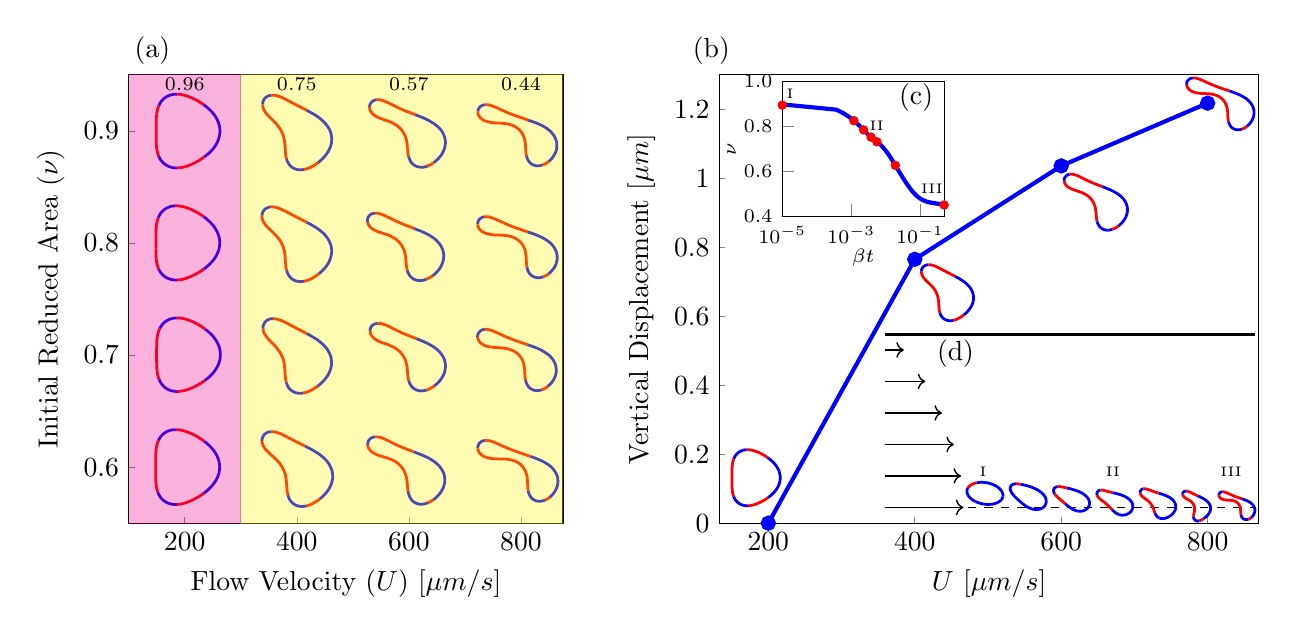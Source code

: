 \begin{tikzpicture}[scale = 1.00]

\pgfmathsetlengthmacro\MajorTickLength{
      \pgfkeysvalueof{/pgfplots/major tick length} * 0.5
    }

\begin{axis}[
  at = {(0.0cm,0.0cm)},
  major tick length=\MajorTickLength,
  compat=newest,
  axis equal image,
  xmin = 2,
  xmax = 33,
  ymin = -2,
  ymax = 30,
  xtick = {6,14,22,30},
  xticklabels = {$200$,$400$,$600$,$800$},
  xlabel = {Flow Velocity ($U$) [$\mu m/s$]},
  ytick = {2,10,18,26},
  yticklabels = {$0.6$,$0.7$,$0.8$,$0.9$},
  ylabel = {Initial Reduced Area ($\nu$)},
  ylabel near ticks,
  xtick pos = left,
  ytick pos = left,
]

% RA = 0.60,flow rate = 200
\addplot[blue,line width=1pt] coordinates{
(8.464e+00,2.314e+00)
(8.454e+00,2.364e+00)
(8.443e+00,2.415e+00)
(8.429e+00,2.468e+00)
(8.413e+00,2.525e+00)
(8.393e+00,2.585e+00)
(8.37e+00,2.649e+00)
(8.343e+00,2.717e+00)
(8.31e+00,2.79e+00)
(8.271e+00,2.867e+00)
(8.227e+00,2.948e+00)
(8.176e+00,3.032e+00)
(8.117e+00,3.119e+00)
(8.052e+00,3.209e+00)
(7.978e+00,3.3e+00)
(7.897e+00,3.393e+00)
(7.809e+00,3.486e+00)
(7.712e+00,3.579e+00)
(7.608e+00,3.672e+00)
(7.497e+00,3.764e+00)
(7.379e+00,3.855e+00)
};
\addplot[red,line width=1pt] coordinates{
(7.379e+00,3.855e+00)
(7.254e+00,3.945e+00)
(7.124e+00,4.033e+00)
(6.987e+00,4.119e+00)
(6.845e+00,4.202e+00)
(6.697e+00,4.282e+00)
(6.545e+00,4.359e+00)
(6.388e+00,4.43e+00)
(6.226e+00,4.496e+00)
(6.059e+00,4.555e+00)
(5.889e+00,4.604e+00)
(5.715e+00,4.643e+00)
(5.538e+00,4.668e+00)
(5.359e+00,4.677e+00)
};
\addplot[blue,line width=1pt] coordinates{
(5.359e+00,4.677e+00)
(5.181e+00,4.668e+00)
(5.006e+00,4.639e+00)
(4.838e+00,4.588e+00)
(4.679e+00,4.515e+00)
(4.533e+00,4.423e+00)
(4.403e+00,4.312e+00)
(4.292e+00,4.187e+00)
(4.199e+00,4.051e+00)
(4.123e+00,3.908e+00)
};
\addplot[red,line width=1pt] coordinates{
(4.123e+00,3.908e+00)
(4.064e+00,3.762e+00)
(4.02e+00,3.615e+00)
(3.988e+00,3.47e+00)
(3.965e+00,3.327e+00)
(3.95e+00,3.189e+00)
(3.94e+00,3.055e+00)
(3.935e+00,2.926e+00)
(3.932e+00,2.803e+00)
(3.931e+00,2.686e+00)
(3.93e+00,2.575e+00)
(3.931e+00,2.47e+00)
(3.932e+00,2.372e+00)
(3.932e+00,2.28e+00)
(3.933e+00,2.193e+00)
(3.933e+00,2.114e+00)
(3.933e+00,2.04e+00)
(3.933e+00,1.971e+00)
(3.933e+00,1.908e+00)
(3.933e+00,1.85e+00)
(3.933e+00,1.795e+00)
(3.932e+00,1.742e+00)
(3.932e+00,1.691e+00)
(3.932e+00,1.64e+00)
(3.931e+00,1.588e+00)
(3.931e+00,1.533e+00)
(3.931e+00,1.475e+00)
(3.93e+00,1.411e+00)
(3.93e+00,1.343e+00)
(3.931e+00,1.269e+00)
(3.932e+00,1.189e+00)
(3.934e+00,1.103e+00)
(3.937e+00,1.011e+00)
(3.943e+00,9.125e-01)
(3.951e+00,8.079e-01)
(3.963e+00,6.976e-01)
(3.98e+00,5.817e-01)
(4.003e+00,4.61e-01)
(4.035e+00,3.364e-01)
(4.077e+00,2.089e-01)
};
\addplot[blue,line width=1pt] coordinates{
(4.077e+00,2.089e-01)
(4.131e+00,8.051e-02)
(4.199e+00,-4.673e-02)
(4.283e+00,-1.7e-01)
(4.383e+00,-2.861e-01)
(4.5e+00,-3.917e-01)
(4.633e+00,-4.834e-01)
(4.78e+00,-5.585e-01)
(4.938e+00,-6.149e-01)
(5.104e+00,-6.519e-01)
(5.276e+00,-6.694e-01)
(5.451e+00,-6.688e-01)
};
\addplot[red,line width=1pt] coordinates{
(5.451e+00,-6.688e-01)
(5.626e+00,-6.515e-01)
(5.801e+00,-6.196e-01)
(5.974e+00,-5.752e-01)
(6.144e+00,-5.203e-01)
(6.311e+00,-4.566e-01)
(6.475e+00,-3.855e-01)
(6.635e+00,-3.084e-01)
(6.791e+00,-2.261e-01)
(6.943e+00,-1.393e-01)
(7.09e+00,-4.86e-02)
(7.232e+00,4.567e-02)
(7.369e+00,1.432e-01)
};
\addplot[blue,line width=1pt] coordinates{
(7.369e+00,1.432e-01)
(7.5e+00,2.438e-01)
(7.623e+00,3.473e-01)
(7.74e+00,4.533e-01)
(7.849e+00,5.616e-01)
(7.949e+00,6.718e-01)
(8.041e+00,7.833e-01)
(8.124e+00,8.956e-01)
(8.197e+00,1.008e+00)
(8.261e+00,1.119e+00)
(8.316e+00,1.229e+00)
(8.363e+00,1.337e+00)
(8.4e+00,1.442e+00)
(8.43e+00,1.542e+00)
(8.453e+00,1.638e+00)
(8.47e+00,1.729e+00)
(8.481e+00,1.814e+00)
(8.488e+00,1.893e+00)
(8.491e+00,1.967e+00)
(8.491e+00,2.036e+00)
(8.489e+00,2.099e+00)
(8.485e+00,2.157e+00)
(8.479e+00,2.212e+00)
(8.472e+00,2.264e+00)
(8.464e+00,2.314e+00)
};

% RA = 0.70,flow rate = 200
\addplot[blue,line width=1pt] coordinates{
(4.901e+00,7.507e+00)
(4.96e+00,7.485e+00)
(5.02e+00,7.465e+00)
(5.083e+00,7.448e+00)
(5.149e+00,7.433e+00)
(5.219e+00,7.421e+00)
(5.294e+00,7.411e+00)
(5.373e+00,7.405e+00)
(5.457e+00,7.403e+00)
};
\addplot[red,line width=1pt] coordinates{
(5.457e+00,7.403e+00)
(5.547e+00,7.404e+00)
(5.641e+00,7.411e+00)
(5.74e+00,7.423e+00)
(5.843e+00,7.44e+00)
(5.951e+00,7.463e+00)
(6.063e+00,7.492e+00)
(6.178e+00,7.526e+00)
(6.297e+00,7.567e+00)
(6.418e+00,7.614e+00)
(6.542e+00,7.667e+00)
(6.669e+00,7.725e+00)
(6.797e+00,7.789e+00)
(6.926e+00,7.859e+00)
(7.057e+00,7.935e+00)
(7.188e+00,8.016e+00)
(7.318e+00,8.103e+00)
(7.448e+00,8.196e+00)
};
\addplot[blue,line width=1pt] coordinates{
(7.448e+00,8.196e+00)
(7.577e+00,8.295e+00)
(7.702e+00,8.401e+00)
(7.824e+00,8.514e+00)
(7.942e+00,8.633e+00)
(8.053e+00,8.76e+00)
(8.156e+00,8.894e+00)
(8.25e+00,9.036e+00)
(8.333e+00,9.183e+00)
(8.404e+00,9.337e+00)
(8.461e+00,9.495e+00)
(8.504e+00,9.657e+00)
(8.531e+00,9.821e+00)
(8.543e+00,9.985e+00)
(8.539e+00,1.015e+01)
(8.521e+00,1.03e+01)
(8.489e+00,1.046e+01)
(8.445e+00,1.061e+01)
(8.391e+00,1.075e+01)
(8.328e+00,1.088e+01)
(8.258e+00,1.101e+01)
(8.182e+00,1.112e+01)
(8.103e+00,1.123e+01)
(8.021e+00,1.133e+01)
(7.937e+00,1.143e+01)
(7.854e+00,1.151e+01)
(7.77e+00,1.159e+01)
(7.688e+00,1.167e+01)
(7.608e+00,1.173e+01)
(7.531e+00,1.179e+01)
(7.456e+00,1.185e+01)
};
\addplot[red,line width=1pt] coordinates{
(7.456e+00,1.185e+01)
(7.383e+00,1.19e+01)
(7.314e+00,1.195e+01)
(7.249e+00,1.2e+01)
(7.186e+00,1.204e+01)
(7.125e+00,1.208e+01)
(7.067e+00,1.211e+01)
(7.011e+00,1.215e+01)
(6.956e+00,1.218e+01)
(6.902e+00,1.221e+01)
(6.847e+00,1.224e+01)
(6.791e+00,1.227e+01)
(6.732e+00,1.23e+01)
(6.672e+00,1.233e+01)
(6.607e+00,1.236e+01)
(6.539e+00,1.239e+01)
(6.465e+00,1.242e+01)
(6.388e+00,1.245e+01)
(6.304e+00,1.248e+01)
(6.215e+00,1.252e+01)
(6.12e+00,1.255e+01)
(6.019e+00,1.257e+01)
(5.912e+00,1.26e+01)
(5.799e+00,1.262e+01)
(5.68e+00,1.264e+01)
(5.555e+00,1.265e+01)
(5.425e+00,1.265e+01)
};
\addplot[blue,line width=1pt] coordinates{
(5.425e+00,1.265e+01)
(5.29e+00,1.264e+01)
(5.153e+00,1.262e+01)
(5.014e+00,1.259e+01)
(4.876e+00,1.254e+01)
(4.741e+00,1.247e+01)
(4.613e+00,1.238e+01)
(4.494e+00,1.228e+01)
(4.386e+00,1.216e+01)
(4.293e+00,1.203e+01)
(4.213e+00,1.189e+01)
};
\addplot[red,line width=1pt] coordinates{
(4.213e+00,1.189e+01)
(4.149e+00,1.173e+01)
(4.098e+00,1.157e+01)
(4.06e+00,1.141e+01)
(4.033e+00,1.124e+01)
(4.014e+00,1.107e+01)
(4.003e+00,1.091e+01)
(3.996e+00,1.074e+01)
(3.993e+00,1.057e+01)
(3.991e+00,1.04e+01)
(3.991e+00,1.024e+01)
(3.991e+00,1.007e+01)
(3.991e+00,9.908e+00)
(3.991e+00,9.748e+00)
(3.992e+00,9.591e+00)
(3.994e+00,9.437e+00)
(3.997e+00,9.286e+00)
(4.003e+00,9.139e+00)
(4.013e+00,8.996e+00)
(4.027e+00,8.858e+00)
(4.045e+00,8.725e+00)
(4.069e+00,8.597e+00)
(4.099e+00,8.475e+00)
(4.134e+00,8.36e+00)
(4.175e+00,8.252e+00)
};
\addplot[blue,line width=1pt] coordinates{
(4.175e+00,8.252e+00)
(4.221e+00,8.152e+00)
(4.271e+00,8.059e+00)
(4.324e+00,7.975e+00)
(4.38e+00,7.899e+00)
(4.438e+00,7.831e+00)
(4.497e+00,7.77e+00)
(4.556e+00,7.717e+00)
(4.614e+00,7.67e+00)
(4.672e+00,7.629e+00)
(4.73e+00,7.592e+00)
(4.787e+00,7.561e+00)
(4.844e+00,7.532e+00)
(4.901e+00,7.507e+00)
};

% RA = 0.80,flow rate = 200
\addplot[red,line width=1pt] coordinates{
(3.94e+00,1.762e+01)
(3.94e+00,1.754e+01)
(3.941e+00,1.747e+01)
(3.941e+00,1.739e+01)
(3.942e+00,1.731e+01)
(3.944e+00,1.723e+01)
(3.946e+00,1.715e+01)
(3.95e+00,1.706e+01)
(3.955e+00,1.697e+01)
(3.962e+00,1.688e+01)
(3.972e+00,1.678e+01)
(3.986e+00,1.668e+01)
(4.004e+00,1.657e+01)
(4.028e+00,1.646e+01)
(4.059e+00,1.635e+01)
(4.098e+00,1.624e+01)
(4.147e+00,1.612e+01)
};
\addplot[blue,line width=1pt] coordinates{
(4.147e+00,1.612e+01)
(4.207e+00,1.601e+01)
(4.279e+00,1.589e+01)
(4.365e+00,1.579e+01)
(4.464e+00,1.569e+01)
(4.576e+00,1.56e+01)
(4.7e+00,1.552e+01)
(4.836e+00,1.546e+01)
(4.981e+00,1.541e+01)
(5.132e+00,1.537e+01)
(5.289e+00,1.536e+01)
(5.448e+00,1.536e+01)
};
\addplot[red,line width=1pt] coordinates{
(5.448e+00,1.536e+01)
(5.608e+00,1.537e+01)
(5.768e+00,1.539e+01)
(5.927e+00,1.543e+01)
(6.084e+00,1.547e+01)
(6.239e+00,1.553e+01)
(6.391e+00,1.559e+01)
(6.54e+00,1.565e+01)
(6.687e+00,1.573e+01)
(6.83e+00,1.58e+01)
(6.969e+00,1.588e+01)
(7.105e+00,1.596e+01)
(7.236e+00,1.605e+01)
(7.363e+00,1.614e+01)
};
\addplot[blue,line width=1pt] coordinates{
(7.363e+00,1.614e+01)
(7.485e+00,1.623e+01)
(7.601e+00,1.633e+01)
(7.711e+00,1.642e+01)
(7.815e+00,1.652e+01)
(7.912e+00,1.663e+01)
(8.002e+00,1.673e+01)
(8.084e+00,1.683e+01)
(8.158e+00,1.694e+01)
(8.225e+00,1.705e+01)
(8.283e+00,1.715e+01)
(8.334e+00,1.726e+01)
(8.376e+00,1.736e+01)
(8.412e+00,1.746e+01)
(8.44e+00,1.756e+01)
(8.463e+00,1.766e+01)
(8.479e+00,1.775e+01)
(8.49e+00,1.784e+01)
(8.496e+00,1.793e+01)
(8.497e+00,1.801e+01)
(8.495e+00,1.809e+01)
(8.49e+00,1.817e+01)
(8.481e+00,1.824e+01)
(8.469e+00,1.832e+01)
(8.454e+00,1.839e+01)
(8.437e+00,1.846e+01)
(8.416e+00,1.853e+01)
(8.392e+00,1.86e+01)
(8.365e+00,1.868e+01)
(8.334e+00,1.875e+01)
(8.298e+00,1.883e+01)
(8.258e+00,1.89e+01)
(8.212e+00,1.898e+01)
(8.162e+00,1.906e+01)
(8.106e+00,1.914e+01)
(8.044e+00,1.923e+01)
(7.976e+00,1.931e+01)
(7.902e+00,1.939e+01)
(7.821e+00,1.948e+01)
(7.735e+00,1.956e+01)
(7.642e+00,1.964e+01)
(7.543e+00,1.973e+01)
(7.439e+00,1.981e+01)
(7.329e+00,1.989e+01)
};
\addplot[red,line width=1pt] coordinates{
(7.329e+00,1.989e+01)
(7.214e+00,1.997e+01)
(7.093e+00,2.005e+01)
(6.968e+00,2.013e+01)
(6.838e+00,2.02e+01)
(6.703e+00,2.027e+01)
(6.564e+00,2.034e+01)
(6.42e+00,2.041e+01)
(6.273e+00,2.047e+01)
(6.122e+00,2.052e+01)
(5.967e+00,2.057e+01)
(5.809e+00,2.061e+01)
(5.648e+00,2.063e+01)
(5.485e+00,2.065e+01)
(5.321e+00,2.065e+01)
};
\addplot[blue,line width=1pt] coordinates{
(5.321e+00,2.065e+01)
(5.158e+00,2.064e+01)
(4.999e+00,2.061e+01)
(4.845e+00,2.055e+01)
(4.699e+00,2.049e+01)
(4.565e+00,2.04e+01)
(4.444e+00,2.03e+01)
(4.338e+00,2.019e+01)
(4.247e+00,2.007e+01)
(4.172e+00,1.994e+01)
(4.111e+00,1.98e+01)
};
\addplot[red,line width=1pt] coordinates{
(4.111e+00,1.98e+01)
(4.062e+00,1.967e+01)
(4.025e+00,1.953e+01)
(3.997e+00,1.94e+01)
(3.977e+00,1.927e+01)
(3.963e+00,1.914e+01)
(3.954e+00,1.901e+01)
(3.947e+00,1.889e+01)
(3.944e+00,1.878e+01)
(3.942e+00,1.866e+01)
(3.941e+00,1.856e+01)
(3.94e+00,1.845e+01)
(3.94e+00,1.835e+01)
(3.941e+00,1.826e+01)
(3.941e+00,1.817e+01)
(3.941e+00,1.808e+01)
(3.941e+00,1.8e+01)
(3.941e+00,1.792e+01)
(3.941e+00,1.784e+01)
(3.941e+00,1.776e+01)
(3.94e+00,1.769e+01)
(3.94e+00,1.762e+01)
};

% RA = 0.90,flow rate = 200
\addplot[red,line width=1pt] coordinates{
(3.991e+00,2.717e+01)
(3.982e+00,2.708e+01)
(3.975e+00,2.699e+01)
(3.969e+00,2.69e+01)
(3.965e+00,2.681e+01)
(3.962e+00,2.671e+01)
(3.96e+00,2.662e+01)
(3.959e+00,2.652e+01)
(3.958e+00,2.642e+01)
(3.958e+00,2.632e+01)
(3.958e+00,2.621e+01)
(3.958e+00,2.611e+01)
(3.958e+00,2.599e+01)
(3.958e+00,2.588e+01)
(3.958e+00,2.576e+01)
(3.958e+00,2.564e+01)
(3.959e+00,2.552e+01)
(3.96e+00,2.539e+01)
(3.962e+00,2.526e+01)
(3.967e+00,2.513e+01)
(3.974e+00,2.5e+01)
(3.986e+00,2.486e+01)
(4.002e+00,2.473e+01)
(4.026e+00,2.459e+01)
(4.057e+00,2.445e+01)
(4.099e+00,2.431e+01)
(4.152e+00,2.417e+01)
};
\addplot[blue,line width=1pt] coordinates{
(4.152e+00,2.417e+01)
(4.217e+00,2.404e+01)
(4.296e+00,2.391e+01)
(4.389e+00,2.38e+01)
(4.495e+00,2.369e+01)
(4.614e+00,2.36e+01)
(4.743e+00,2.352e+01)
(4.881e+00,2.345e+01)
(5.024e+00,2.341e+01)
(5.172e+00,2.337e+01)
(5.321e+00,2.336e+01)
(5.47e+00,2.336e+01)
};
\addplot[red,line width=1pt] coordinates{
(5.47e+00,2.336e+01)
(5.618e+00,2.337e+01)
(5.763e+00,2.339e+01)
(5.905e+00,2.341e+01)
(6.043e+00,2.345e+01)
(6.178e+00,2.349e+01)
(6.309e+00,2.354e+01)
(6.436e+00,2.359e+01)
(6.558e+00,2.365e+01)
(6.677e+00,2.37e+01)
(6.792e+00,2.376e+01)
(6.902e+00,2.382e+01)
(7.008e+00,2.388e+01)
(7.111e+00,2.395e+01)
(7.209e+00,2.401e+01)
(7.303e+00,2.408e+01)
(7.394e+00,2.414e+01)
};
\addplot[blue,line width=1pt] coordinates{
(7.394e+00,2.414e+01)
(7.48e+00,2.421e+01)
(7.562e+00,2.427e+01)
(7.641e+00,2.434e+01)
(7.715e+00,2.44e+01)
(7.787e+00,2.447e+01)
(7.854e+00,2.454e+01)
(7.919e+00,2.46e+01)
(7.98e+00,2.467e+01)
(8.038e+00,2.474e+01)
(8.094e+00,2.481e+01)
(8.146e+00,2.489e+01)
(8.196e+00,2.496e+01)
(8.243e+00,2.504e+01)
(8.287e+00,2.512e+01)
(8.329e+00,2.52e+01)
(8.367e+00,2.529e+01)
(8.402e+00,2.537e+01)
(8.433e+00,2.547e+01)
(8.46e+00,2.556e+01)
(8.481e+00,2.566e+01)
(8.498e+00,2.577e+01)
(8.508e+00,2.587e+01)
(8.512e+00,2.599e+01)
(8.509e+00,2.61e+01)
(8.497e+00,2.622e+01)
(8.478e+00,2.633e+01)
(8.45e+00,2.645e+01)
(8.413e+00,2.657e+01)
(8.367e+00,2.669e+01)
(8.312e+00,2.681e+01)
(8.248e+00,2.693e+01)
(8.176e+00,2.705e+01)
(8.096e+00,2.716e+01)
(8.008e+00,2.727e+01)
(7.914e+00,2.738e+01)
(7.813e+00,2.748e+01)
(7.707e+00,2.758e+01)
(7.595e+00,2.768e+01)
(7.479e+00,2.777e+01)
(7.359e+00,2.787e+01)
};
\addplot[red,line width=1pt] coordinates{
(7.359e+00,2.787e+01)
(7.235e+00,2.795e+01)
(7.108e+00,2.803e+01)
(6.979e+00,2.811e+01)
(6.847e+00,2.819e+01)
(6.713e+00,2.826e+01)
(6.578e+00,2.832e+01)
(6.441e+00,2.838e+01)
(6.303e+00,2.844e+01)
(6.163e+00,2.849e+01)
(6.023e+00,2.853e+01)
(5.883e+00,2.857e+01)
(5.742e+00,2.86e+01)
(5.603e+00,2.861e+01)
(5.464e+00,2.862e+01)
};
\addplot[blue,line width=1pt] coordinates{
(5.464e+00,2.862e+01)
(5.327e+00,2.862e+01)
(5.194e+00,2.861e+01)
(5.065e+00,2.858e+01)
(4.941e+00,2.855e+01)
(4.824e+00,2.85e+01)
(4.714e+00,2.845e+01)
(4.612e+00,2.838e+01)
(4.52e+00,2.831e+01)
(4.436e+00,2.823e+01)
(4.362e+00,2.815e+01)
(4.296e+00,2.807e+01)
(4.239e+00,2.798e+01)
(4.19e+00,2.789e+01)
(4.147e+00,2.78e+01)
};
\addplot[red,line width=1pt] coordinates{
(4.147e+00,2.78e+01)
(4.112e+00,2.771e+01)
(4.081e+00,2.762e+01)
(4.056e+00,2.753e+01)
(4.035e+00,2.744e+01)
(4.017e+00,2.735e+01)
(4.003e+00,2.726e+01)
(3.991e+00,2.717e+01)
};

% RA = 0.60,flow rate = 400
\addplot[blue,line width=1pt] coordinates{
(1.163e+01,4.262e+00)
(1.16e+01,4.22e+00)
(1.158e+01,4.173e+00)
(1.156e+01,4.122e+00)
(1.154e+01,4.066e+00)
(1.152e+01,4.005e+00)
(1.151e+01,3.936e+00)
(1.151e+01,3.862e+00)
};
\addplot[red,line width=1pt] coordinates{
(1.151e+01,3.862e+00)
(1.152e+01,3.782e+00)
(1.154e+01,3.697e+00)
(1.157e+01,3.608e+00)
(1.161e+01,3.517e+00)
(1.166e+01,3.425e+00)
(1.172e+01,3.332e+00)
(1.179e+01,3.239e+00)
(1.188e+01,3.147e+00)
(1.197e+01,3.056e+00)
(1.207e+01,2.964e+00)
(1.217e+01,2.87e+00)
(1.228e+01,2.774e+00)
(1.239e+01,2.674e+00)
(1.25e+01,2.568e+00)
(1.262e+01,2.455e+00)
(1.272e+01,2.333e+00)
(1.283e+01,2.203e+00)
(1.292e+01,2.062e+00)
(1.3e+01,1.913e+00)
(1.308e+01,1.755e+00)
(1.314e+01,1.59e+00)
(1.319e+01,1.419e+00)
(1.322e+01,1.243e+00)
(1.325e+01,1.065e+00)
(1.326e+01,8.862e-01)
(1.328e+01,7.066e-01)
(1.329e+01,5.272e-01)
(1.33e+01,3.49e-01)
(1.333e+01,1.73e-01)
(1.337e+01,1.02e-03)
};
\addplot[blue,line width=1pt] coordinates{
(1.337e+01,1.02e-03)
(1.342e+01,-1.641e-01)
(1.349e+01,-3.183e-01)
(1.359e+01,-4.569e-01)
(1.371e+01,-5.752e-01)
(1.384e+01,-6.697e-01)
(1.398e+01,-7.388e-01)
(1.413e+01,-7.829e-01)
(1.428e+01,-8.042e-01)
(1.442e+01,-8.06e-01)
(1.456e+01,-7.92e-01)
(1.47e+01,-7.657e-01)
};
\addplot[red,line width=1pt] coordinates{
(1.47e+01,-7.657e-01)
(1.482e+01,-7.302e-01)
(1.494e+01,-6.883e-01)
(1.505e+01,-6.419e-01)
(1.515e+01,-5.929e-01)
(1.524e+01,-5.427e-01)
(1.532e+01,-4.923e-01)
(1.54e+01,-4.424e-01)
(1.548e+01,-3.939e-01)
(1.554e+01,-3.471e-01)
(1.56e+01,-3.023e-01)
(1.565e+01,-2.598e-01)
};
\addplot[blue,line width=1pt] coordinates{
(1.565e+01,-2.598e-01)
(1.57e+01,-2.195e-01)
(1.575e+01,-1.812e-01)
(1.579e+01,-1.446e-01)
(1.583e+01,-1.091e-01)
(1.587e+01,-7.386e-02)
(1.59e+01,-3.804e-02)
(1.594e+01,-6.148e-04)
(1.598e+01,3.938e-02)
(1.602e+01,8.287e-02)
(1.606e+01,1.306e-01)
(1.61e+01,1.834e-01)
(1.615e+01,2.418e-01)
(1.62e+01,3.064e-01)
(1.625e+01,3.778e-01)
(1.63e+01,4.564e-01)
(1.635e+01,5.426e-01)
(1.639e+01,6.368e-01)
(1.644e+01,7.392e-01)
(1.648e+01,8.499e-01)
(1.651e+01,9.689e-01)
(1.654e+01,1.096e+00)
(1.656e+01,1.23e+00)
(1.656e+01,1.37e+00)
(1.655e+01,1.515e+00)
(1.653e+01,1.664e+00)
(1.649e+01,1.813e+00)
(1.643e+01,1.962e+00)
(1.636e+01,2.108e+00)
(1.628e+01,2.251e+00)
(1.618e+01,2.387e+00)
(1.607e+01,2.518e+00)
(1.595e+01,2.641e+00)
(1.581e+01,2.758e+00)
(1.567e+01,2.868e+00)
(1.553e+01,2.971e+00)
(1.538e+01,3.069e+00)
(1.522e+01,3.162e+00)
(1.507e+01,3.251e+00)
(1.491e+01,3.336e+00)
(1.475e+01,3.418e+00)
(1.459e+01,3.498e+00)
};
\addplot[red,line width=1pt] coordinates{
(1.459e+01,3.498e+00)
(1.443e+01,3.577e+00)
(1.428e+01,3.655e+00)
(1.412e+01,3.732e+00)
(1.397e+01,3.808e+00)
(1.383e+01,3.884e+00)
(1.368e+01,3.959e+00)
(1.354e+01,4.032e+00)
(1.34e+01,4.104e+00)
(1.327e+01,4.174e+00)
(1.314e+01,4.24e+00)
(1.302e+01,4.302e+00)
(1.289e+01,4.359e+00)
(1.277e+01,4.409e+00)
(1.266e+01,4.452e+00)
(1.254e+01,4.487e+00)
(1.244e+01,4.512e+00)
(1.233e+01,4.528e+00)
(1.223e+01,4.534e+00)
(1.214e+01,4.531e+00)
};
\addplot[blue,line width=1pt] coordinates{
(1.214e+01,4.531e+00)
(1.205e+01,4.519e+00)
(1.198e+01,4.5e+00)
(1.19e+01,4.475e+00)
(1.184e+01,4.446e+00)
(1.179e+01,4.413e+00)
(1.174e+01,4.378e+00)
(1.17e+01,4.341e+00)
(1.166e+01,4.303e+00)
(1.163e+01,4.262e+00)
};

% RA = 0.70,flow rate = 400
\addplot[blue,line width=1pt] coordinates{
(1.328e+01,7.931e+00)
(1.331e+01,7.873e+00)
(1.333e+01,7.815e+00)
(1.337e+01,7.757e+00)
(1.34e+01,7.699e+00)
(1.344e+01,7.641e+00)
(1.349e+01,7.583e+00)
(1.355e+01,7.526e+00)
(1.361e+01,7.471e+00)
(1.369e+01,7.42e+00)
(1.377e+01,7.373e+00)
(1.386e+01,7.334e+00)
(1.396e+01,7.303e+00)
(1.407e+01,7.282e+00)
(1.419e+01,7.271e+00)
(1.431e+01,7.273e+00)
(1.444e+01,7.287e+00)
};
\addplot[red,line width=1pt] coordinates{
(1.444e+01,7.287e+00)
(1.456e+01,7.312e+00)
(1.47e+01,7.349e+00)
(1.483e+01,7.397e+00)
(1.496e+01,7.456e+00)
(1.509e+01,7.523e+00)
(1.522e+01,7.6e+00)
(1.535e+01,7.684e+00)
(1.548e+01,7.777e+00)
};
\addplot[blue,line width=1pt] coordinates{
(1.548e+01,7.777e+00)
(1.561e+01,7.877e+00)
(1.573e+01,7.985e+00)
(1.585e+01,8.1e+00)
(1.596e+01,8.222e+00)
(1.607e+01,8.353e+00)
(1.617e+01,8.491e+00)
(1.626e+01,8.636e+00)
(1.633e+01,8.789e+00)
(1.639e+01,8.948e+00)
(1.644e+01,9.112e+00)
(1.647e+01,9.279e+00)
(1.648e+01,9.447e+00)
(1.647e+01,9.614e+00)
(1.645e+01,9.778e+00)
(1.641e+01,9.936e+00)
(1.635e+01,1.009e+01)
(1.628e+01,1.023e+01)
(1.62e+01,1.036e+01)
(1.611e+01,1.049e+01)
(1.602e+01,1.06e+01)
(1.592e+01,1.071e+01)
(1.582e+01,1.08e+01)
(1.572e+01,1.089e+01)
(1.562e+01,1.097e+01)
(1.551e+01,1.105e+01)
(1.542e+01,1.112e+01)
(1.532e+01,1.118e+01)
(1.522e+01,1.124e+01)
(1.513e+01,1.129e+01)
(1.505e+01,1.135e+01)
(1.496e+01,1.139e+01)
(1.488e+01,1.144e+01)
(1.481e+01,1.148e+01)
(1.474e+01,1.151e+01)
};
\addplot[red,line width=1pt] coordinates{
(1.474e+01,1.151e+01)
(1.467e+01,1.155e+01)
(1.461e+01,1.158e+01)
(1.455e+01,1.162e+01)
(1.449e+01,1.165e+01)
(1.443e+01,1.168e+01)
(1.438e+01,1.171e+01)
(1.432e+01,1.173e+01)
(1.427e+01,1.176e+01)
(1.421e+01,1.179e+01)
(1.415e+01,1.183e+01)
(1.408e+01,1.186e+01)
(1.401e+01,1.189e+01)
(1.394e+01,1.193e+01)
(1.387e+01,1.197e+01)
(1.379e+01,1.201e+01)
(1.371e+01,1.206e+01)
(1.362e+01,1.21e+01)
(1.352e+01,1.215e+01)
(1.343e+01,1.22e+01)
(1.332e+01,1.226e+01)
(1.321e+01,1.231e+01)
(1.31e+01,1.237e+01)
(1.298e+01,1.242e+01)
(1.286e+01,1.248e+01)
(1.272e+01,1.252e+01)
(1.259e+01,1.256e+01)
(1.244e+01,1.259e+01)
(1.229e+01,1.26e+01)
};
\addplot[blue,line width=1pt] coordinates{
(1.229e+01,1.26e+01)
(1.214e+01,1.259e+01)
(1.198e+01,1.254e+01)
(1.184e+01,1.246e+01)
(1.173e+01,1.235e+01)
(1.164e+01,1.221e+01)
(1.159e+01,1.205e+01)
(1.158e+01,1.188e+01)
};
\addplot[red,line width=1pt] coordinates{
(1.158e+01,1.188e+01)
(1.161e+01,1.172e+01)
(1.167e+01,1.156e+01)
(1.176e+01,1.141e+01)
(1.186e+01,1.127e+01)
(1.197e+01,1.114e+01)
(1.208e+01,1.102e+01)
(1.22e+01,1.09e+01)
(1.232e+01,1.078e+01)
(1.244e+01,1.066e+01)
(1.254e+01,1.054e+01)
(1.264e+01,1.041e+01)
(1.274e+01,1.028e+01)
(1.282e+01,1.015e+01)
(1.289e+01,1.002e+01)
(1.296e+01,9.884e+00)
(1.301e+01,9.75e+00)
(1.305e+01,9.616e+00)
(1.308e+01,9.484e+00)
(1.31e+01,9.355e+00)
(1.312e+01,9.23e+00)
(1.313e+01,9.109e+00)
(1.314e+01,8.993e+00)
(1.315e+01,8.883e+00)
(1.315e+01,8.777e+00)
(1.316e+01,8.677e+00)
(1.317e+01,8.582e+00)
(1.317e+01,8.492e+00)
(1.318e+01,8.407e+00)
(1.319e+01,8.328e+00)
(1.32e+01,8.253e+00)
(1.321e+01,8.182e+00)
(1.323e+01,8.115e+00)
(1.324e+01,8.051e+00)
};
\addplot[blue,line width=1pt] coordinates{
(1.324e+01,8.051e+00)
(1.326e+01,7.99e+00)
(1.328e+01,7.931e+00)
};

% RA = 0.80,flow rate = 400
\addplot[red,line width=1pt] coordinates{
(1.456e+01,1.955e+01)
(1.45e+01,1.958e+01)
(1.443e+01,1.962e+01)
(1.436e+01,1.965e+01)
(1.429e+01,1.969e+01)
(1.422e+01,1.973e+01)
(1.415e+01,1.976e+01)
(1.407e+01,1.98e+01)
(1.399e+01,1.985e+01)
(1.39e+01,1.989e+01)
(1.381e+01,1.994e+01)
(1.372e+01,1.998e+01)
(1.363e+01,2.003e+01)
(1.353e+01,2.009e+01)
(1.342e+01,2.014e+01)
(1.331e+01,2.02e+01)
(1.32e+01,2.026e+01)
(1.309e+01,2.031e+01)
(1.296e+01,2.037e+01)
(1.284e+01,2.043e+01)
(1.271e+01,2.048e+01)
(1.257e+01,2.053e+01)
(1.243e+01,2.056e+01)
(1.228e+01,2.058e+01)
(1.212e+01,2.058e+01)
};
\addplot[blue,line width=1pt] coordinates{
(1.212e+01,2.058e+01)
(1.197e+01,2.054e+01)
(1.182e+01,2.048e+01)
(1.17e+01,2.039e+01)
(1.16e+01,2.026e+01)
(1.153e+01,2.011e+01)
(1.151e+01,1.995e+01)
};
\addplot[red,line width=1pt] coordinates{
(1.151e+01,1.995e+01)
(1.152e+01,1.978e+01)
(1.157e+01,1.963e+01)
(1.164e+01,1.948e+01)
(1.173e+01,1.934e+01)
(1.183e+01,1.921e+01)
(1.194e+01,1.909e+01)
(1.206e+01,1.898e+01)
(1.218e+01,1.887e+01)
(1.229e+01,1.876e+01)
(1.24e+01,1.865e+01)
(1.251e+01,1.854e+01)
(1.261e+01,1.843e+01)
(1.27e+01,1.831e+01)
(1.279e+01,1.82e+01)
(1.286e+01,1.808e+01)
(1.293e+01,1.795e+01)
(1.298e+01,1.783e+01)
(1.303e+01,1.771e+01)
(1.306e+01,1.759e+01)
(1.31e+01,1.747e+01)
(1.312e+01,1.736e+01)
(1.314e+01,1.725e+01)
(1.315e+01,1.714e+01)
(1.316e+01,1.704e+01)
(1.317e+01,1.694e+01)
(1.318e+01,1.684e+01)
(1.318e+01,1.675e+01)
(1.319e+01,1.666e+01)
(1.319e+01,1.658e+01)
(1.32e+01,1.65e+01)
(1.321e+01,1.642e+01)
(1.321e+01,1.634e+01)
(1.322e+01,1.627e+01)
(1.323e+01,1.619e+01)
(1.325e+01,1.612e+01)
(1.327e+01,1.605e+01)
};
\addplot[blue,line width=1pt] coordinates{
(1.327e+01,1.605e+01)
(1.329e+01,1.598e+01)
(1.332e+01,1.59e+01)
(1.335e+01,1.583e+01)
(1.339e+01,1.575e+01)
(1.343e+01,1.568e+01)
(1.349e+01,1.56e+01)
(1.355e+01,1.553e+01)
(1.362e+01,1.546e+01)
(1.371e+01,1.54e+01)
(1.38e+01,1.535e+01)
(1.39e+01,1.53e+01)
(1.401e+01,1.527e+01)
(1.413e+01,1.525e+01)
(1.426e+01,1.524e+01)
(1.439e+01,1.525e+01)
(1.452e+01,1.527e+01)
};
\addplot[red,line width=1pt] coordinates{
(1.452e+01,1.527e+01)
(1.466e+01,1.53e+01)
(1.479e+01,1.534e+01)
(1.493e+01,1.54e+01)
(1.506e+01,1.546e+01)
(1.519e+01,1.554e+01)
(1.532e+01,1.562e+01)
(1.545e+01,1.571e+01)
(1.558e+01,1.58e+01)
};
\addplot[blue,line width=1pt] coordinates{
(1.558e+01,1.58e+01)
(1.57e+01,1.591e+01)
(1.582e+01,1.602e+01)
(1.593e+01,1.614e+01)
(1.604e+01,1.626e+01)
(1.614e+01,1.639e+01)
(1.623e+01,1.653e+01)
(1.631e+01,1.667e+01)
(1.637e+01,1.683e+01)
(1.642e+01,1.698e+01)
(1.646e+01,1.714e+01)
(1.648e+01,1.73e+01)
(1.649e+01,1.746e+01)
(1.647e+01,1.762e+01)
(1.645e+01,1.777e+01)
(1.64e+01,1.792e+01)
(1.635e+01,1.806e+01)
(1.628e+01,1.819e+01)
(1.621e+01,1.832e+01)
(1.612e+01,1.843e+01)
(1.604e+01,1.854e+01)
(1.595e+01,1.864e+01)
(1.585e+01,1.873e+01)
(1.576e+01,1.881e+01)
(1.566e+01,1.889e+01)
(1.557e+01,1.896e+01)
(1.548e+01,1.903e+01)
(1.539e+01,1.909e+01)
(1.53e+01,1.914e+01)
(1.522e+01,1.919e+01)
(1.513e+01,1.924e+01)
(1.506e+01,1.929e+01)
(1.498e+01,1.933e+01)
(1.49e+01,1.937e+01)
(1.483e+01,1.941e+01)
(1.476e+01,1.945e+01)
(1.47e+01,1.948e+01)
};
\addplot[red,line width=1pt] coordinates{
(1.47e+01,1.948e+01)
(1.463e+01,1.952e+01)
(1.456e+01,1.955e+01)
};

% RA = 0.90,flow rate = 400
\addplot[blue,line width=1pt] coordinates{
(1.17e+01,2.83e+01)
(1.165e+01,2.823e+01)
(1.161e+01,2.814e+01)
(1.158e+01,2.806e+01)
(1.156e+01,2.797e+01)
(1.156e+01,2.787e+01)
};
\addplot[red,line width=1pt] coordinates{
(1.156e+01,2.787e+01)
(1.157e+01,2.778e+01)
(1.159e+01,2.768e+01)
(1.162e+01,2.758e+01)
(1.166e+01,2.749e+01)
(1.171e+01,2.74e+01)
(1.177e+01,2.731e+01)
(1.184e+01,2.722e+01)
(1.192e+01,2.713e+01)
(1.2e+01,2.704e+01)
(1.208e+01,2.696e+01)
(1.217e+01,2.687e+01)
(1.226e+01,2.678e+01)
(1.235e+01,2.669e+01)
(1.245e+01,2.66e+01)
(1.254e+01,2.65e+01)
(1.263e+01,2.639e+01)
(1.271e+01,2.628e+01)
(1.279e+01,2.616e+01)
(1.287e+01,2.604e+01)
(1.293e+01,2.591e+01)
(1.299e+01,2.577e+01)
(1.304e+01,2.563e+01)
(1.308e+01,2.549e+01)
(1.311e+01,2.534e+01)
(1.313e+01,2.519e+01)
(1.315e+01,2.504e+01)
(1.316e+01,2.489e+01)
(1.317e+01,2.473e+01)
(1.318e+01,2.458e+01)
(1.319e+01,2.443e+01)
(1.321e+01,2.428e+01)
(1.323e+01,2.413e+01)
(1.327e+01,2.399e+01)
};
\addplot[blue,line width=1pt] coordinates{
(1.327e+01,2.399e+01)
(1.331e+01,2.385e+01)
(1.338e+01,2.372e+01)
(1.346e+01,2.36e+01)
(1.355e+01,2.349e+01)
(1.366e+01,2.34e+01)
(1.378e+01,2.333e+01)
(1.39e+01,2.328e+01)
(1.403e+01,2.324e+01)
(1.416e+01,2.322e+01)
(1.428e+01,2.322e+01)
(1.441e+01,2.323e+01)
(1.453e+01,2.325e+01)
};
\addplot[red,line width=1pt] coordinates{
(1.453e+01,2.325e+01)
(1.464e+01,2.327e+01)
(1.475e+01,2.331e+01)
(1.486e+01,2.335e+01)
(1.496e+01,2.339e+01)
(1.505e+01,2.344e+01)
(1.514e+01,2.349e+01)
(1.523e+01,2.354e+01)
(1.531e+01,2.359e+01)
(1.539e+01,2.365e+01)
(1.547e+01,2.37e+01)
(1.554e+01,2.376e+01)
};
\addplot[blue,line width=1pt] coordinates{
(1.554e+01,2.376e+01)
(1.561e+01,2.381e+01)
(1.568e+01,2.387e+01)
(1.575e+01,2.393e+01)
(1.581e+01,2.4e+01)
(1.588e+01,2.406e+01)
(1.594e+01,2.413e+01)
(1.6e+01,2.42e+01)
(1.606e+01,2.427e+01)
(1.612e+01,2.435e+01)
(1.617e+01,2.443e+01)
(1.623e+01,2.451e+01)
(1.628e+01,2.46e+01)
(1.633e+01,2.47e+01)
(1.637e+01,2.48e+01)
(1.641e+01,2.49e+01)
(1.644e+01,2.501e+01)
(1.647e+01,2.513e+01)
(1.648e+01,2.525e+01)
(1.649e+01,2.537e+01)
(1.649e+01,2.55e+01)
(1.647e+01,2.563e+01)
(1.645e+01,2.576e+01)
(1.641e+01,2.589e+01)
(1.637e+01,2.602e+01)
(1.631e+01,2.614e+01)
(1.623e+01,2.627e+01)
(1.615e+01,2.639e+01)
(1.606e+01,2.65e+01)
(1.596e+01,2.661e+01)
(1.586e+01,2.671e+01)
(1.575e+01,2.681e+01)
(1.563e+01,2.691e+01)
(1.55e+01,2.7e+01)
(1.538e+01,2.708e+01)
(1.525e+01,2.717e+01)
(1.512e+01,2.724e+01)
(1.499e+01,2.732e+01)
(1.485e+01,2.739e+01)
(1.472e+01,2.747e+01)
};
\addplot[red,line width=1pt] coordinates{
(1.472e+01,2.747e+01)
(1.459e+01,2.753e+01)
(1.446e+01,2.76e+01)
(1.432e+01,2.767e+01)
(1.419e+01,2.774e+01)
(1.407e+01,2.78e+01)
(1.394e+01,2.787e+01)
(1.382e+01,2.793e+01)
(1.369e+01,2.8e+01)
(1.357e+01,2.806e+01)
(1.346e+01,2.812e+01)
(1.334e+01,2.818e+01)
(1.323e+01,2.824e+01)
(1.312e+01,2.83e+01)
(1.301e+01,2.835e+01)
(1.29e+01,2.84e+01)
(1.28e+01,2.844e+01)
(1.269e+01,2.848e+01)
(1.258e+01,2.851e+01)
(1.248e+01,2.853e+01)
(1.238e+01,2.855e+01)
(1.228e+01,2.855e+01)
(1.218e+01,2.855e+01)
};
\addplot[blue,line width=1pt] coordinates{
(1.218e+01,2.855e+01)
(1.209e+01,2.853e+01)
(1.2e+01,2.851e+01)
(1.191e+01,2.847e+01)
(1.183e+01,2.842e+01)
(1.176e+01,2.837e+01)
(1.17e+01,2.83e+01)
};

% RA = 0.60,flow rate = 600
\addplot[red,line width=1pt] coordinates{
(1.961e+01,2.937e+00)
(1.965e+01,2.916e+00)
(1.97e+01,2.895e+00)
(1.975e+01,2.874e+00)
(1.981e+01,2.853e+00)
(1.987e+01,2.832e+00)
(1.993e+01,2.81e+00)
(2.001e+01,2.788e+00)
(2.008e+01,2.764e+00)
(2.017e+01,2.74e+00)
(2.025e+01,2.713e+00)
(2.035e+01,2.685e+00)
(2.045e+01,2.653e+00)
(2.055e+01,2.617e+00)
(2.067e+01,2.576e+00)
(2.078e+01,2.528e+00)
(2.09e+01,2.472e+00)
(2.102e+01,2.407e+00)
(2.113e+01,2.331e+00)
(2.125e+01,2.243e+00)
(2.136e+01,2.142e+00)
(2.146e+01,2.027e+00)
(2.156e+01,1.9e+00)
(2.164e+01,1.761e+00)
(2.171e+01,1.611e+00)
(2.177e+01,1.453e+00)
(2.182e+01,1.287e+00)
(2.185e+01,1.116e+00)
(2.187e+01,9.411e-01)
(2.189e+01,7.641e-01)
(2.19e+01,5.858e-01)
(2.192e+01,4.069e-01)
(2.195e+01,2.288e-01)
};
\addplot[blue,line width=1pt] coordinates{
(2.195e+01,2.288e-01)
(2.199e+01,5.374e-02)
(2.205e+01,-1.144e-01)
(2.214e+01,-2.697e-01)
(2.225e+01,-4.051e-01)
(2.239e+01,-5.137e-01)
(2.255e+01,-5.909e-01)
(2.271e+01,-6.352e-01)
(2.288e+01,-6.486e-01)
(2.304e+01,-6.353e-01)
(2.32e+01,-6.002e-01)
(2.335e+01,-5.482e-01)
};
\addplot[red,line width=1pt] coordinates{
(2.335e+01,-5.482e-01)
(2.349e+01,-4.835e-01)
(2.362e+01,-4.094e-01)
(2.375e+01,-3.285e-01)
};
\addplot[blue,line width=1pt] coordinates{
(2.375e+01,-3.285e-01)
(2.386e+01,-2.429e-01)
(2.396e+01,-1.54e-01)
(2.405e+01,-6.319e-02)
(2.413e+01,2.848e-02)
(2.421e+01,1.201e-01)
(2.427e+01,2.107e-01)
(2.433e+01,2.996e-01)
(2.438e+01,3.86e-01)
(2.442e+01,4.693e-01)
(2.446e+01,5.489e-01)
(2.448e+01,6.243e-01)
(2.451e+01,6.953e-01)
(2.452e+01,7.618e-01)
(2.454e+01,8.239e-01)
(2.455e+01,8.82e-01)
(2.455e+01,9.369e-01)
(2.456e+01,9.893e-01)
(2.456e+01,1.04e+00)
(2.456e+01,1.092e+00)
(2.456e+01,1.145e+00)
(2.456e+01,1.2e+00)
(2.455e+01,1.258e+00)
(2.454e+01,1.321e+00)
(2.453e+01,1.389e+00)
(2.451e+01,1.461e+00)
(2.449e+01,1.538e+00)
(2.446e+01,1.619e+00)
(2.442e+01,1.704e+00)
(2.437e+01,1.792e+00)
(2.432e+01,1.881e+00)
(2.425e+01,1.972e+00)
(2.418e+01,2.064e+00)
(2.409e+01,2.154e+00)
(2.4e+01,2.243e+00)
(2.39e+01,2.33e+00)
(2.378e+01,2.414e+00)
(2.366e+01,2.495e+00)
(2.354e+01,2.573e+00)
(2.34e+01,2.648e+00)
(2.326e+01,2.719e+00)
(2.311e+01,2.788e+00)
(2.296e+01,2.854e+00)
(2.28e+01,2.918e+00)
(2.264e+01,2.981e+00)
(2.248e+01,3.043e+00)
(2.232e+01,3.105e+00)
};
\addplot[red,line width=1pt] coordinates{
(2.232e+01,3.105e+00)
(2.215e+01,3.167e+00)
(2.198e+01,3.229e+00)
(2.181e+01,3.294e+00)
(2.165e+01,3.36e+00)
(2.148e+01,3.428e+00)
(2.131e+01,3.499e+00)
(2.115e+01,3.573e+00)
(2.099e+01,3.648e+00)
(2.083e+01,3.725e+00)
(2.068e+01,3.803e+00)
(2.052e+01,3.88e+00)
(2.037e+01,3.954e+00)
(2.022e+01,4.023e+00)
(2.007e+01,4.082e+00)
(1.992e+01,4.129e+00)
(1.976e+01,4.158e+00)
(1.962e+01,4.164e+00)
};
\addplot[blue,line width=1pt] coordinates{
(1.962e+01,4.164e+00)
(1.947e+01,4.144e+00)
(1.934e+01,4.095e+00)
(1.923e+01,4.02e+00)
(1.914e+01,3.923e+00)
(1.909e+01,3.813e+00)
(1.906e+01,3.699e+00)
(1.906e+01,3.587e+00)
};
\addplot[red,line width=1pt] coordinates{
(1.906e+01,3.587e+00)
(1.908e+01,3.483e+00)
(1.911e+01,3.39e+00)
(1.915e+01,3.308e+00)
(1.921e+01,3.238e+00)
(1.926e+01,3.178e+00)
(1.931e+01,3.127e+00)
(1.937e+01,3.083e+00)
(1.942e+01,3.046e+00)
(1.947e+01,3.013e+00)
(1.952e+01,2.985e+00)
(1.956e+01,2.96e+00)
(1.961e+01,2.937e+00)
};

% RA = 0.70,flow rate = 600
\addplot[red,line width=1pt] coordinates{
(2.109e+01,1.178e+01)
(2.103e+01,1.181e+01)
(2.098e+01,1.184e+01)
(2.092e+01,1.187e+01)
(2.086e+01,1.19e+01)
(2.079e+01,1.193e+01)
(2.072e+01,1.196e+01)
(2.065e+01,1.2e+01)
(2.058e+01,1.204e+01)
(2.05e+01,1.208e+01)
(2.041e+01,1.212e+01)
(2.031e+01,1.215e+01)
(2.022e+01,1.219e+01)
(2.011e+01,1.222e+01)
(2.0e+01,1.225e+01)
(1.988e+01,1.226e+01)
(1.975e+01,1.226e+01)
};
\addplot[blue,line width=1pt] coordinates{
(1.975e+01,1.226e+01)
(1.962e+01,1.224e+01)
(1.95e+01,1.219e+01)
(1.938e+01,1.211e+01)
(1.929e+01,1.2e+01)
(1.924e+01,1.186e+01)
(1.922e+01,1.171e+01)
};
\addplot[red,line width=1pt] coordinates{
(1.922e+01,1.171e+01)
(1.925e+01,1.156e+01)
(1.932e+01,1.141e+01)
(1.942e+01,1.129e+01)
(1.954e+01,1.117e+01)
(1.967e+01,1.108e+01)
(1.982e+01,1.1e+01)
(1.997e+01,1.093e+01)
(2.013e+01,1.087e+01)
(2.029e+01,1.082e+01)
(2.046e+01,1.076e+01)
(2.061e+01,1.07e+01)
(2.077e+01,1.063e+01)
(2.092e+01,1.056e+01)
(2.107e+01,1.047e+01)
(2.12e+01,1.037e+01)
(2.133e+01,1.027e+01)
(2.144e+01,1.015e+01)
(2.154e+01,1.002e+01)
(2.163e+01,9.888e+00)
(2.17e+01,9.751e+00)
(2.176e+01,9.61e+00)
(2.18e+01,9.469e+00)
(2.183e+01,9.328e+00)
(2.186e+01,9.19e+00)
(2.188e+01,9.056e+00)
(2.189e+01,8.925e+00)
(2.19e+01,8.8e+00)
(2.191e+01,8.679e+00)
(2.192e+01,8.563e+00)
(2.193e+01,8.453e+00)
(2.195e+01,8.348e+00)
(2.197e+01,8.25e+00)
(2.199e+01,8.158e+00)
};
\addplot[blue,line width=1pt] coordinates{
(2.199e+01,8.158e+00)
(2.202e+01,8.072e+00)
(2.205e+01,7.993e+00)
(2.209e+01,7.921e+00)
(2.213e+01,7.856e+00)
(2.217e+01,7.797e+00)
(2.221e+01,7.743e+00)
(2.226e+01,7.695e+00)
(2.23e+01,7.652e+00)
(2.235e+01,7.613e+00)
(2.24e+01,7.577e+00)
(2.246e+01,7.545e+00)
(2.252e+01,7.517e+00)
(2.258e+01,7.492e+00)
(2.265e+01,7.471e+00)
(2.272e+01,7.456e+00)
(2.28e+01,7.446e+00)
(2.289e+01,7.442e+00)
(2.298e+01,7.446e+00)
(2.307e+01,7.457e+00)
(2.317e+01,7.478e+00)
(2.327e+01,7.507e+00)
};
\addplot[red,line width=1pt] coordinates{
(2.327e+01,7.507e+00)
(2.338e+01,7.545e+00)
(2.348e+01,7.593e+00)
(2.359e+01,7.649e+00)
(2.37e+01,7.715e+00)
(2.381e+01,7.79e+00)
};
\addplot[blue,line width=1pt] coordinates{
(2.381e+01,7.79e+00)
(2.391e+01,7.874e+00)
(2.402e+01,7.967e+00)
(2.412e+01,8.07e+00)
(2.422e+01,8.181e+00)
(2.431e+01,8.303e+00)
(2.439e+01,8.433e+00)
(2.447e+01,8.573e+00)
(2.453e+01,8.722e+00)
(2.457e+01,8.879e+00)
(2.46e+01,9.041e+00)
(2.461e+01,9.208e+00)
(2.46e+01,9.376e+00)
(2.457e+01,9.543e+00)
(2.452e+01,9.706e+00)
(2.445e+01,9.861e+00)
(2.436e+01,1.001e+01)
(2.426e+01,1.014e+01)
(2.415e+01,1.027e+01)
(2.402e+01,1.039e+01)
(2.389e+01,1.049e+01)
(2.376e+01,1.059e+01)
(2.362e+01,1.067e+01)
(2.348e+01,1.075e+01)
(2.334e+01,1.083e+01)
(2.32e+01,1.089e+01)
(2.306e+01,1.096e+01)
(2.293e+01,1.101e+01)
(2.279e+01,1.107e+01)
(2.266e+01,1.112e+01)
(2.254e+01,1.117e+01)
};
\addplot[red,line width=1pt] coordinates{
(2.254e+01,1.117e+01)
(2.241e+01,1.122e+01)
(2.23e+01,1.126e+01)
(2.218e+01,1.131e+01)
(2.208e+01,1.135e+01)
(2.197e+01,1.139e+01)
(2.187e+01,1.143e+01)
(2.178e+01,1.147e+01)
(2.169e+01,1.15e+01)
(2.161e+01,1.154e+01)
(2.153e+01,1.157e+01)
(2.146e+01,1.161e+01)
(2.139e+01,1.164e+01)
(2.132e+01,1.167e+01)
(2.126e+01,1.17e+01)
(2.12e+01,1.173e+01)
(2.115e+01,1.175e+01)
(2.109e+01,1.178e+01)
};

% RA = 0.80,flow rate = 600
\addplot[blue,line width=1pt] coordinates{
(2.354e+01,1.85e+01)
(2.347e+01,1.854e+01)
(2.341e+01,1.858e+01)
(2.334e+01,1.862e+01)
(2.327e+01,1.865e+01)
(2.32e+01,1.869e+01)
(2.312e+01,1.873e+01)
(2.304e+01,1.876e+01)
(2.296e+01,1.88e+01)
(2.287e+01,1.884e+01)
(2.278e+01,1.888e+01)
(2.268e+01,1.891e+01)
(2.258e+01,1.895e+01)
(2.248e+01,1.899e+01)
(2.237e+01,1.904e+01)
};
\addplot[red,line width=1pt] coordinates{
(2.237e+01,1.904e+01)
(2.225e+01,1.908e+01)
(2.214e+01,1.913e+01)
(2.202e+01,1.917e+01)
(2.189e+01,1.922e+01)
(2.176e+01,1.927e+01)
(2.163e+01,1.932e+01)
(2.15e+01,1.938e+01)
(2.136e+01,1.944e+01)
(2.122e+01,1.95e+01)
(2.108e+01,1.956e+01)
(2.094e+01,1.963e+01)
(2.08e+01,1.97e+01)
(2.066e+01,1.977e+01)
(2.051e+01,1.984e+01)
(2.036e+01,1.991e+01)
(2.022e+01,1.998e+01)
(2.006e+01,2.004e+01)
(1.99e+01,2.009e+01)
(1.974e+01,2.013e+01)
(1.958e+01,2.013e+01)
};
\addplot[blue,line width=1pt] coordinates{
(1.958e+01,2.013e+01)
(1.942e+01,2.01e+01)
(1.927e+01,2.004e+01)
(1.915e+01,1.993e+01)
(1.907e+01,1.979e+01)
(1.903e+01,1.964e+01)
(1.905e+01,1.948e+01)
};
\addplot[red,line width=1pt] coordinates{
(1.905e+01,1.948e+01)
(1.91e+01,1.934e+01)
(1.918e+01,1.921e+01)
(1.928e+01,1.91e+01)
(1.939e+01,1.901e+01)
(1.951e+01,1.894e+01)
(1.964e+01,1.887e+01)
(1.976e+01,1.882e+01)
(1.988e+01,1.878e+01)
(2.0e+01,1.874e+01)
(2.012e+01,1.87e+01)
(2.023e+01,1.866e+01)
(2.034e+01,1.863e+01)
(2.044e+01,1.859e+01)
(2.053e+01,1.856e+01)
(2.063e+01,1.852e+01)
(2.071e+01,1.848e+01)
(2.079e+01,1.844e+01)
(2.087e+01,1.84e+01)
(2.094e+01,1.835e+01)
(2.101e+01,1.831e+01)
(2.108e+01,1.826e+01)
(2.114e+01,1.822e+01)
(2.119e+01,1.817e+01)
(2.125e+01,1.812e+01)
(2.13e+01,1.806e+01)
(2.135e+01,1.801e+01)
(2.14e+01,1.795e+01)
(2.144e+01,1.788e+01)
(2.149e+01,1.782e+01)
(2.153e+01,1.774e+01)
(2.157e+01,1.767e+01)
(2.161e+01,1.758e+01)
(2.165e+01,1.75e+01)
(2.168e+01,1.74e+01)
(2.171e+01,1.73e+01)
(2.173e+01,1.72e+01)
(2.175e+01,1.708e+01)
(2.177e+01,1.697e+01)
(2.178e+01,1.685e+01)
(2.179e+01,1.672e+01)
(2.18e+01,1.659e+01)
(2.181e+01,1.646e+01)
(2.183e+01,1.632e+01)
(2.185e+01,1.618e+01)
(2.188e+01,1.604e+01)
};
\addplot[blue,line width=1pt] coordinates{
(2.188e+01,1.604e+01)
(2.193e+01,1.59e+01)
(2.2e+01,1.577e+01)
(2.208e+01,1.564e+01)
(2.219e+01,1.553e+01)
(2.232e+01,1.543e+01)
(2.247e+01,1.537e+01)
(2.262e+01,1.533e+01)
(2.279e+01,1.531e+01)
(2.295e+01,1.533e+01)
(2.311e+01,1.536e+01)
(2.326e+01,1.542e+01)
};
\addplot[red,line width=1pt] coordinates{
(2.326e+01,1.542e+01)
(2.341e+01,1.549e+01)
(2.356e+01,1.557e+01)
(2.369e+01,1.566e+01)
};
\addplot[blue,line width=1pt] coordinates{
(2.369e+01,1.566e+01)
(2.382e+01,1.576e+01)
(2.394e+01,1.587e+01)
(2.405e+01,1.599e+01)
(2.415e+01,1.611e+01)
(2.424e+01,1.624e+01)
(2.431e+01,1.638e+01)
(2.437e+01,1.651e+01)
(2.442e+01,1.665e+01)
(2.446e+01,1.679e+01)
(2.448e+01,1.694e+01)
(2.449e+01,1.707e+01)
(2.448e+01,1.721e+01)
(2.446e+01,1.734e+01)
(2.443e+01,1.746e+01)
(2.439e+01,1.757e+01)
(2.434e+01,1.768e+01)
(2.429e+01,1.778e+01)
(2.423e+01,1.787e+01)
(2.417e+01,1.796e+01)
(2.411e+01,1.803e+01)
(2.404e+01,1.81e+01)
(2.398e+01,1.817e+01)
(2.392e+01,1.823e+01)
(2.385e+01,1.828e+01)
(2.379e+01,1.833e+01)
(2.372e+01,1.838e+01)
(2.366e+01,1.842e+01)
(2.36e+01,1.846e+01)
(2.354e+01,1.85e+01)
};

% RA = 0.90,flow rate = 600
\addplot[red,line width=1pt] coordinates{
(2.338e+01,2.351e+01)
(2.346e+01,2.355e+01)
(2.355e+01,2.359e+01)
(2.363e+01,2.364e+01)
(2.37e+01,2.369e+01)
(2.378e+01,2.374e+01)
};
\addplot[blue,line width=1pt] coordinates{
(2.378e+01,2.374e+01)
(2.386e+01,2.38e+01)
(2.393e+01,2.386e+01)
(2.401e+01,2.393e+01)
(2.408e+01,2.4e+01)
(2.415e+01,2.408e+01)
(2.422e+01,2.416e+01)
(2.429e+01,2.425e+01)
(2.436e+01,2.434e+01)
(2.441e+01,2.445e+01)
(2.447e+01,2.456e+01)
(2.451e+01,2.467e+01)
(2.455e+01,2.479e+01)
(2.458e+01,2.492e+01)
(2.46e+01,2.505e+01)
(2.461e+01,2.518e+01)
(2.46e+01,2.532e+01)
(2.457e+01,2.546e+01)
(2.454e+01,2.56e+01)
(2.448e+01,2.573e+01)
(2.442e+01,2.586e+01)
(2.434e+01,2.599e+01)
(2.425e+01,2.611e+01)
(2.415e+01,2.622e+01)
(2.404e+01,2.632e+01)
(2.392e+01,2.642e+01)
(2.38e+01,2.651e+01)
(2.367e+01,2.659e+01)
(2.354e+01,2.667e+01)
(2.341e+01,2.675e+01)
(2.327e+01,2.681e+01)
(2.314e+01,2.688e+01)
(2.3e+01,2.694e+01)
(2.286e+01,2.7e+01)
(2.272e+01,2.705e+01)
(2.259e+01,2.71e+01)
(2.245e+01,2.716e+01)
};
\addplot[red,line width=1pt] coordinates{
(2.245e+01,2.716e+01)
(2.232e+01,2.721e+01)
(2.219e+01,2.726e+01)
(2.206e+01,2.731e+01)
(2.194e+01,2.736e+01)
(2.181e+01,2.74e+01)
(2.169e+01,2.745e+01)
(2.158e+01,2.75e+01)
(2.146e+01,2.755e+01)
(2.135e+01,2.76e+01)
(2.124e+01,2.765e+01)
(2.114e+01,2.77e+01)
(2.104e+01,2.775e+01)
(2.094e+01,2.78e+01)
(2.085e+01,2.785e+01)
(2.076e+01,2.789e+01)
(2.067e+01,2.794e+01)
(2.058e+01,2.798e+01)
(2.049e+01,2.802e+01)
(2.041e+01,2.806e+01)
(2.032e+01,2.81e+01)
(2.024e+01,2.813e+01)
(2.015e+01,2.816e+01)
(2.006e+01,2.819e+01)
(1.998e+01,2.821e+01)
(1.988e+01,2.822e+01)
(1.979e+01,2.823e+01)
(1.97e+01,2.822e+01)
};
\addplot[blue,line width=1pt] coordinates{
(1.97e+01,2.822e+01)
(1.961e+01,2.821e+01)
(1.952e+01,2.818e+01)
(1.943e+01,2.813e+01)
(1.935e+01,2.807e+01)
(1.928e+01,2.799e+01)
(1.923e+01,2.79e+01)
(1.92e+01,2.78e+01)
(1.919e+01,2.769e+01)
};
\addplot[red,line width=1pt] coordinates{
(1.919e+01,2.769e+01)
(1.92e+01,2.757e+01)
(1.924e+01,2.746e+01)
(1.93e+01,2.736e+01)
(1.937e+01,2.726e+01)
(1.946e+01,2.717e+01)
(1.957e+01,2.709e+01)
(1.968e+01,2.702e+01)
(1.98e+01,2.696e+01)
(1.993e+01,2.691e+01)
(2.006e+01,2.686e+01)
(2.019e+01,2.681e+01)
(2.033e+01,2.676e+01)
(2.047e+01,2.672e+01)
(2.061e+01,2.666e+01)
(2.075e+01,2.661e+01)
(2.088e+01,2.654e+01)
(2.101e+01,2.647e+01)
(2.114e+01,2.639e+01)
(2.126e+01,2.629e+01)
(2.137e+01,2.619e+01)
(2.147e+01,2.608e+01)
(2.156e+01,2.595e+01)
(2.164e+01,2.582e+01)
(2.171e+01,2.569e+01)
(2.176e+01,2.555e+01)
(2.181e+01,2.541e+01)
(2.184e+01,2.526e+01)
(2.187e+01,2.512e+01)
(2.188e+01,2.497e+01)
(2.189e+01,2.483e+01)
(2.191e+01,2.469e+01)
(2.192e+01,2.456e+01)
(2.193e+01,2.442e+01)
(2.195e+01,2.429e+01)
(2.198e+01,2.416e+01)
};
\addplot[blue,line width=1pt] coordinates{
(2.198e+01,2.416e+01)
(2.202e+01,2.404e+01)
(2.207e+01,2.393e+01)
(2.212e+01,2.382e+01)
(2.219e+01,2.373e+01)
(2.227e+01,2.364e+01)
(2.236e+01,2.357e+01)
(2.245e+01,2.351e+01)
(2.255e+01,2.347e+01)
(2.264e+01,2.344e+01)
(2.274e+01,2.342e+01)
(2.284e+01,2.341e+01)
(2.294e+01,2.341e+01)
(2.303e+01,2.341e+01)
(2.312e+01,2.343e+01)
(2.321e+01,2.345e+01)
(2.33e+01,2.348e+01)
(2.338e+01,2.351e+01)
};
\addplot[red,line width=1pt] coordinates{
(2.33e+01,2.348e+01)
(2.338e+01,2.351e+01)
};

% RA = 0.60,flow rate = 800
\addplot[blue,line width=1pt] coordinates{
(3.264e+01,9.192e-01)
(3.264e+01,9.705e-01)
(3.264e+01,1.023e+00)
(3.263e+01,1.078e+00)
(3.263e+01,1.137e+00)
(3.262e+01,1.2e+00)
(3.261e+01,1.268e+00)
(3.259e+01,1.34e+00)
(3.256e+01,1.416e+00)
(3.253e+01,1.496e+00)
(3.249e+01,1.58e+00)
(3.244e+01,1.667e+00)
(3.238e+01,1.754e+00)
(3.231e+01,1.843e+00)
(3.224e+01,1.93e+00)
(3.215e+01,2.017e+00)
(3.205e+01,2.1e+00)
(3.194e+01,2.182e+00)
(3.182e+01,2.26e+00)
(3.17e+01,2.334e+00)
(3.156e+01,2.405e+00)
(3.143e+01,2.472e+00)
(3.128e+01,2.537e+00)
(3.113e+01,2.599e+00)
(3.098e+01,2.658e+00)
(3.082e+01,2.716e+00)
(3.066e+01,2.773e+00)
};
\addplot[red,line width=1pt] coordinates{
(3.066e+01,2.773e+00)
(3.049e+01,2.83e+00)
(3.032e+01,2.886e+00)
(3.015e+01,2.943e+00)
(2.999e+01,3.001e+00)
(2.982e+01,3.061e+00)
(2.965e+01,3.121e+00)
(2.948e+01,3.183e+00)
(2.931e+01,3.248e+00)
(2.914e+01,3.314e+00)
(2.898e+01,3.382e+00)
(2.882e+01,3.451e+00)
(2.866e+01,3.522e+00)
(2.85e+01,3.593e+00)
(2.835e+01,3.662e+00)
(2.82e+01,3.729e+00)
(2.804e+01,3.79e+00)
(2.79e+01,3.842e+00)
(2.775e+01,3.882e+00)
(2.76e+01,3.905e+00)
(2.745e+01,3.906e+00)
};
\addplot[blue,line width=1pt] coordinates{
(2.745e+01,3.906e+00)
(2.731e+01,3.883e+00)
(2.719e+01,3.834e+00)
(2.708e+01,3.76e+00)
(2.7e+01,3.667e+00)
(2.695e+01,3.563e+00)
(2.692e+01,3.455e+00)
(2.692e+01,3.35e+00)
};
\addplot[red,line width=1pt] coordinates{
(2.692e+01,3.35e+00)
(2.693e+01,3.252e+00)
(2.696e+01,3.163e+00)
(2.7e+01,3.086e+00)
(2.704e+01,3.019e+00)
(2.709e+01,2.962e+00)
(2.714e+01,2.914e+00)
(2.719e+01,2.873e+00)
(2.724e+01,2.838e+00)
(2.728e+01,2.808e+00)
(2.733e+01,2.781e+00)
(2.737e+01,2.758e+00)
(2.742e+01,2.736e+00)
(2.747e+01,2.716e+00)
(2.752e+01,2.697e+00)
(2.758e+01,2.679e+00)
(2.764e+01,2.662e+00)
(2.771e+01,2.646e+00)
(2.778e+01,2.632e+00)
(2.786e+01,2.62e+00)
(2.794e+01,2.609e+00)
(2.804e+01,2.601e+00)
(2.813e+01,2.595e+00)
(2.824e+01,2.591e+00)
(2.835e+01,2.588e+00)
(2.847e+01,2.587e+00)
(2.86e+01,2.585e+00)
(2.872e+01,2.581e+00)
(2.886e+01,2.575e+00)
(2.9e+01,2.564e+00)
(2.914e+01,2.546e+00)
(2.929e+01,2.518e+00)
(2.944e+01,2.478e+00)
(2.959e+01,2.423e+00)
(2.974e+01,2.353e+00)
(2.988e+01,2.264e+00)
(3.001e+01,2.157e+00)
(3.012e+01,2.032e+00)
(3.022e+01,1.89e+00)
(3.031e+01,1.735e+00)
(3.037e+01,1.57e+00)
(3.042e+01,1.397e+00)
(3.045e+01,1.22e+00)
(3.046e+01,1.04e+00)
(3.047e+01,8.605e-01)
(3.048e+01,6.809e-01)
(3.049e+01,5.024e-01)
(3.051e+01,3.261e-01)
};
\addplot[blue,line width=1pt] coordinates{
(3.051e+01,3.261e-01)
(3.055e+01,1.549e-01)
(3.062e+01,-6.413e-03)
(3.071e+01,-1.509e-01)
(3.083e+01,-2.709e-01)
(3.097e+01,-3.601e-01)
(3.112e+01,-4.155e-01)
(3.128e+01,-4.381e-01)
(3.143e+01,-4.319e-01)
(3.158e+01,-4.021e-01)
(3.172e+01,-3.542e-01)
};
\addplot[red,line width=1pt] coordinates{
(3.172e+01,-3.542e-01)
(3.184e+01,-2.928e-01)
(3.196e+01,-2.219e-01)
(3.206e+01,-1.444e-01)
};
\addplot[blue,line width=1pt] coordinates{
(3.206e+01,-1.444e-01)
(3.215e+01,-6.274e-02)
(3.224e+01,2.128e-02)
(3.231e+01,1.062e-01)
(3.237e+01,1.907e-01)
(3.243e+01,2.737e-01)
(3.247e+01,3.544e-01)
(3.251e+01,4.32e-01)
(3.254e+01,5.06e-01)
(3.257e+01,5.76e-01)
(3.259e+01,6.417e-01)
(3.26e+01,7.033e-01)
(3.262e+01,7.612e-01)
(3.263e+01,8.158e-01)
(3.263e+01,8.681e-01)
(3.264e+01,9.192e-01)
};

% RA = 0.70,flow rate = 800
\addplot[red,line width=1pt] coordinates{
(2.997e+01,9.865e+00)
(3.0e+01,9.813e+00)
(3.003e+01,9.759e+00)
(3.007e+01,9.701e+00)
(3.01e+01,9.64e+00)
(3.013e+01,9.574e+00)
(3.015e+01,9.504e+00)
(3.018e+01,9.427e+00)
(3.02e+01,9.345e+00)
(3.022e+01,9.258e+00)
(3.024e+01,9.164e+00)
(3.025e+01,9.065e+00)
(3.026e+01,8.959e+00)
(3.027e+01,8.849e+00)
(3.027e+01,8.733e+00)
(3.028e+01,8.611e+00)
(3.029e+01,8.485e+00)
(3.03e+01,8.355e+00)
(3.032e+01,8.221e+00)
};
\addplot[blue,line width=1pt] coordinates{
(3.032e+01,8.221e+00)
(3.036e+01,8.085e+00)
(3.041e+01,7.949e+00)
(3.048e+01,7.819e+00)
(3.057e+01,7.7e+00)
(3.069e+01,7.6e+00)
(3.083e+01,7.524e+00)
(3.098e+01,7.477e+00)
(3.114e+01,7.462e+00)
(3.131e+01,7.476e+00)
(3.147e+01,7.517e+00)
};
\addplot[red,line width=1pt] coordinates{
(3.147e+01,7.517e+00)
(3.163e+01,7.581e+00)
(3.178e+01,7.664e+00)
(3.191e+01,7.763e+00)
};
\addplot[blue,line width=1pt] coordinates{
(3.191e+01,7.763e+00)
(3.204e+01,7.876e+00)
(3.216e+01,8.001e+00)
(3.226e+01,8.137e+00)
(3.235e+01,8.281e+00)
(3.242e+01,8.434e+00)
(3.248e+01,8.592e+00)
(3.251e+01,8.754e+00)
(3.252e+01,8.917e+00)
(3.251e+01,9.078e+00)
(3.248e+01,9.233e+00)
(3.244e+01,9.381e+00)
(3.237e+01,9.52e+00)
(3.23e+01,9.648e+00)
(3.221e+01,9.764e+00)
(3.212e+01,9.869e+00)
(3.203e+01,9.964e+00)
(3.192e+01,1.005e+01)
(3.182e+01,1.012e+01)
(3.172e+01,1.019e+01)
(3.162e+01,1.025e+01)
(3.153e+01,1.031e+01)
(3.143e+01,1.036e+01)
(3.134e+01,1.04e+01)
(3.126e+01,1.044e+01)
(3.118e+01,1.048e+01)
(3.11e+01,1.051e+01)
(3.102e+01,1.054e+01)
(3.095e+01,1.057e+01)
(3.088e+01,1.059e+01)
(3.082e+01,1.062e+01)
(3.076e+01,1.064e+01)
(3.07e+01,1.066e+01)
(3.064e+01,1.068e+01)
(3.058e+01,1.07e+01)
(3.052e+01,1.072e+01)
(3.046e+01,1.074e+01)
};
\addplot[red,line width=1pt] coordinates{
(3.046e+01,1.074e+01)
(3.039e+01,1.077e+01)
(3.032e+01,1.079e+01)
(3.025e+01,1.081e+01)
(3.018e+01,1.084e+01)
(3.01e+01,1.087e+01)
(3.001e+01,1.089e+01)
(2.992e+01,1.093e+01)
(2.982e+01,1.096e+01)
(2.973e+01,1.099e+01)
(2.962e+01,1.103e+01)
(2.951e+01,1.107e+01)
(2.94e+01,1.111e+01)
(2.928e+01,1.116e+01)
(2.916e+01,1.121e+01)
(2.903e+01,1.126e+01)
(2.89e+01,1.131e+01)
(2.877e+01,1.137e+01)
(2.864e+01,1.143e+01)
(2.85e+01,1.15e+01)
(2.836e+01,1.156e+01)
(2.821e+01,1.163e+01)
(2.807e+01,1.169e+01)
(2.792e+01,1.175e+01)
(2.776e+01,1.18e+01)
(2.759e+01,1.183e+01)
(2.742e+01,1.184e+01)
};
\addplot[blue,line width=1pt] coordinates{
(2.742e+01,1.184e+01)
(2.726e+01,1.181e+01)
(2.711e+01,1.173e+01)
(2.699e+01,1.161e+01)
(2.691e+01,1.145e+01)
(2.69e+01,1.129e+01)
};
\addplot[red,line width=1pt] coordinates{
(2.69e+01,1.129e+01)
(2.694e+01,1.112e+01)
(2.702e+01,1.097e+01)
(2.713e+01,1.085e+01)
(2.727e+01,1.076e+01)
(2.741e+01,1.068e+01)
(2.756e+01,1.063e+01)
(2.772e+01,1.059e+01)
(2.787e+01,1.057e+01)
(2.802e+01,1.055e+01)
(2.817e+01,1.054e+01)
(2.832e+01,1.053e+01)
(2.845e+01,1.052e+01)
(2.859e+01,1.051e+01)
(2.872e+01,1.05e+01)
(2.885e+01,1.048e+01)
(2.897e+01,1.046e+01)
(2.908e+01,1.044e+01)
(2.919e+01,1.04e+01)
(2.929e+01,1.037e+01)
(2.938e+01,1.033e+01)
(2.946e+01,1.029e+01)
(2.954e+01,1.025e+01)
(2.962e+01,1.02e+01)
(2.968e+01,1.016e+01)
(2.974e+01,1.011e+01)
(2.979e+01,1.006e+01)
(2.984e+01,1.001e+01)
(2.989e+01,9.964e+00)
(2.993e+01,9.915e+00)
(2.997e+01,9.865e+00)
};

% RA = 0.80,flow rate = 800
\addplot[blue,line width=1pt] coordinates{
(3.251e+01,1.74e+01)
(3.248e+01,1.747e+01)
(3.245e+01,1.754e+01)
(3.241e+01,1.76e+01)
(3.237e+01,1.767e+01)
(3.233e+01,1.774e+01)
(3.228e+01,1.78e+01)
(3.222e+01,1.787e+01)
(3.216e+01,1.794e+01)
(3.209e+01,1.8e+01)
(3.201e+01,1.807e+01)
(3.193e+01,1.813e+01)
(3.184e+01,1.819e+01)
(3.175e+01,1.825e+01)
(3.164e+01,1.831e+01)
(3.154e+01,1.837e+01)
(3.142e+01,1.843e+01)
(3.131e+01,1.848e+01)
(3.118e+01,1.853e+01)
(3.106e+01,1.859e+01)
(3.092e+01,1.864e+01)
(3.079e+01,1.869e+01)
(3.065e+01,1.873e+01)
(3.05e+01,1.878e+01)
};
\addplot[red,line width=1pt] coordinates{
(3.05e+01,1.878e+01)
(3.036e+01,1.883e+01)
(3.021e+01,1.888e+01)
(3.006e+01,1.893e+01)
(2.991e+01,1.899e+01)
(2.975e+01,1.904e+01)
(2.96e+01,1.909e+01)
(2.945e+01,1.915e+01)
(2.929e+01,1.921e+01)
(2.914e+01,1.927e+01)
(2.899e+01,1.933e+01)
(2.884e+01,1.94e+01)
(2.869e+01,1.947e+01)
(2.854e+01,1.954e+01)
(2.839e+01,1.96e+01)
(2.825e+01,1.967e+01)
(2.81e+01,1.973e+01)
(2.795e+01,1.979e+01)
(2.781e+01,1.983e+01)
(2.766e+01,1.987e+01)
(2.751e+01,1.988e+01)
(2.737e+01,1.987e+01)
};
\addplot[blue,line width=1pt] coordinates{
(2.737e+01,1.987e+01)
(2.723e+01,1.983e+01)
(2.711e+01,1.976e+01)
(2.701e+01,1.967e+01)
(2.695e+01,1.956e+01)
(2.691e+01,1.944e+01)
(2.691e+01,1.932e+01)
};
\addplot[red,line width=1pt] coordinates{
(2.691e+01,1.932e+01)
(2.693e+01,1.92e+01)
(2.697e+01,1.91e+01)
(2.703e+01,1.901e+01)
(2.71e+01,1.893e+01)
(2.717e+01,1.886e+01)
(2.725e+01,1.881e+01)
(2.733e+01,1.876e+01)
(2.741e+01,1.872e+01)
(2.748e+01,1.869e+01)
(2.756e+01,1.867e+01)
(2.764e+01,1.865e+01)
(2.771e+01,1.863e+01)
(2.779e+01,1.861e+01)
(2.786e+01,1.86e+01)
(2.793e+01,1.859e+01)
(2.801e+01,1.859e+01)
(2.808e+01,1.858e+01)
(2.816e+01,1.857e+01)
(2.824e+01,1.857e+01)
(2.833e+01,1.857e+01)
(2.841e+01,1.857e+01)
(2.851e+01,1.856e+01)
(2.86e+01,1.856e+01)
(2.87e+01,1.855e+01)
(2.88e+01,1.854e+01)
(2.891e+01,1.853e+01)
(2.902e+01,1.852e+01)
(2.914e+01,1.849e+01)
(2.926e+01,1.847e+01)
(2.938e+01,1.843e+01)
(2.95e+01,1.838e+01)
(2.962e+01,1.832e+01)
(2.974e+01,1.825e+01)
(2.985e+01,1.817e+01)
(2.995e+01,1.807e+01)
(3.005e+01,1.796e+01)
(3.014e+01,1.783e+01)
(3.021e+01,1.769e+01)
(3.027e+01,1.755e+01)
(3.031e+01,1.74e+01)
(3.034e+01,1.724e+01)
(3.036e+01,1.708e+01)
(3.038e+01,1.692e+01)
(3.038e+01,1.675e+01)
(3.039e+01,1.659e+01)
(3.04e+01,1.642e+01)
(3.043e+01,1.626e+01)
};
\addplot[blue,line width=1pt] coordinates{
(3.043e+01,1.626e+01)
(3.047e+01,1.61e+01)
(3.053e+01,1.595e+01)
(3.062e+01,1.581e+01)
(3.073e+01,1.57e+01)
(3.087e+01,1.561e+01)
(3.101e+01,1.555e+01)
(3.117e+01,1.552e+01)
(3.132e+01,1.552e+01)
(3.147e+01,1.555e+01)
(3.161e+01,1.559e+01)
};
\addplot[red,line width=1pt] coordinates{
(3.161e+01,1.559e+01)
(3.174e+01,1.565e+01)
(3.187e+01,1.572e+01)
(3.198e+01,1.58e+01)
};
\addplot[blue,line width=1pt] coordinates{
(3.198e+01,1.58e+01)
(3.208e+01,1.589e+01)
(3.217e+01,1.598e+01)
(3.225e+01,1.608e+01)
(3.233e+01,1.618e+01)
(3.239e+01,1.627e+01)
(3.244e+01,1.637e+01)
(3.249e+01,1.647e+01)
(3.252e+01,1.657e+01)
(3.255e+01,1.667e+01)
(3.257e+01,1.676e+01)
(3.258e+01,1.685e+01)
(3.259e+01,1.694e+01)
(3.258e+01,1.702e+01)
(3.258e+01,1.71e+01)
(3.257e+01,1.718e+01)
(3.255e+01,1.726e+01)
(3.253e+01,1.733e+01)
(3.251e+01,1.74e+01)
};

% RA = 0.90,flow rate = 800
\addplot[blue,line width=1pt] coordinates{
(3.227e+01,2.578e+01)
(3.221e+01,2.585e+01)
(3.215e+01,2.592e+01)
(3.209e+01,2.598e+01)
(3.202e+01,2.604e+01)
(3.194e+01,2.61e+01)
(3.187e+01,2.616e+01)
(3.179e+01,2.621e+01)
(3.17e+01,2.627e+01)
(3.161e+01,2.632e+01)
(3.152e+01,2.637e+01)
(3.142e+01,2.642e+01)
(3.132e+01,2.647e+01)
(3.121e+01,2.651e+01)
(3.111e+01,2.656e+01)
(3.099e+01,2.66e+01)
(3.088e+01,2.664e+01)
(3.076e+01,2.669e+01)
(3.063e+01,2.673e+01)
(3.051e+01,2.677e+01)
};
\addplot[red,line width=1pt] coordinates{
(3.051e+01,2.677e+01)
(3.038e+01,2.682e+01)
(3.025e+01,2.686e+01)
(3.012e+01,2.691e+01)
(2.998e+01,2.695e+01)
(2.985e+01,2.7e+01)
(2.971e+01,2.705e+01)
(2.957e+01,2.71e+01)
(2.943e+01,2.715e+01)
(2.929e+01,2.72e+01)
(2.915e+01,2.726e+01)
(2.901e+01,2.732e+01)
(2.887e+01,2.738e+01)
(2.873e+01,2.744e+01)
(2.859e+01,2.75e+01)
(2.845e+01,2.757e+01)
(2.832e+01,2.763e+01)
(2.818e+01,2.769e+01)
(2.804e+01,2.775e+01)
(2.79e+01,2.78e+01)
(2.776e+01,2.784e+01)
(2.761e+01,2.787e+01)
(2.747e+01,2.787e+01)
};
\addplot[blue,line width=1pt] coordinates{
(2.747e+01,2.787e+01)
(2.733e+01,2.785e+01)
(2.72e+01,2.78e+01)
(2.708e+01,2.773e+01)
(2.7e+01,2.762e+01)
(2.694e+01,2.75e+01)
(2.692e+01,2.738e+01)
};
\addplot[red,line width=1pt] coordinates{
(2.692e+01,2.738e+01)
(2.693e+01,2.725e+01)
(2.697e+01,2.713e+01)
(2.703e+01,2.703e+01)
(2.71e+01,2.694e+01)
(2.719e+01,2.686e+01)
(2.728e+01,2.679e+01)
(2.737e+01,2.674e+01)
(2.747e+01,2.67e+01)
(2.757e+01,2.667e+01)
(2.767e+01,2.664e+01)
(2.776e+01,2.662e+01)
(2.786e+01,2.66e+01)
(2.795e+01,2.659e+01)
(2.804e+01,2.658e+01)
(2.813e+01,2.658e+01)
(2.822e+01,2.657e+01)
(2.832e+01,2.656e+01)
(2.841e+01,2.656e+01)
(2.85e+01,2.656e+01)
(2.859e+01,2.655e+01)
(2.868e+01,2.654e+01)
(2.877e+01,2.653e+01)
(2.887e+01,2.652e+01)
(2.897e+01,2.651e+01)
(2.907e+01,2.649e+01)
(2.917e+01,2.647e+01)
(2.927e+01,2.644e+01)
(2.937e+01,2.64e+01)
(2.947e+01,2.636e+01)
(2.958e+01,2.631e+01)
(2.968e+01,2.624e+01)
(2.978e+01,2.617e+01)
(2.987e+01,2.609e+01)
(2.995e+01,2.6e+01)
(3.003e+01,2.59e+01)
(3.011e+01,2.578e+01)
(3.017e+01,2.566e+01)
(3.022e+01,2.554e+01)
(3.026e+01,2.54e+01)
(3.029e+01,2.526e+01)
(3.031e+01,2.512e+01)
(3.032e+01,2.498e+01)
(3.033e+01,2.483e+01)
(3.034e+01,2.468e+01)
(3.035e+01,2.453e+01)
(3.036e+01,2.438e+01)
(3.039e+01,2.423e+01)
};
\addplot[blue,line width=1pt] coordinates{
(3.039e+01,2.423e+01)
(3.043e+01,2.408e+01)
(3.049e+01,2.394e+01)
(3.057e+01,2.381e+01)
(3.067e+01,2.37e+01)
(3.079e+01,2.361e+01)
(3.093e+01,2.355e+01)
(3.108e+01,2.351e+01)
(3.123e+01,2.35e+01)
(3.137e+01,2.352e+01)
(3.151e+01,2.356e+01)
};
\addplot[red,line width=1pt] coordinates{
(3.151e+01,2.356e+01)
(3.165e+01,2.361e+01)
(3.178e+01,2.367e+01)
(3.189e+01,2.375e+01)
(3.2e+01,2.383e+01)
};
\addplot[blue,line width=1pt] coordinates{
(3.2e+01,2.383e+01)
(3.21e+01,2.393e+01)
(3.219e+01,2.402e+01)
(3.227e+01,2.412e+01)
(3.234e+01,2.423e+01)
(3.24e+01,2.434e+01)
(3.246e+01,2.445e+01)
(3.25e+01,2.455e+01)
(3.253e+01,2.467e+01)
(3.255e+01,2.478e+01)
(3.256e+01,2.488e+01)
(3.256e+01,2.499e+01)
(3.256e+01,2.509e+01)
(3.255e+01,2.519e+01)
(3.252e+01,2.529e+01)
(3.249e+01,2.538e+01)
(3.246e+01,2.547e+01)
(3.242e+01,2.555e+01)
(3.237e+01,2.563e+01)
(3.233e+01,2.571e+01)
(3.227e+01,2.578e+01)
};


% OLD WAY WITH ENTIRE VESICLE COLORED RED
%% RA = 0.60,flow rate = 200
%\addplot[red,line width=1.5pt] coordinates{
%(8.464e+00,2.314e+00)
%(8.454e+00,2.364e+00)
%(8.443e+00,2.415e+00)
%(8.429e+00,2.468e+00)
%(8.413e+00,2.525e+00)
%(8.393e+00,2.585e+00)
%(8.37e+00,2.649e+00)
%(8.343e+00,2.717e+00)
%(8.31e+00,2.79e+00)
%(8.271e+00,2.867e+00)
%(8.227e+00,2.948e+00)
%(8.176e+00,3.032e+00)
%(8.117e+00,3.119e+00)
%(8.052e+00,3.209e+00)
%(7.978e+00,3.3e+00)
%(7.897e+00,3.393e+00)
%(7.809e+00,3.486e+00)
%(7.712e+00,3.579e+00)
%(7.608e+00,3.672e+00)
%(7.497e+00,3.764e+00)
%(7.379e+00,3.855e+00)
%(7.254e+00,3.945e+00)
%(7.124e+00,4.033e+00)
%(6.987e+00,4.119e+00)
%(6.845e+00,4.202e+00)
%(6.697e+00,4.282e+00)
%(6.545e+00,4.359e+00)
%(6.388e+00,4.43e+00)
%(6.226e+00,4.496e+00)
%(6.059e+00,4.555e+00)
%(5.889e+00,4.604e+00)
%(5.715e+00,4.643e+00)
%(5.538e+00,4.668e+00)
%(5.359e+00,4.677e+00)
%(5.181e+00,4.668e+00)
%(5.006e+00,4.639e+00)
%(4.838e+00,4.588e+00)
%(4.679e+00,4.515e+00)
%(4.533e+00,4.423e+00)
%(4.403e+00,4.312e+00)
%(4.292e+00,4.187e+00)
%(4.199e+00,4.051e+00)
%(4.123e+00,3.908e+00)
%(4.064e+00,3.762e+00)
%(4.02e+00,3.615e+00)
%(3.988e+00,3.47e+00)
%(3.965e+00,3.327e+00)
%(3.95e+00,3.189e+00)
%(3.94e+00,3.055e+00)
%(3.935e+00,2.926e+00)
%(3.932e+00,2.803e+00)
%(3.931e+00,2.686e+00)
%(3.93e+00,2.575e+00)
%(3.931e+00,2.47e+00)
%(3.932e+00,2.372e+00)
%(3.932e+00,2.28e+00)
%(3.933e+00,2.193e+00)
%(3.933e+00,2.114e+00)
%(3.933e+00,2.04e+00)
%(3.933e+00,1.971e+00)
%(3.933e+00,1.908e+00)
%(3.933e+00,1.85e+00)
%(3.933e+00,1.795e+00)
%(3.932e+00,1.742e+00)
%(3.932e+00,1.691e+00)
%(3.932e+00,1.64e+00)
%(3.931e+00,1.588e+00)
%(3.931e+00,1.533e+00)
%(3.931e+00,1.475e+00)
%(3.93e+00,1.411e+00)
%(3.93e+00,1.343e+00)
%(3.931e+00,1.269e+00)
%(3.932e+00,1.189e+00)
%(3.934e+00,1.103e+00)
%(3.937e+00,1.011e+00)
%(3.943e+00,9.125e-01)
%(3.951e+00,8.079e-01)
%(3.963e+00,6.976e-01)
%(3.98e+00,5.817e-01)
%(4.003e+00,4.61e-01)
%(4.035e+00,3.364e-01)
%(4.077e+00,2.089e-01)
%(4.131e+00,8.051e-02)
%(4.199e+00,-4.673e-02)
%(4.283e+00,-1.7e-01)
%(4.383e+00,-2.861e-01)
%(4.5e+00,-3.917e-01)
%(4.633e+00,-4.834e-01)
%(4.78e+00,-5.585e-01)
%(4.938e+00,-6.149e-01)
%(5.104e+00,-6.519e-01)
%(5.276e+00,-6.694e-01)
%(5.451e+00,-6.688e-01)
%(5.626e+00,-6.515e-01)
%(5.801e+00,-6.196e-01)
%(5.974e+00,-5.752e-01)
%(6.144e+00,-5.203e-01)
%(6.311e+00,-4.566e-01)
%(6.475e+00,-3.855e-01)
%(6.635e+00,-3.084e-01)
%(6.791e+00,-2.261e-01)
%(6.943e+00,-1.393e-01)
%(7.09e+00,-4.86e-02)
%(7.232e+00,4.567e-02)
%(7.369e+00,1.432e-01)
%(7.5e+00,2.438e-01)
%(7.623e+00,3.473e-01)
%(7.74e+00,4.533e-01)
%(7.849e+00,5.616e-01)
%(7.949e+00,6.718e-01)
%(8.041e+00,7.833e-01)
%(8.124e+00,8.956e-01)
%(8.197e+00,1.008e+00)
%(8.261e+00,1.119e+00)
%(8.316e+00,1.229e+00)
%(8.363e+00,1.337e+00)
%(8.4e+00,1.442e+00)
%(8.43e+00,1.542e+00)
%(8.453e+00,1.638e+00)
%(8.47e+00,1.729e+00)
%(8.481e+00,1.814e+00)
%(8.488e+00,1.893e+00)
%(8.491e+00,1.967e+00)
%(8.491e+00,2.036e+00)
%(8.489e+00,2.099e+00)
%(8.485e+00,2.157e+00)
%(8.479e+00,2.212e+00)
%(8.472e+00,2.264e+00)
%(8.464e+00,2.314e+00)
%};
%
%% RA = 0.70,flow rate = 200
%\addplot[red,line width=1.5pt] coordinates{
%(4.901e+00,7.507e+00)
%(4.96e+00,7.485e+00)
%(5.02e+00,7.465e+00)
%(5.083e+00,7.448e+00)
%(5.149e+00,7.433e+00)
%(5.219e+00,7.421e+00)
%(5.294e+00,7.411e+00)
%(5.373e+00,7.405e+00)
%(5.457e+00,7.403e+00)
%(5.547e+00,7.404e+00)
%(5.641e+00,7.411e+00)
%(5.74e+00,7.423e+00)
%(5.843e+00,7.44e+00)
%(5.951e+00,7.463e+00)
%(6.063e+00,7.492e+00)
%(6.178e+00,7.526e+00)
%(6.297e+00,7.567e+00)
%(6.418e+00,7.614e+00)
%(6.542e+00,7.667e+00)
%(6.669e+00,7.725e+00)
%(6.797e+00,7.789e+00)
%(6.926e+00,7.859e+00)
%(7.057e+00,7.935e+00)
%(7.188e+00,8.016e+00)
%(7.318e+00,8.103e+00)
%(7.448e+00,8.196e+00)
%(7.577e+00,8.295e+00)
%(7.702e+00,8.401e+00)
%(7.824e+00,8.514e+00)
%(7.942e+00,8.633e+00)
%(8.053e+00,8.76e+00)
%(8.156e+00,8.894e+00)
%(8.25e+00,9.036e+00)
%(8.333e+00,9.183e+00)
%(8.404e+00,9.337e+00)
%(8.461e+00,9.495e+00)
%(8.504e+00,9.657e+00)
%(8.531e+00,9.821e+00)
%(8.543e+00,9.985e+00)
%(8.539e+00,1.015e+01)
%(8.521e+00,1.03e+01)
%(8.489e+00,1.046e+01)
%(8.445e+00,1.061e+01)
%(8.391e+00,1.075e+01)
%(8.328e+00,1.088e+01)
%(8.258e+00,1.101e+01)
%(8.182e+00,1.112e+01)
%(8.103e+00,1.123e+01)
%(8.021e+00,1.133e+01)
%(7.937e+00,1.143e+01)
%(7.854e+00,1.151e+01)
%(7.77e+00,1.159e+01)
%(7.688e+00,1.167e+01)
%(7.608e+00,1.173e+01)
%(7.531e+00,1.179e+01)
%(7.456e+00,1.185e+01)
%(7.383e+00,1.19e+01)
%(7.314e+00,1.195e+01)
%(7.249e+00,1.2e+01)
%(7.186e+00,1.204e+01)
%(7.125e+00,1.208e+01)
%(7.067e+00,1.211e+01)
%(7.011e+00,1.215e+01)
%(6.956e+00,1.218e+01)
%(6.902e+00,1.221e+01)
%(6.847e+00,1.224e+01)
%(6.791e+00,1.227e+01)
%(6.732e+00,1.23e+01)
%(6.672e+00,1.233e+01)
%(6.607e+00,1.236e+01)
%(6.539e+00,1.239e+01)
%(6.465e+00,1.242e+01)
%(6.388e+00,1.245e+01)
%(6.304e+00,1.248e+01)
%(6.215e+00,1.252e+01)
%(6.12e+00,1.255e+01)
%(6.019e+00,1.257e+01)
%(5.912e+00,1.26e+01)
%(5.799e+00,1.262e+01)
%(5.68e+00,1.264e+01)
%(5.555e+00,1.265e+01)
%(5.425e+00,1.265e+01)
%(5.29e+00,1.264e+01)
%(5.153e+00,1.262e+01)
%(5.014e+00,1.259e+01)
%(4.876e+00,1.254e+01)
%(4.741e+00,1.247e+01)
%(4.613e+00,1.238e+01)
%(4.494e+00,1.228e+01)
%(4.386e+00,1.216e+01)
%(4.293e+00,1.203e+01)
%(4.213e+00,1.189e+01)
%(4.149e+00,1.173e+01)
%(4.098e+00,1.157e+01)
%(4.06e+00,1.141e+01)
%(4.033e+00,1.124e+01)
%(4.014e+00,1.107e+01)
%(4.003e+00,1.091e+01)
%(3.996e+00,1.074e+01)
%(3.993e+00,1.057e+01)
%(3.991e+00,1.04e+01)
%(3.991e+00,1.024e+01)
%(3.991e+00,1.007e+01)
%(3.991e+00,9.908e+00)
%(3.991e+00,9.748e+00)
%(3.992e+00,9.591e+00)
%(3.994e+00,9.437e+00)
%(3.997e+00,9.286e+00)
%(4.003e+00,9.139e+00)
%(4.013e+00,8.996e+00)
%(4.027e+00,8.858e+00)
%(4.045e+00,8.725e+00)
%(4.069e+00,8.597e+00)
%(4.099e+00,8.475e+00)
%(4.134e+00,8.36e+00)
%(4.175e+00,8.252e+00)
%(4.221e+00,8.152e+00)
%(4.271e+00,8.059e+00)
%(4.324e+00,7.975e+00)
%(4.38e+00,7.899e+00)
%(4.438e+00,7.831e+00)
%(4.497e+00,7.77e+00)
%(4.556e+00,7.717e+00)
%(4.614e+00,7.67e+00)
%(4.672e+00,7.629e+00)
%(4.73e+00,7.592e+00)
%(4.787e+00,7.561e+00)
%(4.844e+00,7.532e+00)
%(4.901e+00,7.507e+00)
%};
%
%% RA = 0.80,flow rate = 200
%\addplot[red,line width=1.5pt] coordinates{
%(3.94e+00,1.762e+01)
%(3.94e+00,1.754e+01)
%(3.941e+00,1.747e+01)
%(3.941e+00,1.739e+01)
%(3.942e+00,1.731e+01)
%(3.944e+00,1.723e+01)
%(3.946e+00,1.715e+01)
%(3.95e+00,1.706e+01)
%(3.955e+00,1.697e+01)
%(3.962e+00,1.688e+01)
%(3.972e+00,1.678e+01)
%(3.986e+00,1.668e+01)
%(4.004e+00,1.657e+01)
%(4.028e+00,1.646e+01)
%(4.059e+00,1.635e+01)
%(4.098e+00,1.624e+01)
%(4.147e+00,1.612e+01)
%(4.207e+00,1.601e+01)
%(4.279e+00,1.589e+01)
%(4.365e+00,1.579e+01)
%(4.464e+00,1.569e+01)
%(4.576e+00,1.56e+01)
%(4.7e+00,1.552e+01)
%(4.836e+00,1.546e+01)
%(4.981e+00,1.541e+01)
%(5.132e+00,1.537e+01)
%(5.289e+00,1.536e+01)
%(5.448e+00,1.536e+01)
%(5.608e+00,1.537e+01)
%(5.768e+00,1.539e+01)
%(5.927e+00,1.543e+01)
%(6.084e+00,1.547e+01)
%(6.239e+00,1.553e+01)
%(6.391e+00,1.559e+01)
%(6.54e+00,1.565e+01)
%(6.687e+00,1.573e+01)
%(6.83e+00,1.58e+01)
%(6.969e+00,1.588e+01)
%(7.105e+00,1.596e+01)
%(7.236e+00,1.605e+01)
%(7.363e+00,1.614e+01)
%(7.485e+00,1.623e+01)
%(7.601e+00,1.633e+01)
%(7.711e+00,1.642e+01)
%(7.815e+00,1.652e+01)
%(7.912e+00,1.663e+01)
%(8.002e+00,1.673e+01)
%(8.084e+00,1.683e+01)
%(8.158e+00,1.694e+01)
%(8.225e+00,1.705e+01)
%(8.283e+00,1.715e+01)
%(8.334e+00,1.726e+01)
%(8.376e+00,1.736e+01)
%(8.412e+00,1.746e+01)
%(8.44e+00,1.756e+01)
%(8.463e+00,1.766e+01)
%(8.479e+00,1.775e+01)
%(8.49e+00,1.784e+01)
%(8.496e+00,1.793e+01)
%(8.497e+00,1.801e+01)
%(8.495e+00,1.809e+01)
%(8.49e+00,1.817e+01)
%(8.481e+00,1.824e+01)
%(8.469e+00,1.832e+01)
%(8.454e+00,1.839e+01)
%(8.437e+00,1.846e+01)
%(8.416e+00,1.853e+01)
%(8.392e+00,1.86e+01)
%(8.365e+00,1.868e+01)
%(8.334e+00,1.875e+01)
%(8.298e+00,1.883e+01)
%(8.258e+00,1.89e+01)
%(8.212e+00,1.898e+01)
%(8.162e+00,1.906e+01)
%(8.106e+00,1.914e+01)
%(8.044e+00,1.923e+01)
%(7.976e+00,1.931e+01)
%(7.902e+00,1.939e+01)
%(7.821e+00,1.948e+01)
%(7.735e+00,1.956e+01)
%(7.642e+00,1.964e+01)
%(7.543e+00,1.973e+01)
%(7.439e+00,1.981e+01)
%(7.329e+00,1.989e+01)
%(7.214e+00,1.997e+01)
%(7.093e+00,2.005e+01)
%(6.968e+00,2.013e+01)
%(6.838e+00,2.02e+01)
%(6.703e+00,2.027e+01)
%(6.564e+00,2.034e+01)
%(6.42e+00,2.041e+01)
%(6.273e+00,2.047e+01)
%(6.122e+00,2.052e+01)
%(5.967e+00,2.057e+01)
%(5.809e+00,2.061e+01)
%(5.648e+00,2.063e+01)
%(5.485e+00,2.065e+01)
%(5.321e+00,2.065e+01)
%(5.158e+00,2.064e+01)
%(4.999e+00,2.061e+01)
%(4.845e+00,2.055e+01)
%(4.699e+00,2.049e+01)
%(4.565e+00,2.04e+01)
%(4.444e+00,2.03e+01)
%(4.338e+00,2.019e+01)
%(4.247e+00,2.007e+01)
%(4.172e+00,1.994e+01)
%(4.111e+00,1.98e+01)
%(4.062e+00,1.967e+01)
%(4.025e+00,1.953e+01)
%(3.997e+00,1.94e+01)
%(3.977e+00,1.927e+01)
%(3.963e+00,1.914e+01)
%(3.954e+00,1.901e+01)
%(3.947e+00,1.889e+01)
%(3.944e+00,1.878e+01)
%(3.942e+00,1.866e+01)
%(3.941e+00,1.856e+01)
%(3.94e+00,1.845e+01)
%(3.94e+00,1.835e+01)
%(3.941e+00,1.826e+01)
%(3.941e+00,1.817e+01)
%(3.941e+00,1.808e+01)
%(3.941e+00,1.8e+01)
%(3.941e+00,1.792e+01)
%(3.941e+00,1.784e+01)
%(3.941e+00,1.776e+01)
%(3.94e+00,1.769e+01)
%(3.94e+00,1.762e+01)
%};
%
%% RA = 0.90,flow rate = 200
%\addplot[red,line width=1.5pt] coordinates{
%(3.991e+00,2.717e+01)
%(3.982e+00,2.708e+01)
%(3.975e+00,2.699e+01)
%(3.969e+00,2.69e+01)
%(3.965e+00,2.681e+01)
%(3.962e+00,2.671e+01)
%(3.96e+00,2.662e+01)
%(3.959e+00,2.652e+01)
%(3.958e+00,2.642e+01)
%(3.958e+00,2.632e+01)
%(3.958e+00,2.621e+01)
%(3.958e+00,2.611e+01)
%(3.958e+00,2.599e+01)
%(3.958e+00,2.588e+01)
%(3.958e+00,2.576e+01)
%(3.958e+00,2.564e+01)
%(3.959e+00,2.552e+01)
%(3.96e+00,2.539e+01)
%(3.962e+00,2.526e+01)
%(3.967e+00,2.513e+01)
%(3.974e+00,2.5e+01)
%(3.986e+00,2.486e+01)
%(4.002e+00,2.473e+01)
%(4.026e+00,2.459e+01)
%(4.057e+00,2.445e+01)
%(4.099e+00,2.431e+01)
%(4.152e+00,2.417e+01)
%(4.217e+00,2.404e+01)
%(4.296e+00,2.391e+01)
%(4.389e+00,2.38e+01)
%(4.495e+00,2.369e+01)
%(4.614e+00,2.36e+01)
%(4.743e+00,2.352e+01)
%(4.881e+00,2.345e+01)
%(5.024e+00,2.341e+01)
%(5.172e+00,2.337e+01)
%(5.321e+00,2.336e+01)
%(5.47e+00,2.336e+01)
%(5.618e+00,2.337e+01)
%(5.763e+00,2.339e+01)
%(5.905e+00,2.341e+01)
%(6.043e+00,2.345e+01)
%(6.178e+00,2.349e+01)
%(6.309e+00,2.354e+01)
%(6.436e+00,2.359e+01)
%(6.558e+00,2.365e+01)
%(6.677e+00,2.37e+01)
%(6.792e+00,2.376e+01)
%(6.902e+00,2.382e+01)
%(7.008e+00,2.388e+01)
%(7.111e+00,2.395e+01)
%(7.209e+00,2.401e+01)
%(7.303e+00,2.408e+01)
%(7.394e+00,2.414e+01)
%(7.48e+00,2.421e+01)
%(7.562e+00,2.427e+01)
%(7.641e+00,2.434e+01)
%(7.715e+00,2.44e+01)
%(7.787e+00,2.447e+01)
%(7.854e+00,2.454e+01)
%(7.919e+00,2.46e+01)
%(7.98e+00,2.467e+01)
%(8.038e+00,2.474e+01)
%(8.094e+00,2.481e+01)
%(8.146e+00,2.489e+01)
%(8.196e+00,2.496e+01)
%(8.243e+00,2.504e+01)
%(8.287e+00,2.512e+01)
%(8.329e+00,2.52e+01)
%(8.367e+00,2.529e+01)
%(8.402e+00,2.537e+01)
%(8.433e+00,2.547e+01)
%(8.46e+00,2.556e+01)
%(8.481e+00,2.566e+01)
%(8.498e+00,2.577e+01)
%(8.508e+00,2.587e+01)
%(8.512e+00,2.599e+01)
%(8.509e+00,2.61e+01)
%(8.497e+00,2.622e+01)
%(8.478e+00,2.633e+01)
%(8.45e+00,2.645e+01)
%(8.413e+00,2.657e+01)
%(8.367e+00,2.669e+01)
%(8.312e+00,2.681e+01)
%(8.248e+00,2.693e+01)
%(8.176e+00,2.705e+01)
%(8.096e+00,2.716e+01)
%(8.008e+00,2.727e+01)
%(7.914e+00,2.738e+01)
%(7.813e+00,2.748e+01)
%(7.707e+00,2.758e+01)
%(7.595e+00,2.768e+01)
%(7.479e+00,2.777e+01)
%(7.359e+00,2.787e+01)
%(7.235e+00,2.795e+01)
%(7.108e+00,2.803e+01)
%(6.979e+00,2.811e+01)
%(6.847e+00,2.819e+01)
%(6.713e+00,2.826e+01)
%(6.578e+00,2.832e+01)
%(6.441e+00,2.838e+01)
%(6.303e+00,2.844e+01)
%(6.163e+00,2.849e+01)
%(6.023e+00,2.853e+01)
%(5.883e+00,2.857e+01)
%(5.742e+00,2.86e+01)
%(5.603e+00,2.861e+01)
%(5.464e+00,2.862e+01)
%(5.327e+00,2.862e+01)
%(5.194e+00,2.861e+01)
%(5.065e+00,2.858e+01)
%(4.941e+00,2.855e+01)
%(4.824e+00,2.85e+01)
%(4.714e+00,2.845e+01)
%(4.612e+00,2.838e+01)
%(4.52e+00,2.831e+01)
%(4.436e+00,2.823e+01)
%(4.362e+00,2.815e+01)
%(4.296e+00,2.807e+01)
%(4.239e+00,2.798e+01)
%(4.19e+00,2.789e+01)
%(4.147e+00,2.78e+01)
%(4.112e+00,2.771e+01)
%(4.081e+00,2.762e+01)
%(4.056e+00,2.753e+01)
%(4.035e+00,2.744e+01)
%(4.017e+00,2.735e+01)
%(4.003e+00,2.726e+01)
%(3.991e+00,2.717e+01)
%};
%
%% RA = 0.60,flow rate = 400
%\addplot[red,line width=1.5pt] coordinates{
%(1.163e+01,4.262e+00)
%(1.16e+01,4.22e+00)
%(1.158e+01,4.173e+00)
%(1.156e+01,4.122e+00)
%(1.154e+01,4.066e+00)
%(1.152e+01,4.005e+00)
%(1.151e+01,3.936e+00)
%(1.151e+01,3.862e+00)
%(1.152e+01,3.782e+00)
%(1.154e+01,3.697e+00)
%(1.157e+01,3.608e+00)
%(1.161e+01,3.517e+00)
%(1.166e+01,3.425e+00)
%(1.172e+01,3.332e+00)
%(1.179e+01,3.239e+00)
%(1.188e+01,3.147e+00)
%(1.197e+01,3.056e+00)
%(1.207e+01,2.964e+00)
%(1.217e+01,2.87e+00)
%(1.228e+01,2.774e+00)
%(1.239e+01,2.674e+00)
%(1.25e+01,2.568e+00)
%(1.262e+01,2.455e+00)
%(1.272e+01,2.333e+00)
%(1.283e+01,2.203e+00)
%(1.292e+01,2.062e+00)
%(1.3e+01,1.913e+00)
%(1.308e+01,1.755e+00)
%(1.314e+01,1.59e+00)
%(1.319e+01,1.419e+00)
%(1.322e+01,1.243e+00)
%(1.325e+01,1.065e+00)
%(1.326e+01,8.862e-01)
%(1.328e+01,7.066e-01)
%(1.329e+01,5.272e-01)
%(1.33e+01,3.49e-01)
%(1.333e+01,1.73e-01)
%(1.337e+01,1.02e-03)
%(1.342e+01,-1.641e-01)
%(1.349e+01,-3.183e-01)
%(1.359e+01,-4.569e-01)
%(1.371e+01,-5.752e-01)
%(1.384e+01,-6.697e-01)
%(1.398e+01,-7.388e-01)
%(1.413e+01,-7.829e-01)
%(1.428e+01,-8.042e-01)
%(1.442e+01,-8.06e-01)
%(1.456e+01,-7.92e-01)
%(1.47e+01,-7.657e-01)
%(1.482e+01,-7.302e-01)
%(1.494e+01,-6.883e-01)
%(1.505e+01,-6.419e-01)
%(1.515e+01,-5.929e-01)
%(1.524e+01,-5.427e-01)
%(1.532e+01,-4.923e-01)
%(1.54e+01,-4.424e-01)
%(1.548e+01,-3.939e-01)
%(1.554e+01,-3.471e-01)
%(1.56e+01,-3.023e-01)
%(1.565e+01,-2.598e-01)
%(1.57e+01,-2.195e-01)
%(1.575e+01,-1.812e-01)
%(1.579e+01,-1.446e-01)
%(1.583e+01,-1.091e-01)
%(1.587e+01,-7.386e-02)
%(1.59e+01,-3.804e-02)
%(1.594e+01,-6.148e-04)
%(1.598e+01,3.938e-02)
%(1.602e+01,8.287e-02)
%(1.606e+01,1.306e-01)
%(1.61e+01,1.834e-01)
%(1.615e+01,2.418e-01)
%(1.62e+01,3.064e-01)
%(1.625e+01,3.778e-01)
%(1.63e+01,4.564e-01)
%(1.635e+01,5.426e-01)
%(1.639e+01,6.368e-01)
%(1.644e+01,7.392e-01)
%(1.648e+01,8.499e-01)
%(1.651e+01,9.689e-01)
%(1.654e+01,1.096e+00)
%(1.656e+01,1.23e+00)
%(1.656e+01,1.37e+00)
%(1.655e+01,1.515e+00)
%(1.653e+01,1.664e+00)
%(1.649e+01,1.813e+00)
%(1.643e+01,1.962e+00)
%(1.636e+01,2.108e+00)
%(1.628e+01,2.251e+00)
%(1.618e+01,2.387e+00)
%(1.607e+01,2.518e+00)
%(1.595e+01,2.641e+00)
%(1.581e+01,2.758e+00)
%(1.567e+01,2.868e+00)
%(1.553e+01,2.971e+00)
%(1.538e+01,3.069e+00)
%(1.522e+01,3.162e+00)
%(1.507e+01,3.251e+00)
%(1.491e+01,3.336e+00)
%(1.475e+01,3.418e+00)
%(1.459e+01,3.498e+00)
%(1.443e+01,3.577e+00)
%(1.428e+01,3.655e+00)
%(1.412e+01,3.732e+00)
%(1.397e+01,3.808e+00)
%(1.383e+01,3.884e+00)
%(1.368e+01,3.959e+00)
%(1.354e+01,4.032e+00)
%(1.34e+01,4.104e+00)
%(1.327e+01,4.174e+00)
%(1.314e+01,4.24e+00)
%(1.302e+01,4.302e+00)
%(1.289e+01,4.359e+00)
%(1.277e+01,4.409e+00)
%(1.266e+01,4.452e+00)
%(1.254e+01,4.487e+00)
%(1.244e+01,4.512e+00)
%(1.233e+01,4.528e+00)
%(1.223e+01,4.534e+00)
%(1.214e+01,4.531e+00)
%(1.205e+01,4.519e+00)
%(1.198e+01,4.5e+00)
%(1.19e+01,4.475e+00)
%(1.184e+01,4.446e+00)
%(1.179e+01,4.413e+00)
%(1.174e+01,4.378e+00)
%(1.17e+01,4.341e+00)
%(1.166e+01,4.303e+00)
%(1.163e+01,4.262e+00)
%};
%
%% RA = 0.70,flow rate = 400
%\addplot[red,line width=1.5pt] coordinates{
%(1.328e+01,7.931e+00)
%(1.331e+01,7.873e+00)
%(1.333e+01,7.815e+00)
%(1.337e+01,7.757e+00)
%(1.34e+01,7.699e+00)
%(1.344e+01,7.641e+00)
%(1.349e+01,7.583e+00)
%(1.355e+01,7.526e+00)
%(1.361e+01,7.471e+00)
%(1.369e+01,7.42e+00)
%(1.377e+01,7.373e+00)
%(1.386e+01,7.334e+00)
%(1.396e+01,7.303e+00)
%(1.407e+01,7.282e+00)
%(1.419e+01,7.271e+00)
%(1.431e+01,7.273e+00)
%(1.444e+01,7.287e+00)
%(1.456e+01,7.312e+00)
%(1.47e+01,7.349e+00)
%(1.483e+01,7.397e+00)
%(1.496e+01,7.456e+00)
%(1.509e+01,7.523e+00)
%(1.522e+01,7.6e+00)
%(1.535e+01,7.684e+00)
%(1.548e+01,7.777e+00)
%(1.561e+01,7.877e+00)
%(1.573e+01,7.985e+00)
%(1.585e+01,8.1e+00)
%(1.596e+01,8.222e+00)
%(1.607e+01,8.353e+00)
%(1.617e+01,8.491e+00)
%(1.626e+01,8.636e+00)
%(1.633e+01,8.789e+00)
%(1.639e+01,8.948e+00)
%(1.644e+01,9.112e+00)
%(1.647e+01,9.279e+00)
%(1.648e+01,9.447e+00)
%(1.647e+01,9.614e+00)
%(1.645e+01,9.778e+00)
%(1.641e+01,9.936e+00)
%(1.635e+01,1.009e+01)
%(1.628e+01,1.023e+01)
%(1.62e+01,1.036e+01)
%(1.611e+01,1.049e+01)
%(1.602e+01,1.06e+01)
%(1.592e+01,1.071e+01)
%(1.582e+01,1.08e+01)
%(1.572e+01,1.089e+01)
%(1.562e+01,1.097e+01)
%(1.551e+01,1.105e+01)
%(1.542e+01,1.112e+01)
%(1.532e+01,1.118e+01)
%(1.522e+01,1.124e+01)
%(1.513e+01,1.129e+01)
%(1.505e+01,1.135e+01)
%(1.496e+01,1.139e+01)
%(1.488e+01,1.144e+01)
%(1.481e+01,1.148e+01)
%(1.474e+01,1.151e+01)
%(1.467e+01,1.155e+01)
%(1.461e+01,1.158e+01)
%(1.455e+01,1.162e+01)
%(1.449e+01,1.165e+01)
%(1.443e+01,1.168e+01)
%(1.438e+01,1.171e+01)
%(1.432e+01,1.173e+01)
%(1.427e+01,1.176e+01)
%(1.421e+01,1.179e+01)
%(1.415e+01,1.183e+01)
%(1.408e+01,1.186e+01)
%(1.401e+01,1.189e+01)
%(1.394e+01,1.193e+01)
%(1.387e+01,1.197e+01)
%(1.379e+01,1.201e+01)
%(1.371e+01,1.206e+01)
%(1.362e+01,1.21e+01)
%(1.352e+01,1.215e+01)
%(1.343e+01,1.22e+01)
%(1.332e+01,1.226e+01)
%(1.321e+01,1.231e+01)
%(1.31e+01,1.237e+01)
%(1.298e+01,1.242e+01)
%(1.286e+01,1.248e+01)
%(1.272e+01,1.252e+01)
%(1.259e+01,1.256e+01)
%(1.244e+01,1.259e+01)
%(1.229e+01,1.26e+01)
%(1.214e+01,1.259e+01)
%(1.198e+01,1.254e+01)
%(1.184e+01,1.246e+01)
%(1.173e+01,1.235e+01)
%(1.164e+01,1.221e+01)
%(1.159e+01,1.205e+01)
%(1.158e+01,1.188e+01)
%(1.161e+01,1.172e+01)
%(1.167e+01,1.156e+01)
%(1.176e+01,1.141e+01)
%(1.186e+01,1.127e+01)
%(1.197e+01,1.114e+01)
%(1.208e+01,1.102e+01)
%(1.22e+01,1.09e+01)
%(1.232e+01,1.078e+01)
%(1.244e+01,1.066e+01)
%(1.254e+01,1.054e+01)
%(1.264e+01,1.041e+01)
%(1.274e+01,1.028e+01)
%(1.282e+01,1.015e+01)
%(1.289e+01,1.002e+01)
%(1.296e+01,9.884e+00)
%(1.301e+01,9.75e+00)
%(1.305e+01,9.616e+00)
%(1.308e+01,9.484e+00)
%(1.31e+01,9.355e+00)
%(1.312e+01,9.23e+00)
%(1.313e+01,9.109e+00)
%(1.314e+01,8.993e+00)
%(1.315e+01,8.883e+00)
%(1.315e+01,8.777e+00)
%(1.316e+01,8.677e+00)
%(1.317e+01,8.582e+00)
%(1.317e+01,8.492e+00)
%(1.318e+01,8.407e+00)
%(1.319e+01,8.328e+00)
%(1.32e+01,8.253e+00)
%(1.321e+01,8.182e+00)
%(1.323e+01,8.115e+00)
%(1.324e+01,8.051e+00)
%(1.326e+01,7.99e+00)
%(1.328e+01,7.931e+00)
%};
%
%% RA = 0.80,flow rate = 400
%\addplot[red,line width=1.5pt] coordinates{
%(1.456e+01,1.955e+01)
%(1.45e+01,1.958e+01)
%(1.443e+01,1.962e+01)
%(1.436e+01,1.965e+01)
%(1.429e+01,1.969e+01)
%(1.422e+01,1.973e+01)
%(1.415e+01,1.976e+01)
%(1.407e+01,1.98e+01)
%(1.399e+01,1.985e+01)
%(1.39e+01,1.989e+01)
%(1.381e+01,1.994e+01)
%(1.372e+01,1.998e+01)
%(1.363e+01,2.003e+01)
%(1.353e+01,2.009e+01)
%(1.342e+01,2.014e+01)
%(1.331e+01,2.02e+01)
%(1.32e+01,2.026e+01)
%(1.309e+01,2.031e+01)
%(1.296e+01,2.037e+01)
%(1.284e+01,2.043e+01)
%(1.271e+01,2.048e+01)
%(1.257e+01,2.053e+01)
%(1.243e+01,2.056e+01)
%(1.228e+01,2.058e+01)
%(1.212e+01,2.058e+01)
%(1.197e+01,2.054e+01)
%(1.182e+01,2.048e+01)
%(1.17e+01,2.039e+01)
%(1.16e+01,2.026e+01)
%(1.153e+01,2.011e+01)
%(1.151e+01,1.995e+01)
%(1.152e+01,1.978e+01)
%(1.157e+01,1.963e+01)
%(1.164e+01,1.948e+01)
%(1.173e+01,1.934e+01)
%(1.183e+01,1.921e+01)
%(1.194e+01,1.909e+01)
%(1.206e+01,1.898e+01)
%(1.218e+01,1.887e+01)
%(1.229e+01,1.876e+01)
%(1.24e+01,1.865e+01)
%(1.251e+01,1.854e+01)
%(1.261e+01,1.843e+01)
%(1.27e+01,1.831e+01)
%(1.279e+01,1.82e+01)
%(1.286e+01,1.808e+01)
%(1.293e+01,1.795e+01)
%(1.298e+01,1.783e+01)
%(1.303e+01,1.771e+01)
%(1.306e+01,1.759e+01)
%(1.31e+01,1.747e+01)
%(1.312e+01,1.736e+01)
%(1.314e+01,1.725e+01)
%(1.315e+01,1.714e+01)
%(1.316e+01,1.704e+01)
%(1.317e+01,1.694e+01)
%(1.318e+01,1.684e+01)
%(1.318e+01,1.675e+01)
%(1.319e+01,1.666e+01)
%(1.319e+01,1.658e+01)
%(1.32e+01,1.65e+01)
%(1.321e+01,1.642e+01)
%(1.321e+01,1.634e+01)
%(1.322e+01,1.627e+01)
%(1.323e+01,1.619e+01)
%(1.325e+01,1.612e+01)
%(1.327e+01,1.605e+01)
%(1.329e+01,1.598e+01)
%(1.332e+01,1.59e+01)
%(1.335e+01,1.583e+01)
%(1.339e+01,1.575e+01)
%(1.343e+01,1.568e+01)
%(1.349e+01,1.56e+01)
%(1.355e+01,1.553e+01)
%(1.362e+01,1.546e+01)
%(1.371e+01,1.54e+01)
%(1.38e+01,1.535e+01)
%(1.39e+01,1.53e+01)
%(1.401e+01,1.527e+01)
%(1.413e+01,1.525e+01)
%(1.426e+01,1.524e+01)
%(1.439e+01,1.525e+01)
%(1.452e+01,1.527e+01)
%(1.466e+01,1.53e+01)
%(1.479e+01,1.534e+01)
%(1.493e+01,1.54e+01)
%(1.506e+01,1.546e+01)
%(1.519e+01,1.554e+01)
%(1.532e+01,1.562e+01)
%(1.545e+01,1.571e+01)
%(1.558e+01,1.58e+01)
%(1.57e+01,1.591e+01)
%(1.582e+01,1.602e+01)
%(1.593e+01,1.614e+01)
%(1.604e+01,1.626e+01)
%(1.614e+01,1.639e+01)
%(1.623e+01,1.653e+01)
%(1.631e+01,1.667e+01)
%(1.637e+01,1.683e+01)
%(1.642e+01,1.698e+01)
%(1.646e+01,1.714e+01)
%(1.648e+01,1.73e+01)
%(1.649e+01,1.746e+01)
%(1.647e+01,1.762e+01)
%(1.645e+01,1.777e+01)
%(1.64e+01,1.792e+01)
%(1.635e+01,1.806e+01)
%(1.628e+01,1.819e+01)
%(1.621e+01,1.832e+01)
%(1.612e+01,1.843e+01)
%(1.604e+01,1.854e+01)
%(1.595e+01,1.864e+01)
%(1.585e+01,1.873e+01)
%(1.576e+01,1.881e+01)
%(1.566e+01,1.889e+01)
%(1.557e+01,1.896e+01)
%(1.548e+01,1.903e+01)
%(1.539e+01,1.909e+01)
%(1.53e+01,1.914e+01)
%(1.522e+01,1.919e+01)
%(1.513e+01,1.924e+01)
%(1.506e+01,1.929e+01)
%(1.498e+01,1.933e+01)
%(1.49e+01,1.937e+01)
%(1.483e+01,1.941e+01)
%(1.476e+01,1.945e+01)
%(1.47e+01,1.948e+01)
%(1.463e+01,1.952e+01)
%(1.456e+01,1.955e+01)
%};
%
%% RA = 0.90,flow rate = 400
%\addplot[red,line width=1.5pt] coordinates{
%(1.17e+01,2.83e+01)
%(1.165e+01,2.823e+01)
%(1.161e+01,2.814e+01)
%(1.158e+01,2.806e+01)
%(1.156e+01,2.797e+01)
%(1.156e+01,2.787e+01)
%(1.157e+01,2.778e+01)
%(1.159e+01,2.768e+01)
%(1.162e+01,2.758e+01)
%(1.166e+01,2.749e+01)
%(1.171e+01,2.74e+01)
%(1.177e+01,2.731e+01)
%(1.184e+01,2.722e+01)
%(1.192e+01,2.713e+01)
%(1.2e+01,2.704e+01)
%(1.208e+01,2.696e+01)
%(1.217e+01,2.687e+01)
%(1.226e+01,2.678e+01)
%(1.235e+01,2.669e+01)
%(1.245e+01,2.66e+01)
%(1.254e+01,2.65e+01)
%(1.263e+01,2.639e+01)
%(1.271e+01,2.628e+01)
%(1.279e+01,2.616e+01)
%(1.287e+01,2.604e+01)
%(1.293e+01,2.591e+01)
%(1.299e+01,2.577e+01)
%(1.304e+01,2.563e+01)
%(1.308e+01,2.549e+01)
%(1.311e+01,2.534e+01)
%(1.313e+01,2.519e+01)
%(1.315e+01,2.504e+01)
%(1.316e+01,2.489e+01)
%(1.317e+01,2.473e+01)
%(1.318e+01,2.458e+01)
%(1.319e+01,2.443e+01)
%(1.321e+01,2.428e+01)
%(1.323e+01,2.413e+01)
%(1.327e+01,2.399e+01)
%(1.331e+01,2.385e+01)
%(1.338e+01,2.372e+01)
%(1.346e+01,2.36e+01)
%(1.355e+01,2.349e+01)
%(1.366e+01,2.34e+01)
%(1.378e+01,2.333e+01)
%(1.39e+01,2.328e+01)
%(1.403e+01,2.324e+01)
%(1.416e+01,2.322e+01)
%(1.428e+01,2.322e+01)
%(1.441e+01,2.323e+01)
%(1.453e+01,2.325e+01)
%(1.464e+01,2.327e+01)
%(1.475e+01,2.331e+01)
%(1.486e+01,2.335e+01)
%(1.496e+01,2.339e+01)
%(1.505e+01,2.344e+01)
%(1.514e+01,2.349e+01)
%(1.523e+01,2.354e+01)
%(1.531e+01,2.359e+01)
%(1.539e+01,2.365e+01)
%(1.547e+01,2.37e+01)
%(1.554e+01,2.376e+01)
%(1.561e+01,2.381e+01)
%(1.568e+01,2.387e+01)
%(1.575e+01,2.393e+01)
%(1.581e+01,2.4e+01)
%(1.588e+01,2.406e+01)
%(1.594e+01,2.413e+01)
%(1.6e+01,2.42e+01)
%(1.606e+01,2.427e+01)
%(1.612e+01,2.435e+01)
%(1.617e+01,2.443e+01)
%(1.623e+01,2.451e+01)
%(1.628e+01,2.46e+01)
%(1.633e+01,2.47e+01)
%(1.637e+01,2.48e+01)
%(1.641e+01,2.49e+01)
%(1.644e+01,2.501e+01)
%(1.647e+01,2.513e+01)
%(1.648e+01,2.525e+01)
%(1.649e+01,2.537e+01)
%(1.649e+01,2.55e+01)
%(1.647e+01,2.563e+01)
%(1.645e+01,2.576e+01)
%(1.641e+01,2.589e+01)
%(1.637e+01,2.602e+01)
%(1.631e+01,2.614e+01)
%(1.623e+01,2.627e+01)
%(1.615e+01,2.639e+01)
%(1.606e+01,2.65e+01)
%(1.596e+01,2.661e+01)
%(1.586e+01,2.671e+01)
%(1.575e+01,2.681e+01)
%(1.563e+01,2.691e+01)
%(1.55e+01,2.7e+01)
%(1.538e+01,2.708e+01)
%(1.525e+01,2.717e+01)
%(1.512e+01,2.724e+01)
%(1.499e+01,2.732e+01)
%(1.485e+01,2.739e+01)
%(1.472e+01,2.747e+01)
%(1.459e+01,2.753e+01)
%(1.446e+01,2.76e+01)
%(1.432e+01,2.767e+01)
%(1.419e+01,2.774e+01)
%(1.407e+01,2.78e+01)
%(1.394e+01,2.787e+01)
%(1.382e+01,2.793e+01)
%(1.369e+01,2.8e+01)
%(1.357e+01,2.806e+01)
%(1.346e+01,2.812e+01)
%(1.334e+01,2.818e+01)
%(1.323e+01,2.824e+01)
%(1.312e+01,2.83e+01)
%(1.301e+01,2.835e+01)
%(1.29e+01,2.84e+01)
%(1.28e+01,2.844e+01)
%(1.269e+01,2.848e+01)
%(1.258e+01,2.851e+01)
%(1.248e+01,2.853e+01)
%(1.238e+01,2.855e+01)
%(1.228e+01,2.855e+01)
%(1.218e+01,2.855e+01)
%(1.209e+01,2.853e+01)
%(1.2e+01,2.851e+01)
%(1.191e+01,2.847e+01)
%(1.183e+01,2.842e+01)
%(1.176e+01,2.837e+01)
%(1.17e+01,2.83e+01)
%};
%
%% RA = 0.60,flow rate = 600
%\addplot[red,line width=1.5pt] coordinates{
%(1.961e+01,2.937e+00)
%(1.965e+01,2.916e+00)
%(1.97e+01,2.895e+00)
%(1.975e+01,2.874e+00)
%(1.981e+01,2.853e+00)
%(1.987e+01,2.832e+00)
%(1.993e+01,2.81e+00)
%(2.001e+01,2.788e+00)
%(2.008e+01,2.764e+00)
%(2.017e+01,2.74e+00)
%(2.025e+01,2.713e+00)
%(2.035e+01,2.685e+00)
%(2.045e+01,2.653e+00)
%(2.055e+01,2.617e+00)
%(2.067e+01,2.576e+00)
%(2.078e+01,2.528e+00)
%(2.09e+01,2.472e+00)
%(2.102e+01,2.407e+00)
%(2.113e+01,2.331e+00)
%(2.125e+01,2.243e+00)
%(2.136e+01,2.142e+00)
%(2.146e+01,2.027e+00)
%(2.156e+01,1.9e+00)
%(2.164e+01,1.761e+00)
%(2.171e+01,1.611e+00)
%(2.177e+01,1.453e+00)
%(2.182e+01,1.287e+00)
%(2.185e+01,1.116e+00)
%(2.187e+01,9.411e-01)
%(2.189e+01,7.641e-01)
%(2.19e+01,5.858e-01)
%(2.192e+01,4.069e-01)
%(2.195e+01,2.288e-01)
%(2.199e+01,5.374e-02)
%(2.205e+01,-1.144e-01)
%(2.214e+01,-2.697e-01)
%(2.225e+01,-4.051e-01)
%(2.239e+01,-5.137e-01)
%(2.255e+01,-5.909e-01)
%(2.271e+01,-6.352e-01)
%(2.288e+01,-6.486e-01)
%(2.304e+01,-6.353e-01)
%(2.32e+01,-6.002e-01)
%(2.335e+01,-5.482e-01)
%(2.349e+01,-4.835e-01)
%(2.362e+01,-4.094e-01)
%(2.375e+01,-3.285e-01)
%(2.386e+01,-2.429e-01)
%(2.396e+01,-1.54e-01)
%(2.405e+01,-6.319e-02)
%(2.413e+01,2.848e-02)
%(2.421e+01,1.201e-01)
%(2.427e+01,2.107e-01)
%(2.433e+01,2.996e-01)
%(2.438e+01,3.86e-01)
%(2.442e+01,4.693e-01)
%(2.446e+01,5.489e-01)
%(2.448e+01,6.243e-01)
%(2.451e+01,6.953e-01)
%(2.452e+01,7.618e-01)
%(2.454e+01,8.239e-01)
%(2.455e+01,8.82e-01)
%(2.455e+01,9.369e-01)
%(2.456e+01,9.893e-01)
%(2.456e+01,1.04e+00)
%(2.456e+01,1.092e+00)
%(2.456e+01,1.145e+00)
%(2.456e+01,1.2e+00)
%(2.455e+01,1.258e+00)
%(2.454e+01,1.321e+00)
%(2.453e+01,1.389e+00)
%(2.451e+01,1.461e+00)
%(2.449e+01,1.538e+00)
%(2.446e+01,1.619e+00)
%(2.442e+01,1.704e+00)
%(2.437e+01,1.792e+00)
%(2.432e+01,1.881e+00)
%(2.425e+01,1.972e+00)
%(2.418e+01,2.064e+00)
%(2.409e+01,2.154e+00)
%(2.4e+01,2.243e+00)
%(2.39e+01,2.33e+00)
%(2.378e+01,2.414e+00)
%(2.366e+01,2.495e+00)
%(2.354e+01,2.573e+00)
%(2.34e+01,2.648e+00)
%(2.326e+01,2.719e+00)
%(2.311e+01,2.788e+00)
%(2.296e+01,2.854e+00)
%(2.28e+01,2.918e+00)
%(2.264e+01,2.981e+00)
%(2.248e+01,3.043e+00)
%(2.232e+01,3.105e+00)
%(2.215e+01,3.167e+00)
%(2.198e+01,3.229e+00)
%(2.181e+01,3.294e+00)
%(2.165e+01,3.36e+00)
%(2.148e+01,3.428e+00)
%(2.131e+01,3.499e+00)
%(2.115e+01,3.573e+00)
%(2.099e+01,3.648e+00)
%(2.083e+01,3.725e+00)
%(2.068e+01,3.803e+00)
%(2.052e+01,3.88e+00)
%(2.037e+01,3.954e+00)
%(2.022e+01,4.023e+00)
%(2.007e+01,4.082e+00)
%(1.992e+01,4.129e+00)
%(1.976e+01,4.158e+00)
%(1.962e+01,4.164e+00)
%(1.947e+01,4.144e+00)
%(1.934e+01,4.095e+00)
%(1.923e+01,4.02e+00)
%(1.914e+01,3.923e+00)
%(1.909e+01,3.813e+00)
%(1.906e+01,3.699e+00)
%(1.906e+01,3.587e+00)
%(1.908e+01,3.483e+00)
%(1.911e+01,3.39e+00)
%(1.915e+01,3.308e+00)
%(1.921e+01,3.238e+00)
%(1.926e+01,3.178e+00)
%(1.931e+01,3.127e+00)
%(1.937e+01,3.083e+00)
%(1.942e+01,3.046e+00)
%(1.947e+01,3.013e+00)
%(1.952e+01,2.985e+00)
%(1.956e+01,2.96e+00)
%(1.961e+01,2.937e+00)
%};
%
%% RA = 0.70,flow rate = 600
%\addplot[red,line width=1.5pt] coordinates{
%(2.109e+01,1.178e+01)
%(2.103e+01,1.181e+01)
%(2.098e+01,1.184e+01)
%(2.092e+01,1.187e+01)
%(2.086e+01,1.19e+01)
%(2.079e+01,1.193e+01)
%(2.072e+01,1.196e+01)
%(2.065e+01,1.2e+01)
%(2.058e+01,1.204e+01)
%(2.05e+01,1.208e+01)
%(2.041e+01,1.212e+01)
%(2.031e+01,1.215e+01)
%(2.022e+01,1.219e+01)
%(2.011e+01,1.222e+01)
%(2.0e+01,1.225e+01)
%(1.988e+01,1.226e+01)
%(1.975e+01,1.226e+01)
%(1.962e+01,1.224e+01)
%(1.95e+01,1.219e+01)
%(1.938e+01,1.211e+01)
%(1.929e+01,1.2e+01)
%(1.924e+01,1.186e+01)
%(1.922e+01,1.171e+01)
%(1.925e+01,1.156e+01)
%(1.932e+01,1.141e+01)
%(1.942e+01,1.129e+01)
%(1.954e+01,1.117e+01)
%(1.967e+01,1.108e+01)
%(1.982e+01,1.1e+01)
%(1.997e+01,1.093e+01)
%(2.013e+01,1.087e+01)
%(2.029e+01,1.082e+01)
%(2.046e+01,1.076e+01)
%(2.061e+01,1.07e+01)
%(2.077e+01,1.063e+01)
%(2.092e+01,1.056e+01)
%(2.107e+01,1.047e+01)
%(2.12e+01,1.037e+01)
%(2.133e+01,1.027e+01)
%(2.144e+01,1.015e+01)
%(2.154e+01,1.002e+01)
%(2.163e+01,9.888e+00)
%(2.17e+01,9.751e+00)
%(2.176e+01,9.61e+00)
%(2.18e+01,9.469e+00)
%(2.183e+01,9.328e+00)
%(2.186e+01,9.19e+00)
%(2.188e+01,9.056e+00)
%(2.189e+01,8.925e+00)
%(2.19e+01,8.8e+00)
%(2.191e+01,8.679e+00)
%(2.192e+01,8.563e+00)
%(2.193e+01,8.453e+00)
%(2.195e+01,8.348e+00)
%(2.197e+01,8.25e+00)
%(2.199e+01,8.158e+00)
%(2.202e+01,8.072e+00)
%(2.205e+01,7.993e+00)
%(2.209e+01,7.921e+00)
%(2.213e+01,7.856e+00)
%(2.217e+01,7.797e+00)
%(2.221e+01,7.743e+00)
%(2.226e+01,7.695e+00)
%(2.23e+01,7.652e+00)
%(2.235e+01,7.613e+00)
%(2.24e+01,7.577e+00)
%(2.246e+01,7.545e+00)
%(2.252e+01,7.517e+00)
%(2.258e+01,7.492e+00)
%(2.265e+01,7.471e+00)
%(2.272e+01,7.456e+00)
%(2.28e+01,7.446e+00)
%(2.289e+01,7.442e+00)
%(2.298e+01,7.446e+00)
%(2.307e+01,7.457e+00)
%(2.317e+01,7.478e+00)
%(2.327e+01,7.507e+00)
%(2.338e+01,7.545e+00)
%(2.348e+01,7.593e+00)
%(2.359e+01,7.649e+00)
%(2.37e+01,7.715e+00)
%(2.381e+01,7.79e+00)
%(2.391e+01,7.874e+00)
%(2.402e+01,7.967e+00)
%(2.412e+01,8.07e+00)
%(2.422e+01,8.181e+00)
%(2.431e+01,8.303e+00)
%(2.439e+01,8.433e+00)
%(2.447e+01,8.573e+00)
%(2.453e+01,8.722e+00)
%(2.457e+01,8.879e+00)
%(2.46e+01,9.041e+00)
%(2.461e+01,9.208e+00)
%(2.46e+01,9.376e+00)
%(2.457e+01,9.543e+00)
%(2.452e+01,9.706e+00)
%(2.445e+01,9.861e+00)
%(2.436e+01,1.001e+01)
%(2.426e+01,1.014e+01)
%(2.415e+01,1.027e+01)
%(2.402e+01,1.039e+01)
%(2.389e+01,1.049e+01)
%(2.376e+01,1.059e+01)
%(2.362e+01,1.067e+01)
%(2.348e+01,1.075e+01)
%(2.334e+01,1.083e+01)
%(2.32e+01,1.089e+01)
%(2.306e+01,1.096e+01)
%(2.293e+01,1.101e+01)
%(2.279e+01,1.107e+01)
%(2.266e+01,1.112e+01)
%(2.254e+01,1.117e+01)
%(2.241e+01,1.122e+01)
%(2.23e+01,1.126e+01)
%(2.218e+01,1.131e+01)
%(2.208e+01,1.135e+01)
%(2.197e+01,1.139e+01)
%(2.187e+01,1.143e+01)
%(2.178e+01,1.147e+01)
%(2.169e+01,1.15e+01)
%(2.161e+01,1.154e+01)
%(2.153e+01,1.157e+01)
%(2.146e+01,1.161e+01)
%(2.139e+01,1.164e+01)
%(2.132e+01,1.167e+01)
%(2.126e+01,1.17e+01)
%(2.12e+01,1.173e+01)
%(2.115e+01,1.175e+01)
%(2.109e+01,1.178e+01)
%};
%
%% RA = 0.80,flow rate = 600
%\addplot[red,line width=1.5pt] coordinates{
%(2.354e+01,1.85e+01)
%(2.347e+01,1.854e+01)
%(2.341e+01,1.858e+01)
%(2.334e+01,1.862e+01)
%(2.327e+01,1.865e+01)
%(2.32e+01,1.869e+01)
%(2.312e+01,1.873e+01)
%(2.304e+01,1.876e+01)
%(2.296e+01,1.88e+01)
%(2.287e+01,1.884e+01)
%(2.278e+01,1.888e+01)
%(2.268e+01,1.891e+01)
%(2.258e+01,1.895e+01)
%(2.248e+01,1.899e+01)
%(2.237e+01,1.904e+01)
%(2.225e+01,1.908e+01)
%(2.214e+01,1.913e+01)
%(2.202e+01,1.917e+01)
%(2.189e+01,1.922e+01)
%(2.176e+01,1.927e+01)
%(2.163e+01,1.932e+01)
%(2.15e+01,1.938e+01)
%(2.136e+01,1.944e+01)
%(2.122e+01,1.95e+01)
%(2.108e+01,1.956e+01)
%(2.094e+01,1.963e+01)
%(2.08e+01,1.97e+01)
%(2.066e+01,1.977e+01)
%(2.051e+01,1.984e+01)
%(2.036e+01,1.991e+01)
%(2.022e+01,1.998e+01)
%(2.006e+01,2.004e+01)
%(1.99e+01,2.009e+01)
%(1.974e+01,2.013e+01)
%(1.958e+01,2.013e+01)
%(1.942e+01,2.01e+01)
%(1.927e+01,2.004e+01)
%(1.915e+01,1.993e+01)
%(1.907e+01,1.979e+01)
%(1.903e+01,1.964e+01)
%(1.905e+01,1.948e+01)
%(1.91e+01,1.934e+01)
%(1.918e+01,1.921e+01)
%(1.928e+01,1.91e+01)
%(1.939e+01,1.901e+01)
%(1.951e+01,1.894e+01)
%(1.964e+01,1.887e+01)
%(1.976e+01,1.882e+01)
%(1.988e+01,1.878e+01)
%(2.0e+01,1.874e+01)
%(2.012e+01,1.87e+01)
%(2.023e+01,1.866e+01)
%(2.034e+01,1.863e+01)
%(2.044e+01,1.859e+01)
%(2.053e+01,1.856e+01)
%(2.063e+01,1.852e+01)
%(2.071e+01,1.848e+01)
%(2.079e+01,1.844e+01)
%(2.087e+01,1.84e+01)
%(2.094e+01,1.835e+01)
%(2.101e+01,1.831e+01)
%(2.108e+01,1.826e+01)
%(2.114e+01,1.822e+01)
%(2.119e+01,1.817e+01)
%(2.125e+01,1.812e+01)
%(2.13e+01,1.806e+01)
%(2.135e+01,1.801e+01)
%(2.14e+01,1.795e+01)
%(2.144e+01,1.788e+01)
%(2.149e+01,1.782e+01)
%(2.153e+01,1.774e+01)
%(2.157e+01,1.767e+01)
%(2.161e+01,1.758e+01)
%(2.165e+01,1.75e+01)
%(2.168e+01,1.74e+01)
%(2.171e+01,1.73e+01)
%(2.173e+01,1.72e+01)
%(2.175e+01,1.708e+01)
%(2.177e+01,1.697e+01)
%(2.178e+01,1.685e+01)
%(2.179e+01,1.672e+01)
%(2.18e+01,1.659e+01)
%(2.181e+01,1.646e+01)
%(2.183e+01,1.632e+01)
%(2.185e+01,1.618e+01)
%(2.188e+01,1.604e+01)
%(2.193e+01,1.59e+01)
%(2.2e+01,1.577e+01)
%(2.208e+01,1.564e+01)
%(2.219e+01,1.553e+01)
%(2.232e+01,1.543e+01)
%(2.247e+01,1.537e+01)
%(2.262e+01,1.533e+01)
%(2.279e+01,1.531e+01)
%(2.295e+01,1.533e+01)
%(2.311e+01,1.536e+01)
%(2.326e+01,1.542e+01)
%(2.341e+01,1.549e+01)
%(2.356e+01,1.557e+01)
%(2.369e+01,1.566e+01)
%(2.382e+01,1.576e+01)
%(2.394e+01,1.587e+01)
%(2.405e+01,1.599e+01)
%(2.415e+01,1.611e+01)
%(2.424e+01,1.624e+01)
%(2.431e+01,1.638e+01)
%(2.437e+01,1.651e+01)
%(2.442e+01,1.665e+01)
%(2.446e+01,1.679e+01)
%(2.448e+01,1.694e+01)
%(2.449e+01,1.707e+01)
%(2.448e+01,1.721e+01)
%(2.446e+01,1.734e+01)
%(2.443e+01,1.746e+01)
%(2.439e+01,1.757e+01)
%(2.434e+01,1.768e+01)
%(2.429e+01,1.778e+01)
%(2.423e+01,1.787e+01)
%(2.417e+01,1.796e+01)
%(2.411e+01,1.803e+01)
%(2.404e+01,1.81e+01)
%(2.398e+01,1.817e+01)
%(2.392e+01,1.823e+01)
%(2.385e+01,1.828e+01)
%(2.379e+01,1.833e+01)
%(2.372e+01,1.838e+01)
%(2.366e+01,1.842e+01)
%(2.36e+01,1.846e+01)
%(2.354e+01,1.85e+01)
%};
%
%% RA = 0.90,flow rate = 600
%\addplot[red,line width=1.5pt] coordinates{
%(2.338e+01,2.351e+01)
%(2.346e+01,2.355e+01)
%(2.355e+01,2.359e+01)
%(2.363e+01,2.364e+01)
%(2.37e+01,2.369e+01)
%(2.378e+01,2.374e+01)
%(2.386e+01,2.38e+01)
%(2.393e+01,2.386e+01)
%(2.401e+01,2.393e+01)
%(2.408e+01,2.4e+01)
%(2.415e+01,2.408e+01)
%(2.422e+01,2.416e+01)
%(2.429e+01,2.425e+01)
%(2.436e+01,2.434e+01)
%(2.441e+01,2.445e+01)
%(2.447e+01,2.456e+01)
%(2.451e+01,2.467e+01)
%(2.455e+01,2.479e+01)
%(2.458e+01,2.492e+01)
%(2.46e+01,2.505e+01)
%(2.461e+01,2.518e+01)
%(2.46e+01,2.532e+01)
%(2.457e+01,2.546e+01)
%(2.454e+01,2.56e+01)
%(2.448e+01,2.573e+01)
%(2.442e+01,2.586e+01)
%(2.434e+01,2.599e+01)
%(2.425e+01,2.611e+01)
%(2.415e+01,2.622e+01)
%(2.404e+01,2.632e+01)
%(2.392e+01,2.642e+01)
%(2.38e+01,2.651e+01)
%(2.367e+01,2.659e+01)
%(2.354e+01,2.667e+01)
%(2.341e+01,2.675e+01)
%(2.327e+01,2.681e+01)
%(2.314e+01,2.688e+01)
%(2.3e+01,2.694e+01)
%(2.286e+01,2.7e+01)
%(2.272e+01,2.705e+01)
%(2.259e+01,2.71e+01)
%(2.245e+01,2.716e+01)
%(2.232e+01,2.721e+01)
%(2.219e+01,2.726e+01)
%(2.206e+01,2.731e+01)
%(2.194e+01,2.736e+01)
%(2.181e+01,2.74e+01)
%(2.169e+01,2.745e+01)
%(2.158e+01,2.75e+01)
%(2.146e+01,2.755e+01)
%(2.135e+01,2.76e+01)
%(2.124e+01,2.765e+01)
%(2.114e+01,2.77e+01)
%(2.104e+01,2.775e+01)
%(2.094e+01,2.78e+01)
%(2.085e+01,2.785e+01)
%(2.076e+01,2.789e+01)
%(2.067e+01,2.794e+01)
%(2.058e+01,2.798e+01)
%(2.049e+01,2.802e+01)
%(2.041e+01,2.806e+01)
%(2.032e+01,2.81e+01)
%(2.024e+01,2.813e+01)
%(2.015e+01,2.816e+01)
%(2.006e+01,2.819e+01)
%(1.998e+01,2.821e+01)
%(1.988e+01,2.822e+01)
%(1.979e+01,2.823e+01)
%(1.97e+01,2.822e+01)
%(1.961e+01,2.821e+01)
%(1.952e+01,2.818e+01)
%(1.943e+01,2.813e+01)
%(1.935e+01,2.807e+01)
%(1.928e+01,2.799e+01)
%(1.923e+01,2.79e+01)
%(1.92e+01,2.78e+01)
%(1.919e+01,2.769e+01)
%(1.92e+01,2.757e+01)
%(1.924e+01,2.746e+01)
%(1.93e+01,2.736e+01)
%(1.937e+01,2.726e+01)
%(1.946e+01,2.717e+01)
%(1.957e+01,2.709e+01)
%(1.968e+01,2.702e+01)
%(1.98e+01,2.696e+01)
%(1.993e+01,2.691e+01)
%(2.006e+01,2.686e+01)
%(2.019e+01,2.681e+01)
%(2.033e+01,2.676e+01)
%(2.047e+01,2.672e+01)
%(2.061e+01,2.666e+01)
%(2.075e+01,2.661e+01)
%(2.088e+01,2.654e+01)
%(2.101e+01,2.647e+01)
%(2.114e+01,2.639e+01)
%(2.126e+01,2.629e+01)
%(2.137e+01,2.619e+01)
%(2.147e+01,2.608e+01)
%(2.156e+01,2.595e+01)
%(2.164e+01,2.582e+01)
%(2.171e+01,2.569e+01)
%(2.176e+01,2.555e+01)
%(2.181e+01,2.541e+01)
%(2.184e+01,2.526e+01)
%(2.187e+01,2.512e+01)
%(2.188e+01,2.497e+01)
%(2.189e+01,2.483e+01)
%(2.191e+01,2.469e+01)
%(2.192e+01,2.456e+01)
%(2.193e+01,2.442e+01)
%(2.195e+01,2.429e+01)
%(2.198e+01,2.416e+01)
%(2.202e+01,2.404e+01)
%(2.207e+01,2.393e+01)
%(2.212e+01,2.382e+01)
%(2.219e+01,2.373e+01)
%(2.227e+01,2.364e+01)
%(2.236e+01,2.357e+01)
%(2.245e+01,2.351e+01)
%(2.255e+01,2.347e+01)
%(2.264e+01,2.344e+01)
%(2.274e+01,2.342e+01)
%(2.284e+01,2.341e+01)
%(2.294e+01,2.341e+01)
%(2.303e+01,2.341e+01)
%(2.312e+01,2.343e+01)
%(2.321e+01,2.345e+01)
%(2.33e+01,2.348e+01)
%(2.338e+01,2.351e+01)
%};
%
%% RA = 0.60,flow rate = 800
%\addplot[red,line width=1.5pt] coordinates{
%(3.264e+01,9.192e-01)
%(3.264e+01,9.705e-01)
%(3.264e+01,1.023e+00)
%(3.263e+01,1.078e+00)
%(3.263e+01,1.137e+00)
%(3.262e+01,1.2e+00)
%(3.261e+01,1.268e+00)
%(3.259e+01,1.34e+00)
%(3.256e+01,1.416e+00)
%(3.253e+01,1.496e+00)
%(3.249e+01,1.58e+00)
%(3.244e+01,1.667e+00)
%(3.238e+01,1.754e+00)
%(3.231e+01,1.843e+00)
%(3.224e+01,1.93e+00)
%(3.215e+01,2.017e+00)
%(3.205e+01,2.1e+00)
%(3.194e+01,2.182e+00)
%(3.182e+01,2.26e+00)
%(3.17e+01,2.334e+00)
%(3.156e+01,2.405e+00)
%(3.143e+01,2.472e+00)
%(3.128e+01,2.537e+00)
%(3.113e+01,2.599e+00)
%(3.098e+01,2.658e+00)
%(3.082e+01,2.716e+00)
%(3.066e+01,2.773e+00)
%(3.049e+01,2.83e+00)
%(3.032e+01,2.886e+00)
%(3.015e+01,2.943e+00)
%(2.999e+01,3.001e+00)
%(2.982e+01,3.061e+00)
%(2.965e+01,3.121e+00)
%(2.948e+01,3.183e+00)
%(2.931e+01,3.248e+00)
%(2.914e+01,3.314e+00)
%(2.898e+01,3.382e+00)
%(2.882e+01,3.451e+00)
%(2.866e+01,3.522e+00)
%(2.85e+01,3.593e+00)
%(2.835e+01,3.662e+00)
%(2.82e+01,3.729e+00)
%(2.804e+01,3.79e+00)
%(2.79e+01,3.842e+00)
%(2.775e+01,3.882e+00)
%(2.76e+01,3.905e+00)
%(2.745e+01,3.906e+00)
%(2.731e+01,3.883e+00)
%(2.719e+01,3.834e+00)
%(2.708e+01,3.76e+00)
%(2.7e+01,3.667e+00)
%(2.695e+01,3.563e+00)
%(2.692e+01,3.455e+00)
%(2.692e+01,3.35e+00)
%(2.693e+01,3.252e+00)
%(2.696e+01,3.163e+00)
%(2.7e+01,3.086e+00)
%(2.704e+01,3.019e+00)
%(2.709e+01,2.962e+00)
%(2.714e+01,2.914e+00)
%(2.719e+01,2.873e+00)
%(2.724e+01,2.838e+00)
%(2.728e+01,2.808e+00)
%(2.733e+01,2.781e+00)
%(2.737e+01,2.758e+00)
%(2.742e+01,2.736e+00)
%(2.747e+01,2.716e+00)
%(2.752e+01,2.697e+00)
%(2.758e+01,2.679e+00)
%(2.764e+01,2.662e+00)
%(2.771e+01,2.646e+00)
%(2.778e+01,2.632e+00)
%(2.786e+01,2.62e+00)
%(2.794e+01,2.609e+00)
%(2.804e+01,2.601e+00)
%(2.813e+01,2.595e+00)
%(2.824e+01,2.591e+00)
%(2.835e+01,2.588e+00)
%(2.847e+01,2.587e+00)
%(2.86e+01,2.585e+00)
%(2.872e+01,2.581e+00)
%(2.886e+01,2.575e+00)
%(2.9e+01,2.564e+00)
%(2.914e+01,2.546e+00)
%(2.929e+01,2.518e+00)
%(2.944e+01,2.478e+00)
%(2.959e+01,2.423e+00)
%(2.974e+01,2.353e+00)
%(2.988e+01,2.264e+00)
%(3.001e+01,2.157e+00)
%(3.012e+01,2.032e+00)
%(3.022e+01,1.89e+00)
%(3.031e+01,1.735e+00)
%(3.037e+01,1.57e+00)
%(3.042e+01,1.397e+00)
%(3.045e+01,1.22e+00)
%(3.046e+01,1.04e+00)
%(3.047e+01,8.605e-01)
%(3.048e+01,6.809e-01)
%(3.049e+01,5.024e-01)
%(3.051e+01,3.261e-01)
%(3.055e+01,1.549e-01)
%(3.062e+01,-6.413e-03)
%(3.071e+01,-1.509e-01)
%(3.083e+01,-2.709e-01)
%(3.097e+01,-3.601e-01)
%(3.112e+01,-4.155e-01)
%(3.128e+01,-4.381e-01)
%(3.143e+01,-4.319e-01)
%(3.158e+01,-4.021e-01)
%(3.172e+01,-3.542e-01)
%(3.184e+01,-2.928e-01)
%(3.196e+01,-2.219e-01)
%(3.206e+01,-1.444e-01)
%(3.215e+01,-6.274e-02)
%(3.224e+01,2.128e-02)
%(3.231e+01,1.062e-01)
%(3.237e+01,1.907e-01)
%(3.243e+01,2.737e-01)
%(3.247e+01,3.544e-01)
%(3.251e+01,4.32e-01)
%(3.254e+01,5.06e-01)
%(3.257e+01,5.76e-01)
%(3.259e+01,6.417e-01)
%(3.26e+01,7.033e-01)
%(3.262e+01,7.612e-01)
%(3.263e+01,8.158e-01)
%(3.263e+01,8.681e-01)
%(3.264e+01,9.192e-01)
%};
%
%% RA = 0.70,flow rate = 800
%\addplot[red,line width=1.5pt] coordinates{
%(2.997e+01,9.865e+00)
%(3.0e+01,9.813e+00)
%(3.003e+01,9.759e+00)
%(3.007e+01,9.701e+00)
%(3.01e+01,9.64e+00)
%(3.013e+01,9.574e+00)
%(3.015e+01,9.504e+00)
%(3.018e+01,9.427e+00)
%(3.02e+01,9.345e+00)
%(3.022e+01,9.258e+00)
%(3.024e+01,9.164e+00)
%(3.025e+01,9.065e+00)
%(3.026e+01,8.959e+00)
%(3.027e+01,8.849e+00)
%(3.027e+01,8.733e+00)
%(3.028e+01,8.611e+00)
%(3.029e+01,8.485e+00)
%(3.03e+01,8.355e+00)
%(3.032e+01,8.221e+00)
%(3.036e+01,8.085e+00)
%(3.041e+01,7.949e+00)
%(3.048e+01,7.819e+00)
%(3.057e+01,7.7e+00)
%(3.069e+01,7.6e+00)
%(3.083e+01,7.524e+00)
%(3.098e+01,7.477e+00)
%(3.114e+01,7.462e+00)
%(3.131e+01,7.476e+00)
%(3.147e+01,7.517e+00)
%(3.163e+01,7.581e+00)
%(3.178e+01,7.664e+00)
%(3.191e+01,7.763e+00)
%(3.204e+01,7.876e+00)
%(3.216e+01,8.001e+00)
%(3.226e+01,8.137e+00)
%(3.235e+01,8.281e+00)
%(3.242e+01,8.434e+00)
%(3.248e+01,8.592e+00)
%(3.251e+01,8.754e+00)
%(3.252e+01,8.917e+00)
%(3.251e+01,9.078e+00)
%(3.248e+01,9.233e+00)
%(3.244e+01,9.381e+00)
%(3.237e+01,9.52e+00)
%(3.23e+01,9.648e+00)
%(3.221e+01,9.764e+00)
%(3.212e+01,9.869e+00)
%(3.203e+01,9.964e+00)
%(3.192e+01,1.005e+01)
%(3.182e+01,1.012e+01)
%(3.172e+01,1.019e+01)
%(3.162e+01,1.025e+01)
%(3.153e+01,1.031e+01)
%(3.143e+01,1.036e+01)
%(3.134e+01,1.04e+01)
%(3.126e+01,1.044e+01)
%(3.118e+01,1.048e+01)
%(3.11e+01,1.051e+01)
%(3.102e+01,1.054e+01)
%(3.095e+01,1.057e+01)
%(3.088e+01,1.059e+01)
%(3.082e+01,1.062e+01)
%(3.076e+01,1.064e+01)
%(3.07e+01,1.066e+01)
%(3.064e+01,1.068e+01)
%(3.058e+01,1.07e+01)
%(3.052e+01,1.072e+01)
%(3.046e+01,1.074e+01)
%(3.039e+01,1.077e+01)
%(3.032e+01,1.079e+01)
%(3.025e+01,1.081e+01)
%(3.018e+01,1.084e+01)
%(3.01e+01,1.087e+01)
%(3.001e+01,1.089e+01)
%(2.992e+01,1.093e+01)
%(2.982e+01,1.096e+01)
%(2.973e+01,1.099e+01)
%(2.962e+01,1.103e+01)
%(2.951e+01,1.107e+01)
%(2.94e+01,1.111e+01)
%(2.928e+01,1.116e+01)
%(2.916e+01,1.121e+01)
%(2.903e+01,1.126e+01)
%(2.89e+01,1.131e+01)
%(2.877e+01,1.137e+01)
%(2.864e+01,1.143e+01)
%(2.85e+01,1.15e+01)
%(2.836e+01,1.156e+01)
%(2.821e+01,1.163e+01)
%(2.807e+01,1.169e+01)
%(2.792e+01,1.175e+01)
%(2.776e+01,1.18e+01)
%(2.759e+01,1.183e+01)
%(2.742e+01,1.184e+01)
%(2.726e+01,1.181e+01)
%(2.711e+01,1.173e+01)
%(2.699e+01,1.161e+01)
%(2.691e+01,1.145e+01)
%(2.69e+01,1.129e+01)
%(2.694e+01,1.112e+01)
%(2.702e+01,1.097e+01)
%(2.713e+01,1.085e+01)
%(2.727e+01,1.076e+01)
%(2.741e+01,1.068e+01)
%(2.756e+01,1.063e+01)
%(2.772e+01,1.059e+01)
%(2.787e+01,1.057e+01)
%(2.802e+01,1.055e+01)
%(2.817e+01,1.054e+01)
%(2.832e+01,1.053e+01)
%(2.845e+01,1.052e+01)
%(2.859e+01,1.051e+01)
%(2.872e+01,1.05e+01)
%(2.885e+01,1.048e+01)
%(2.897e+01,1.046e+01)
%(2.908e+01,1.044e+01)
%(2.919e+01,1.04e+01)
%(2.929e+01,1.037e+01)
%(2.938e+01,1.033e+01)
%(2.946e+01,1.029e+01)
%(2.954e+01,1.025e+01)
%(2.962e+01,1.02e+01)
%(2.968e+01,1.016e+01)
%(2.974e+01,1.011e+01)
%(2.979e+01,1.006e+01)
%(2.984e+01,1.001e+01)
%(2.989e+01,9.964e+00)
%(2.993e+01,9.915e+00)
%(2.997e+01,9.865e+00)
%};
%
%% RA = 0.80,flow rate = 800
%\addplot[red,line width=1.5pt] coordinates{
%(3.251e+01,1.74e+01)
%(3.248e+01,1.747e+01)
%(3.245e+01,1.754e+01)
%(3.241e+01,1.76e+01)
%(3.237e+01,1.767e+01)
%(3.233e+01,1.774e+01)
%(3.228e+01,1.78e+01)
%(3.222e+01,1.787e+01)
%(3.216e+01,1.794e+01)
%(3.209e+01,1.8e+01)
%(3.201e+01,1.807e+01)
%(3.193e+01,1.813e+01)
%(3.184e+01,1.819e+01)
%(3.175e+01,1.825e+01)
%(3.164e+01,1.831e+01)
%(3.154e+01,1.837e+01)
%(3.142e+01,1.843e+01)
%(3.131e+01,1.848e+01)
%(3.118e+01,1.853e+01)
%(3.106e+01,1.859e+01)
%(3.092e+01,1.864e+01)
%(3.079e+01,1.869e+01)
%(3.065e+01,1.873e+01)
%(3.05e+01,1.878e+01)
%(3.036e+01,1.883e+01)
%(3.021e+01,1.888e+01)
%(3.006e+01,1.893e+01)
%(2.991e+01,1.899e+01)
%(2.975e+01,1.904e+01)
%(2.96e+01,1.909e+01)
%(2.945e+01,1.915e+01)
%(2.929e+01,1.921e+01)
%(2.914e+01,1.927e+01)
%(2.899e+01,1.933e+01)
%(2.884e+01,1.94e+01)
%(2.869e+01,1.947e+01)
%(2.854e+01,1.954e+01)
%(2.839e+01,1.96e+01)
%(2.825e+01,1.967e+01)
%(2.81e+01,1.973e+01)
%(2.795e+01,1.979e+01)
%(2.781e+01,1.983e+01)
%(2.766e+01,1.987e+01)
%(2.751e+01,1.988e+01)
%(2.737e+01,1.987e+01)
%(2.723e+01,1.983e+01)
%(2.711e+01,1.976e+01)
%(2.701e+01,1.967e+01)
%(2.695e+01,1.956e+01)
%(2.691e+01,1.944e+01)
%(2.691e+01,1.932e+01)
%(2.693e+01,1.92e+01)
%(2.697e+01,1.91e+01)
%(2.703e+01,1.901e+01)
%(2.71e+01,1.893e+01)
%(2.717e+01,1.886e+01)
%(2.725e+01,1.881e+01)
%(2.733e+01,1.876e+01)
%(2.741e+01,1.872e+01)
%(2.748e+01,1.869e+01)
%(2.756e+01,1.867e+01)
%(2.764e+01,1.865e+01)
%(2.771e+01,1.863e+01)
%(2.779e+01,1.861e+01)
%(2.786e+01,1.86e+01)
%(2.793e+01,1.859e+01)
%(2.801e+01,1.859e+01)
%(2.808e+01,1.858e+01)
%(2.816e+01,1.857e+01)
%(2.824e+01,1.857e+01)
%(2.833e+01,1.857e+01)
%(2.841e+01,1.857e+01)
%(2.851e+01,1.856e+01)
%(2.86e+01,1.856e+01)
%(2.87e+01,1.855e+01)
%(2.88e+01,1.854e+01)
%(2.891e+01,1.853e+01)
%(2.902e+01,1.852e+01)
%(2.914e+01,1.849e+01)
%(2.926e+01,1.847e+01)
%(2.938e+01,1.843e+01)
%(2.95e+01,1.838e+01)
%(2.962e+01,1.832e+01)
%(2.974e+01,1.825e+01)
%(2.985e+01,1.817e+01)
%(2.995e+01,1.807e+01)
%(3.005e+01,1.796e+01)
%(3.014e+01,1.783e+01)
%(3.021e+01,1.769e+01)
%(3.027e+01,1.755e+01)
%(3.031e+01,1.74e+01)
%(3.034e+01,1.724e+01)
%(3.036e+01,1.708e+01)
%(3.038e+01,1.692e+01)
%(3.038e+01,1.675e+01)
%(3.039e+01,1.659e+01)
%(3.04e+01,1.642e+01)
%(3.043e+01,1.626e+01)
%(3.047e+01,1.61e+01)
%(3.053e+01,1.595e+01)
%(3.062e+01,1.581e+01)
%(3.073e+01,1.57e+01)
%(3.087e+01,1.561e+01)
%(3.101e+01,1.555e+01)
%(3.117e+01,1.552e+01)
%(3.132e+01,1.552e+01)
%(3.147e+01,1.555e+01)
%(3.161e+01,1.559e+01)
%(3.174e+01,1.565e+01)
%(3.187e+01,1.572e+01)
%(3.198e+01,1.58e+01)
%(3.208e+01,1.589e+01)
%(3.217e+01,1.598e+01)
%(3.225e+01,1.608e+01)
%(3.233e+01,1.618e+01)
%(3.239e+01,1.627e+01)
%(3.244e+01,1.637e+01)
%(3.249e+01,1.647e+01)
%(3.252e+01,1.657e+01)
%(3.255e+01,1.667e+01)
%(3.257e+01,1.676e+01)
%(3.258e+01,1.685e+01)
%(3.259e+01,1.694e+01)
%(3.258e+01,1.702e+01)
%(3.258e+01,1.71e+01)
%(3.257e+01,1.718e+01)
%(3.255e+01,1.726e+01)
%(3.253e+01,1.733e+01)
%(3.251e+01,1.74e+01)
%};
%
%% RA = 0.90,flow rate = 800
%\addplot[red,line width=1.5pt] coordinates{
%(3.227e+01,2.578e+01)
%(3.221e+01,2.585e+01)
%(3.215e+01,2.592e+01)
%(3.209e+01,2.598e+01)
%(3.202e+01,2.604e+01)
%(3.194e+01,2.61e+01)
%(3.187e+01,2.616e+01)
%(3.179e+01,2.621e+01)
%(3.17e+01,2.627e+01)
%(3.161e+01,2.632e+01)
%(3.152e+01,2.637e+01)
%(3.142e+01,2.642e+01)
%(3.132e+01,2.647e+01)
%(3.121e+01,2.651e+01)
%(3.111e+01,2.656e+01)
%(3.099e+01,2.66e+01)
%(3.088e+01,2.664e+01)
%(3.076e+01,2.669e+01)
%(3.063e+01,2.673e+01)
%(3.051e+01,2.677e+01)
%(3.038e+01,2.682e+01)
%(3.025e+01,2.686e+01)
%(3.012e+01,2.691e+01)
%(2.998e+01,2.695e+01)
%(2.985e+01,2.7e+01)
%(2.971e+01,2.705e+01)
%(2.957e+01,2.71e+01)
%(2.943e+01,2.715e+01)
%(2.929e+01,2.72e+01)
%(2.915e+01,2.726e+01)
%(2.901e+01,2.732e+01)
%(2.887e+01,2.738e+01)
%(2.873e+01,2.744e+01)
%(2.859e+01,2.75e+01)
%(2.845e+01,2.757e+01)
%(2.832e+01,2.763e+01)
%(2.818e+01,2.769e+01)
%(2.804e+01,2.775e+01)
%(2.79e+01,2.78e+01)
%(2.776e+01,2.784e+01)
%(2.761e+01,2.787e+01)
%(2.747e+01,2.787e+01)
%(2.733e+01,2.785e+01)
%(2.72e+01,2.78e+01)
%(2.708e+01,2.773e+01)
%(2.7e+01,2.762e+01)
%(2.694e+01,2.75e+01)
%(2.692e+01,2.738e+01)
%(2.693e+01,2.725e+01)
%(2.697e+01,2.713e+01)
%(2.703e+01,2.703e+01)
%(2.71e+01,2.694e+01)
%(2.719e+01,2.686e+01)
%(2.728e+01,2.679e+01)
%(2.737e+01,2.674e+01)
%(2.747e+01,2.67e+01)
%(2.757e+01,2.667e+01)
%(2.767e+01,2.664e+01)
%(2.776e+01,2.662e+01)
%(2.786e+01,2.66e+01)
%(2.795e+01,2.659e+01)
%(2.804e+01,2.658e+01)
%(2.813e+01,2.658e+01)
%(2.822e+01,2.657e+01)
%(2.832e+01,2.656e+01)
%(2.841e+01,2.656e+01)
%(2.85e+01,2.656e+01)
%(2.859e+01,2.655e+01)
%(2.868e+01,2.654e+01)
%(2.877e+01,2.653e+01)
%(2.887e+01,2.652e+01)
%(2.897e+01,2.651e+01)
%(2.907e+01,2.649e+01)
%(2.917e+01,2.647e+01)
%(2.927e+01,2.644e+01)
%(2.937e+01,2.64e+01)
%(2.947e+01,2.636e+01)
%(2.958e+01,2.631e+01)
%(2.968e+01,2.624e+01)
%(2.978e+01,2.617e+01)
%(2.987e+01,2.609e+01)
%(2.995e+01,2.6e+01)
%(3.003e+01,2.59e+01)
%(3.011e+01,2.578e+01)
%(3.017e+01,2.566e+01)
%(3.022e+01,2.554e+01)
%(3.026e+01,2.54e+01)
%(3.029e+01,2.526e+01)
%(3.031e+01,2.512e+01)
%(3.032e+01,2.498e+01)
%(3.033e+01,2.483e+01)
%(3.034e+01,2.468e+01)
%(3.035e+01,2.453e+01)
%(3.036e+01,2.438e+01)
%(3.039e+01,2.423e+01)
%(3.043e+01,2.408e+01)
%(3.049e+01,2.394e+01)
%(3.057e+01,2.381e+01)
%(3.067e+01,2.37e+01)
%(3.079e+01,2.361e+01)
%(3.093e+01,2.355e+01)
%(3.108e+01,2.351e+01)
%(3.123e+01,2.35e+01)
%(3.137e+01,2.352e+01)
%(3.151e+01,2.356e+01)
%(3.165e+01,2.361e+01)
%(3.178e+01,2.367e+01)
%(3.189e+01,2.375e+01)
%(3.2e+01,2.383e+01)
%(3.21e+01,2.393e+01)
%(3.219e+01,2.402e+01)
%(3.227e+01,2.412e+01)
%(3.234e+01,2.423e+01)
%(3.24e+01,2.434e+01)
%(3.246e+01,2.445e+01)
%(3.25e+01,2.455e+01)
%(3.253e+01,2.467e+01)
%(3.255e+01,2.478e+01)
%(3.256e+01,2.488e+01)
%(3.256e+01,2.499e+01)
%(3.256e+01,2.509e+01)
%(3.255e+01,2.519e+01)
%(3.252e+01,2.529e+01)
%(3.249e+01,2.538e+01)
%(3.246e+01,2.547e+01)
%(3.242e+01,2.555e+01)
%(3.237e+01,2.563e+01)
%(3.233e+01,2.571e+01)
%(3.227e+01,2.578e+01)
%};

\addplot[fill,yellow,line width=0pt, opacity=0.3] coordinates{
  (10,-2)
  (34,-2)
  (34,44)
  (10,44)
  (10,-2)
};

\addplot[fill,magenta,line width=0pt, opacity=0.3] coordinates{
  (-2,-2)
  (10,-2)
  (10,44)
  (-2,44)
  (-2,-2)
};

\node at (6,29.3) {\scriptsize $0.96$};
\node at (14,29.3) {\scriptsize $0.75$};
\node at (22,29.3) {\scriptsize $0.57$};
\node at (30,29.3) {\scriptsize $0.44$};

\end{axis}


\begin{axis}[
  at = {(7.0cm + 0.5cm,0.0cm)},
  major tick length=\MajorTickLength,
  compat=newest,
%  axis equal image,
%  xmin = 0.4,
  xmax = 870,
  ymin = 0,
  ymax = 1.3,
  xtick = {200,400,600,800},
  xticklabels = {$200$,$400$,$600$,$800$},
  xlabel = {$U$ [$\mu m/s$]},
  ytick = {0,0.2,0.4,0.6,0.8,1.0,1.2},
%  yticklabels = {$0.6$,$0.7$,$0.8$,$0.9$},
  ylabel = {Vertical Displacement [$\mu m$]},
  ylabel near ticks,
  xtick pos = left,
  ytick pos = left,
]

\addplot[blue,mark=*,line width=1.5pt] coordinates{
  (200,0)
  (400,7.652e-01)
  (600,1.036e-00)
  (800,1.218e-00)
};

\end{axis}

% axis for vesicle with smallest reduced area
\begin{axis}[
  scale = 0.15,
  at = {(12.85cm+0.5cm,4.93cm)},
  compat=newest,
  axis equal image,
  xtick = \empty,
  ytick = \empty,
  axis line style={draw=none}
]

% RA = 0.95,flow rate = 800
\addplot[blue,line width=1pt] coordinates{
(5.659e-01,-1.978e+00)
(6.123e-01,-2.067e+00)
(6.685e-01,-2.149e+00)
(7.347e-01,-2.225e+00)
(8.107e-01,-2.292e+00)
(8.96e-01,-2.349e+00)
(9.893e-01,-2.394e+00)
(1.089e+00,-2.427e+00)
(1.194e+00,-2.446e+00)
(1.303e+00,-2.451e+00)
(1.413e+00,-2.444e+00)
(1.524e+00,-2.423e+00)
(1.634e+00,-2.39e+00)
};
\addplot[red,line width=1pt] coordinates{
(1.634e+00,-2.39e+00)
(1.743e+00,-2.346e+00)
(1.849e+00,-2.291e+00)
(1.952e+00,-2.226e+00)
(2.051e+00,-2.152e+00)
};
\addplot[blue,line width=1pt] coordinates{
(2.051e+00,-2.152e+00)
(2.146e+00,-2.069e+00)
(2.236e+00,-1.978e+00)
(2.321e+00,-1.879e+00)
(2.398e+00,-1.772e+00)
(2.468e+00,-1.657e+00)
(2.528e+00,-1.534e+00)
(2.577e+00,-1.406e+00)
(2.614e+00,-1.271e+00)
(2.636e+00,-1.132e+00)
(2.643e+00,-9.905e-01)
(2.634e+00,-8.477e-01)
(2.608e+00,-7.061e-01)
(2.565e+00,-5.677e-01)
(2.508e+00,-4.343e-01)
(2.436e+00,-3.076e-01)
(2.352e+00,-1.885e-01)
(2.257e+00,-7.771e-02)
(2.153e+00,2.46e-02)
(2.043e+00,1.186e-01)
(1.926e+00,2.047e-01)
(1.806e+00,2.834e-01)
(1.682e+00,3.556e-01)
(1.556e+00,4.219e-01)
(1.43e+00,4.83e-01)
(1.302e+00,5.397e-01)
(1.175e+00,5.926e-01)
(1.048e+00,6.422e-01)
(9.224e-01,6.892e-01)
(7.978e-01,7.34e-01)
(6.747e-01,7.77e-01)
(5.533e-01,8.186e-01)
};
\addplot[red,line width=1pt] coordinates{
(5.533e-01,8.186e-01)
(4.338e-01,8.59e-01)
(3.164e-01,8.985e-01)
(2.011e-01,9.373e-01)
(8.809e-02,9.756e-01)
(-2.271e-02,1.014e+00)
(-1.313e-01,1.051e+00)
(-2.376e-01,1.089e+00)
(-3.417e-01,1.127e+00)
(-4.437e-01,1.164e+00)
(-5.438e-01,1.202e+00)
(-6.42e-01,1.24e+00)
(-7.385e-01,1.278e+00)
(-8.335e-01,1.317e+00)
(-9.271e-01,1.355e+00)
(-1.02e+00,1.395e+00)
(-1.112e+00,1.435e+00)
(-1.203e+00,1.475e+00)
(-1.294e+00,1.516e+00)
(-1.385e+00,1.558e+00)
(-1.476e+00,1.6e+00)
(-1.569e+00,1.643e+00)
(-1.662e+00,1.685e+00)
(-1.757e+00,1.727e+00)
(-1.854e+00,1.768e+00)
(-1.953e+00,1.807e+00)
(-2.056e+00,1.843e+00)
(-2.163e+00,1.873e+00)
(-2.273e+00,1.896e+00)
(-2.387e+00,1.909e+00)
(-2.504e+00,1.908e+00)
};
\addplot[blue,line width=1pt] coordinates{
(-2.504e+00,1.908e+00)
(-2.622e+00,1.889e+00)
(-2.736e+00,1.849e+00)
(-2.841e+00,1.784e+00)
(-2.929e+00,1.694e+00)
(-2.993e+00,1.583e+00)
(-3.026e+00,1.458e+00)
(-3.026e+00,1.325e+00)
};
\addplot[red,line width=1pt] coordinates{
(-3.026e+00,1.325e+00)
(-2.993e+00,1.196e+00)
(-2.931e+00,1.075e+00)
(-2.845e+00,9.669e-01)
(-2.741e+00,8.751e-01)
(-2.622e+00,7.994e-01)
(-2.494e+00,7.392e-01)
(-2.358e+00,6.929e-01)
(-2.218e+00,6.588e-01)
(-2.075e+00,6.347e-01)
(-1.931e+00,6.184e-01)
(-1.786e+00,6.078e-01)
(-1.64e+00,6.008e-01)
(-1.494e+00,5.95e-01)
(-1.349e+00,5.886e-01)
(-1.204e+00,5.795e-01)
(-1.06e+00,5.659e-01)
(-9.17e-01,5.46e-01)
(-7.766e-01,5.185e-01)
(-6.393e-01,4.82e-01)
(-5.064e-01,4.356e-01)
(-3.791e-01,3.79e-01)
(-2.588e-01,3.118e-01)
(-1.468e-01,2.345e-01)
(-4.42e-02,1.479e-01)
(4.798e-02,5.29e-02)
(1.292e-01,-4.909e-02)
(1.99e-01,-1.566e-01)
(2.578e-01,-2.682e-01)
(3.059e-01,-3.823e-01)
(3.441e-01,-4.978e-01)
(3.734e-01,-6.135e-01)
(3.952e-01,-7.286e-01)
(4.106e-01,-8.424e-01)
(4.213e-01,-9.547e-01)
(4.284e-01,-1.065e+00)
(4.336e-01,-1.174e+00)
(4.382e-01,-1.281e+00)
(4.436e-01,-1.386e+00)
(4.511e-01,-1.489e+00)
(4.621e-01,-1.591e+00)
(4.778e-01,-1.692e+00)
(4.996e-01,-1.79e+00)
};
\addplot[blue,line width=1pt] coordinates{
(4.996e-01,-1.79e+00)
(5.286e-01,-1.886e+00)
(5.659e-01,-1.978e+00)
};

% OLD PLOT WITH VESICLE ALL RED
%\addplot[red,line width=1.0pt] coordinates{
%(9.089e-01,1.259e-01)
%(8.858e-01,1.538e-01)
%(8.611e-01,1.804e-01)
%(8.348e-01,2.06e-01)
%(8.07e-01,2.306e-01)
%(7.776e-01,2.543e-01)
%(7.467e-01,2.771e-01)
%(7.141e-01,2.992e-01)
%(6.8e-01,3.205e-01)
%(6.443e-01,3.412e-01)
%(6.069e-01,3.613e-01)
%(5.68e-01,3.807e-01)
%(5.274e-01,3.997e-01)
%(4.854e-01,4.181e-01)
%(4.418e-01,4.362e-01)
%(3.968e-01,4.539e-01)
%(3.504e-01,4.714e-01)
%(3.027e-01,4.887e-01)
%(2.537e-01,5.059e-01)
%(2.035e-01,5.231e-01)
%(1.523e-01,5.405e-01)
%(1.001e-01,5.58e-01)
%(4.7e-02,5.759e-01)
%(-6.878e-03,5.942e-01)
%(-6.143e-02,6.13e-01)
%(-1.165e-01,6.324e-01)
%(-1.721e-01,6.525e-01)
%(-2.28e-01,6.733e-01)
%(-2.84e-01,6.949e-01)
%(-3.402e-01,7.174e-01)
%(-3.963e-01,7.407e-01)
%(-4.522e-01,7.649e-01)
%(-5.08e-01,7.897e-01)
%(-5.635e-01,8.151e-01)
%(-6.188e-01,8.407e-01)
%(-6.74e-01,8.662e-01)
%(-7.292e-01,8.909e-01)
%(-7.846e-01,9.139e-01)
%(-8.407e-01,9.343e-01)
%(-8.975e-01,9.504e-01)
%(-9.55e-01,9.606e-01)
%(-1.013e+00,9.627e-01)
%(-1.069e+00,9.549e-01)
%(-1.121e+00,9.355e-01)
%(-1.167e+00,9.046e-01)
%(-1.202e+00,8.635e-01)
%(-1.224e+00,8.155e-01)
%(-1.232e+00,7.644e-01)
%(-1.228e+00,7.14e-01)
%(-1.213e+00,6.669e-01)
%(-1.189e+00,6.248e-01)
%(-1.159e+00,5.883e-01)
%(-1.125e+00,5.575e-01)
%(-1.089e+00,5.32e-01)
%(-1.05e+00,5.111e-01)
%(-1.011e+00,4.943e-01)
%(-9.723e-01,4.809e-01)
%(-9.334e-01,4.704e-01)
%(-8.95e-01,4.621e-01)
%(-8.57e-01,4.558e-01)
%(-8.196e-01,4.509e-01)
%(-7.827e-01,4.471e-01)
%(-7.461e-01,4.442e-01)
%(-7.098e-01,4.419e-01)
%(-6.737e-01,4.399e-01)
%(-6.376e-01,4.38e-01)
%(-6.013e-01,4.361e-01)
%(-5.647e-01,4.338e-01)
%(-5.277e-01,4.311e-01)
%(-4.901e-01,4.275e-01)
%(-4.519e-01,4.23e-01)
%(-4.13e-01,4.172e-01)
%(-3.734e-01,4.097e-01)
%(-3.332e-01,4.003e-01)
%(-2.925e-01,3.886e-01)
%(-2.514e-01,3.742e-01)
%(-2.102e-01,3.567e-01)
%(-1.693e-01,3.358e-01)
%(-1.291e-01,3.112e-01)
%(-9.012e-02,2.826e-01)
%(-5.29e-02,2.499e-01)
%(-1.804e-02,2.13e-01)
%(1.386e-02,1.721e-01)
%(4.229e-02,1.274e-01)
%(6.682e-02,7.918e-02)
%(8.72e-02,2.802e-02)
%(1.034e-01,-2.561e-02)
%(1.155e-01,-8.119e-02)
%(1.24e-01,-1.383e-01)
%(1.295e-01,-1.964e-01)
%(1.331e-01,-2.554e-01)
%(1.36e-01,-3.149e-01)
%(1.395e-01,-3.749e-01)
%(1.454e-01,-4.351e-01)
%(1.555e-01,-4.949e-01)
%(1.716e-01,-5.537e-01)
%(1.953e-01,-6.099e-01)
%(2.277e-01,-6.615e-01)
%(2.688e-01,-7.063e-01)
%(3.178e-01,-7.421e-01)
%(3.726e-01,-7.674e-01)
%(4.309e-01,-7.814e-01)
%(4.904e-01,-7.848e-01)
%(5.491e-01,-7.786e-01)
%(6.057e-01,-7.643e-01)
%(6.594e-01,-7.434e-01)
%(7.099e-01,-7.171e-01)
%(7.569e-01,-6.866e-01)
%(8.003e-01,-6.528e-01)
%(8.401e-01,-6.162e-01)
%(8.763e-01,-5.774e-01)
%(9.087e-01,-5.369e-01)
%(9.373e-01,-4.95e-01)
%(9.62e-01,-4.52e-01)
%(9.826e-01,-4.083e-01)
%(9.993e-01,-3.642e-01)
%(1.012e+00,-3.2e-01)
%(1.02e+00,-2.761e-01)
%(1.025e+00,-2.328e-01)
%(1.026e+00,-1.905e-01)
%(1.024e+00,-1.493e-01)
%(1.018e+00,-1.094e-01)
%(1.009e+00,-7.107e-02)
%(9.979e-01,-3.432e-02)
%(9.841e-01,8.154e-04)
%(9.681e-01,3.434e-02)
%(9.502e-01,6.631e-02)
%(9.304e-01,9.68e-02)
%(9.089e-01,1.259e-01)
%};

\end{axis}

% axis for vesicle with second smallest reduced area
\begin{axis}[
  scale = 0.15,
  at = {(11.3cm+0.5cm,3.65cm)},
  compat=newest,
  axis equal image,
  xtick = \empty,
  ytick = \empty,
  axis line style={draw=none}
]

% RA = 0.95,flow rate = 600
\addplot[blue,line width=1pt] coordinates{
(8.925e-01,-2.6e+00)
(9.923e-01,-2.596e+00)
(1.092e+00,-2.583e+00)
(1.19e+00,-2.561e+00)
(1.287e+00,-2.533e+00)
};
\addplot[red,line width=1pt] coordinates{
(1.287e+00,-2.533e+00)
(1.383e+00,-2.497e+00)
(1.478e+00,-2.455e+00)
(1.572e+00,-2.406e+00)
(1.664e+00,-2.352e+00)
(1.754e+00,-2.292e+00)
(1.843e+00,-2.226e+00)
};
\addplot[blue,line width=1pt] coordinates{
(1.843e+00,-2.226e+00)
(1.931e+00,-2.154e+00)
(2.016e+00,-2.077e+00)
(2.099e+00,-1.994e+00)
(2.178e+00,-1.905e+00)
(2.254e+00,-1.811e+00)
(2.326e+00,-1.71e+00)
(2.392e+00,-1.602e+00)
(2.452e+00,-1.489e+00)
(2.503e+00,-1.369e+00)
(2.546e+00,-1.243e+00)
(2.577e+00,-1.113e+00)
(2.597e+00,-9.782e-01)
(2.603e+00,-8.406e-01)
(2.596e+00,-7.014e-01)
(2.574e+00,-5.624e-01)
(2.538e+00,-4.252e-01)
(2.487e+00,-2.913e-01)
(2.424e+00,-1.622e-01)
(2.348e+00,-3.9e-02)
(2.261e+00,7.755e-02)
(2.165e+00,1.87e-01)
(2.061e+00,2.891e-01)
(1.95e+00,3.841e-01)
(1.834e+00,4.723e-01)
(1.714e+00,5.54e-01)
(1.59e+00,6.298e-01)
(1.465e+00,7.004e-01)
(1.338e+00,7.662e-01)
(1.21e+00,8.278e-01)
(1.081e+00,8.858e-01)
(9.534e-01,9.408e-01)
(8.259e-01,9.932e-01)
(6.994e-01,1.044e+00)
(5.741e-01,1.092e+00)
(4.504e-01,1.139e+00)
};
\addplot[red,line width=1pt] coordinates{
(4.504e-01,1.139e+00)
(3.285e-01,1.185e+00)
(2.085e-01,1.231e+00)
(9.065e-02,1.276e+00)
(-2.493e-02,1.32e+00)
(-1.381e-01,1.365e+00)
(-2.489e-01,1.409e+00)
(-3.572e-01,1.454e+00)
(-4.631e-01,1.499e+00)
(-5.665e-01,1.544e+00)
(-6.676e-01,1.589e+00)
(-7.665e-01,1.634e+00)
(-8.632e-01,1.679e+00)
(-9.58e-01,1.725e+00)
(-1.051e+00,1.771e+00)
(-1.143e+00,1.817e+00)
(-1.234e+00,1.862e+00)
(-1.323e+00,1.908e+00)
(-1.413e+00,1.952e+00)
(-1.503e+00,1.996e+00)
(-1.593e+00,2.039e+00)
(-1.685e+00,2.079e+00)
(-1.778e+00,2.117e+00)
(-1.873e+00,2.152e+00)
(-1.972e+00,2.181e+00)
(-2.073e+00,2.204e+00)
(-2.177e+00,2.217e+00)
(-2.284e+00,2.219e+00)
(-2.392e+00,2.207e+00)
};
\addplot[blue,line width=1pt] coordinates{
(-2.392e+00,2.207e+00)
(-2.498e+00,2.177e+00)
(-2.599e+00,2.127e+00)
(-2.69e+00,2.057e+00)
(-2.764e+00,1.966e+00)
(-2.815e+00,1.859e+00)
(-2.841e+00,1.74e+00)
(-2.838e+00,1.617e+00)
};
\addplot[red,line width=1pt] coordinates{
(-2.838e+00,1.617e+00)
(-2.808e+00,1.494e+00)
(-2.754e+00,1.378e+00)
(-2.678e+00,1.272e+00)
(-2.585e+00,1.178e+00)
(-2.48e+00,1.095e+00)
(-2.364e+00,1.024e+00)
(-2.241e+00,9.615e-01)
(-2.113e+00,9.07e-01)
(-1.981e+00,8.582e-01)
(-1.846e+00,8.128e-01)
(-1.71e+00,7.685e-01)
(-1.573e+00,7.234e-01)
(-1.437e+00,6.753e-01)
(-1.301e+00,6.226e-01)
(-1.168e+00,5.636e-01)
(-1.038e+00,4.971e-01)
(-9.13e-01,4.221e-01)
(-7.94e-01,3.382e-01)
(-6.823e-01,2.452e-01)
(-5.794e-01,1.435e-01)
(-4.863e-01,3.366e-02)
(-4.038e-01,-8.324e-02)
(-3.324e-01,-2.06e-01)
(-2.721e-01,-3.332e-01)
(-2.226e-01,-4.634e-01)
(-1.832e-01,-5.955e-01)
(-1.526e-01,-7.281e-01)
(-1.297e-01,-8.605e-01)
(-1.127e-01,-9.918e-01)
(-9.986e-02,-1.122e+00)
(-8.937e-02,-1.249e+00)
(-7.932e-02,-1.375e+00)
(-6.783e-02,-1.498e+00)
(-5.309e-02,-1.619e+00)
(-3.341e-02,-1.737e+00)
(-7.286e-03,-1.851e+00)
};
\addplot[blue,line width=1pt] coordinates{
(-7.286e-03,-1.851e+00)
(2.653e-02,-1.961e+00)
(6.896e-02,-2.065e+00)
(1.205e-01,-2.163e+00)
(1.812e-01,-2.253e+00)
(2.507e-01,-2.335e+00)
(3.283e-01,-2.406e+00)
(4.127e-01,-2.466e+00)
(5.026e-01,-2.515e+00)
(5.968e-01,-2.553e+00)
(6.94e-01,-2.579e+00)
(7.929e-01,-2.595e+00)
(8.925e-01,-2.6e+00)
};

% OLD PLOT WITH VESICLE ALL RED
%\addplot[red,line width=1.0pt] coordinates{
%(5.529e-01,-8.32e-01)
%(5.859e-01,-8.173e-01)
%(6.184e-01,-8.009e-01)
%(6.502e-01,-7.827e-01)
%(6.816e-01,-7.629e-01)
%(7.126e-01,-7.414e-01)
%(7.433e-01,-7.181e-01)
%(7.735e-01,-6.931e-01)
%(8.034e-01,-6.66e-01)
%(8.328e-01,-6.37e-01)
%(8.615e-01,-6.059e-01)
%(8.895e-01,-5.725e-01)
%(9.164e-01,-5.367e-01)
%(9.418e-01,-4.985e-01)
%(9.656e-01,-4.578e-01)
%(9.871e-01,-4.145e-01)
%(1.006e+00,-3.686e-01)
%(1.021e+00,-3.202e-01)
%(1.033e+00,-2.696e-01)
%(1.04e+00,-2.171e-01)
%(1.042e+00,-1.631e-01)
%(1.038e+00,-1.081e-01)
%(1.029e+00,-5.284e-02)
%(1.014e+00,2.044e-03)
%(9.937e-01,5.588e-02)
%(9.675e-01,1.081e-01)
%(9.361e-01,1.581e-01)
%(9.0e-01,2.055e-01)
%(8.599e-01,2.502e-01)
%(8.162e-01,2.921e-01)
%(7.696e-01,3.31e-01)
%(7.206e-01,3.672e-01)
%(6.697e-01,4.009e-01)
%(6.173e-01,4.321e-01)
%(5.637e-01,4.612e-01)
%(5.094e-01,4.885e-01)
%(4.546e-01,5.141e-01)
%(3.996e-01,5.382e-01)
%(3.446e-01,5.613e-01)
%(2.898e-01,5.833e-01)
%(2.354e-01,6.046e-01)
%(1.816e-01,6.254e-01)
%(1.284e-01,6.457e-01)
%(7.607e-02,6.657e-01)
%(2.468e-02,6.856e-01)
%(-2.567e-02,7.053e-01)
%(-7.489e-02,7.25e-01)
%(-1.229e-01,7.448e-01)
%(-1.697e-01,7.645e-01)
%(-2.151e-01,7.843e-01)
%(-2.592e-01,8.041e-01)
%(-3.021e-01,8.239e-01)
%(-3.435e-01,8.437e-01)
%(-3.838e-01,8.632e-01)
%(-4.228e-01,8.826e-01)
%(-4.607e-01,9.016e-01)
%(-4.975e-01,9.202e-01)
%(-5.335e-01,9.383e-01)
%(-5.687e-01,9.558e-01)
%(-6.034e-01,9.725e-01)
%(-6.376e-01,9.883e-01)
%(-6.717e-01,1.003e+00)
%(-7.057e-01,1.017e+00)
%(-7.4e-01,1.029e+00)
%(-7.747e-01,1.039e+00)
%(-8.1e-01,1.047e+00)
%(-8.459e-01,1.052e+00)
%(-8.825e-01,1.055e+00)
%(-9.196e-01,1.053e+00)
%(-9.567e-01,1.047e+00)
%(-9.933e-01,1.035e+00)
%(-1.028e+00,1.017e+00)
%(-1.06e+00,9.921e-01)
%(-1.087e+00,9.61e-01)
%(-1.108e+00,9.241e-01)
%(-1.12e+00,8.825e-01)
%(-1.124e+00,8.38e-01)
%(-1.119e+00,7.925e-01)
%(-1.104e+00,7.478e-01)
%(-1.081e+00,7.053e-01)
%(-1.05e+00,6.662e-01)
%(-1.014e+00,6.309e-01)
%(-9.726e-01,5.996e-01)
%(-9.273e-01,5.72e-01)
%(-8.79e-01,5.477e-01)
%(-8.284e-01,5.26e-01)
%(-7.76e-01,5.062e-01)
%(-7.223e-01,4.874e-01)
%(-6.676e-01,4.688e-01)
%(-6.125e-01,4.496e-01)
%(-5.571e-01,4.289e-01)
%(-5.021e-01,4.059e-01)
%(-4.479e-01,3.801e-01)
%(-3.95e-01,3.507e-01)
%(-3.442e-01,3.175e-01)
%(-2.96e-01,2.802e-01)
%(-2.512e-01,2.388e-01)
%(-2.103e-01,1.935e-01)
%(-1.739e-01,1.447e-01)
%(-1.423e-01,9.28e-02)
%(-1.157e-01,3.854e-02)
%(-9.393e-02,-1.745e-02)
%(-7.678e-02,-7.454e-02)
%(-6.375e-02,-1.321e-01)
%(-5.416e-02,-1.898e-01)
%(-4.721e-02,-2.47e-01)
%(-4.197e-02,-3.037e-01)
%(-3.749e-02,-3.595e-01)
%(-3.276e-02,-4.144e-01)
%(-2.678e-02,-4.682e-01)
%(-1.861e-02,-5.206e-01)
%(-7.434e-03,-5.712e-01)
%(7.431e-03,-6.197e-01)
%(2.643e-02,-6.655e-01)
%(4.974e-02,-7.079e-01)
%(7.725e-02,-7.461e-01)
%(1.085e-01,-7.797e-01)
%(1.43e-01,-8.082e-01)
%(1.798e-01,-8.313e-01)
%(2.183e-01,-8.492e-01)
%(2.575e-01,-8.619e-01)
%(2.97e-01,-8.7e-01)
%(3.361e-01,-8.738e-01)
%(3.745e-01,-8.738e-01)
%(4.121e-01,-8.706e-01)
%(4.487e-01,-8.644e-01)
%(4.844e-01,-8.558e-01)
%(5.191e-01,-8.449e-01)
%(5.529e-01,-8.32e-01)
%};

\end{axis}

% axis for vesicle with third reduced area
\begin{axis}[
  scale = 0.15,
  at = {(9.5cm+0.5cm,2.5cm)},
  compat=newest,
  axis equal image,
  xtick = \empty,
  ytick = \empty,
  axis line style={draw=none}
]

% RA = 0.95,flow rate = 400
\addplot[blue,line width=1pt] coordinates{
(-2.37e-01,-2.628e+00)
(-1.479e-01,-2.673e+00)
(-5.438e-02,-2.709e+00)
(4.283e-02,-2.735e+00)
(1.429e-01,-2.752e+00)
(2.451e-01,-2.759e+00)
(3.489e-01,-2.757e+00)
(4.537e-01,-2.747e+00)
(5.59e-01,-2.729e+00)
};
\addplot[red,line width=1pt] coordinates{
(5.59e-01,-2.729e+00)
(6.646e-01,-2.703e+00)
(7.703e-01,-2.67e+00)
(8.758e-01,-2.63e+00)
(9.81e-01,-2.584e+00)
(1.086e+00,-2.532e+00)
(1.19e+00,-2.474e+00)
(1.294e+00,-2.411e+00)
(1.397e+00,-2.342e+00)
(1.5e+00,-2.268e+00)
(1.601e+00,-2.189e+00)
};
\addplot[blue,line width=1pt] coordinates{
(1.601e+00,-2.189e+00)
(1.7e+00,-2.105e+00)
(1.798e+00,-2.016e+00)
(1.893e+00,-1.921e+00)
(1.985e+00,-1.82e+00)
(2.073e+00,-1.714e+00)
(2.156e+00,-1.602e+00)
(2.233e+00,-1.484e+00)
(2.302e+00,-1.36e+00)
(2.364e+00,-1.231e+00)
(2.415e+00,-1.097e+00)
(2.455e+00,-9.575e-01)
(2.483e+00,-8.15e-01)
(2.498e+00,-6.701e-01)
(2.5e+00,-5.243e-01)
(2.487e+00,-3.79e-01)
(2.461e+00,-2.357e-01)
(2.422e+00,-9.577e-02)
(2.37e+00,3.95e-02)
(2.308e+00,1.692e-01)
(2.236e+00,2.926e-01)
(2.155e+00,4.094e-01)
(2.067e+00,5.194e-01)
(1.973e+00,6.226e-01)
(1.875e+00,7.193e-01)
(1.773e+00,8.099e-01)
(1.669e+00,8.948e-01)
(1.563e+00,9.745e-01)
(1.457e+00,1.049e+00)
(1.349e+00,1.12e+00)
(1.242e+00,1.187e+00)
(1.136e+00,1.25e+00)
(1.031e+00,1.311e+00)
(9.261e-01,1.369e+00)
(8.23e-01,1.424e+00)
(7.214e-01,1.478e+00)
};
\addplot[red,line width=1pt] coordinates{
(7.214e-01,1.478e+00)
(6.214e-01,1.53e+00)
(5.229e-01,1.58e+00)
(4.261e-01,1.63e+00)
(3.308e-01,1.678e+00)
(2.37e-01,1.726e+00)
(1.445e-01,1.773e+00)
(5.328e-02,1.82e+00)
(-3.693e-02,1.866e+00)
(-1.263e-01,1.913e+00)
(-2.151e-01,1.959e+00)
(-3.035e-01,2.006e+00)
(-3.918e-01,2.052e+00)
(-4.804e-01,2.099e+00)
(-5.694e-01,2.146e+00)
(-6.592e-01,2.193e+00)
(-7.502e-01,2.24e+00)
(-8.426e-01,2.288e+00)
(-9.37e-01,2.334e+00)
(-1.034e+00,2.38e+00)
(-1.133e+00,2.424e+00)
(-1.236e+00,2.465e+00)
(-1.342e+00,2.503e+00)
(-1.452e+00,2.535e+00)
(-1.567e+00,2.56e+00)
(-1.685e+00,2.574e+00)
(-1.807e+00,2.576e+00)
};
\addplot[blue,line width=1pt] coordinates{
(-1.807e+00,2.576e+00)
(-1.93e+00,2.561e+00)
(-2.051e+00,2.527e+00)
(-2.166e+00,2.471e+00)
(-2.27e+00,2.393e+00)
(-2.357e+00,2.293e+00)
(-2.421e+00,2.176e+00)
(-2.459e+00,2.045e+00)
(-2.47e+00,1.908e+00)
};
\addplot[red,line width=1pt] coordinates{
(-2.47e+00,1.908e+00)
(-2.455e+00,1.77e+00)
(-2.416e+00,1.635e+00)
(-2.357e+00,1.506e+00)
(-2.283e+00,1.383e+00)
(-2.197e+00,1.268e+00)
(-2.102e+00,1.159e+00)
(-2.001e+00,1.055e+00)
(-1.896e+00,9.532e-01)
(-1.79e+00,8.531e-01)
(-1.684e+00,7.527e-01)
(-1.58e+00,6.507e-01)
(-1.479e+00,5.459e-01)
(-1.383e+00,4.376e-01)
(-1.293e+00,3.253e-01)
(-1.21e+00,2.088e-01)
(-1.135e+00,8.845e-02)
(-1.068e+00,-3.538e-02)
(-1.01e+00,-1.62e-01)
(-9.602e-01,-2.907e-01)
(-9.195e-01,-4.206e-01)
(-8.867e-01,-5.509e-01)
(-8.612e-01,-6.808e-01)
(-8.419e-01,-8.097e-01)
(-8.277e-01,-9.372e-01)
(-8.173e-01,-1.063e+00)
(-8.094e-01,-1.187e+00)
(-8.025e-01,-1.308e+00)
(-7.953e-01,-1.427e+00)
(-7.865e-01,-1.544e+00)
(-7.749e-01,-1.658e+00)
(-7.592e-01,-1.77e+00)
(-7.385e-01,-1.879e+00)
(-7.117e-01,-1.984e+00)
};
\addplot[blue,line width=1pt] coordinates{
(-7.117e-01,-1.984e+00)
(-6.783e-01,-2.086e+00)
(-6.375e-01,-2.183e+00)
(-5.891e-01,-2.274e+00)
(-5.331e-01,-2.36e+00)
(-4.694e-01,-2.439e+00)
(-3.984e-01,-2.51e+00)
(-3.208e-01,-2.574e+00)
(-2.37e-01,-2.628e+00)
};

% OLD PLOT WITH VESICLE ALL RED
%\addplot[red,line width=1.0pt] coordinates{
%(-9.205e-01,1.038e+00)
%(-9.41e-01,1.009e+00)
%(-9.571e-01,9.761e-01)
%(-9.684e-01,9.412e-01)
%(-9.748e-01,9.047e-01)
%(-9.762e-01,8.67e-01)
%(-9.728e-01,8.287e-01)
%(-9.646e-01,7.903e-01)
%(-9.518e-01,7.521e-01)
%(-9.349e-01,7.144e-01)
%(-9.142e-01,6.774e-01)
%(-8.9e-01,6.413e-01)
%(-8.627e-01,6.058e-01)
%(-8.329e-01,5.709e-01)
%(-8.008e-01,5.364e-01)
%(-7.668e-01,5.019e-01)
%(-7.314e-01,4.671e-01)
%(-6.951e-01,4.317e-01)
%(-6.582e-01,3.951e-01)
%(-6.213e-01,3.571e-01)
%(-5.848e-01,3.172e-01)
%(-5.492e-01,2.752e-01)
%(-5.151e-01,2.307e-01)
%(-4.83e-01,1.837e-01)
%(-4.534e-01,1.342e-01)
%(-4.268e-01,8.217e-02)
%(-4.035e-01,2.788e-02)
%(-3.838e-01,-2.839e-02)
%(-3.678e-01,-8.628e-02)
%(-3.552e-01,-1.454e-01)
%(-3.458e-01,-2.054e-01)
%(-3.391e-01,-2.66e-01)
%(-3.345e-01,-3.269e-01)
%(-3.31e-01,-3.878e-01)
%(-3.277e-01,-4.487e-01)
%(-3.235e-01,-5.093e-01)
%(-3.172e-01,-5.694e-01)
%(-3.075e-01,-6.287e-01)
%(-2.935e-01,-6.867e-01)
%(-2.74e-01,-7.424e-01)
%(-2.486e-01,-7.949e-01)
%(-2.168e-01,-8.431e-01)
%(-1.792e-01,-8.857e-01)
%(-1.363e-01,-9.216e-01)
%(-8.933e-02,-9.504e-01)
%(-3.965e-02,-9.717e-01)
%(1.145e-02,-9.857e-01)
%(6.282e-02,-9.93e-01)
%(1.135e-01,-9.945e-01)
%(1.63e-01,-9.909e-01)
%(2.107e-01,-9.832e-01)
%(2.565e-01,-9.72e-01)
%(3.004e-01,-9.583e-01)
%(3.422e-01,-9.424e-01)
%(3.821e-01,-9.249e-01)
%(4.201e-01,-9.062e-01)
%(4.564e-01,-8.865e-01)
%(4.911e-01,-8.661e-01)
%(5.243e-01,-8.45e-01)
%(5.561e-01,-8.235e-01)
%(5.868e-01,-8.014e-01)
%(6.163e-01,-7.789e-01)
%(6.449e-01,-7.559e-01)
%(6.725e-01,-7.323e-01)
%(6.995e-01,-7.081e-01)
%(7.257e-01,-6.832e-01)
%(7.513e-01,-6.574e-01)
%(7.763e-01,-6.306e-01)
%(8.007e-01,-6.026e-01)
%(8.246e-01,-5.734e-01)
%(8.478e-01,-5.427e-01)
%(8.702e-01,-5.104e-01)
%(8.917e-01,-4.763e-01)
%(9.121e-01,-4.404e-01)
%(9.311e-01,-4.025e-01)
%(9.484e-01,-3.626e-01)
%(9.636e-01,-3.206e-01)
%(9.765e-01,-2.765e-01)
%(9.865e-01,-2.304e-01)
%(9.932e-01,-1.825e-01)
%(9.963e-01,-1.33e-01)
%(9.953e-01,-8.229e-02)
%(9.899e-01,-3.067e-02)
%(9.8e-01,2.139e-02)
%(9.653e-01,7.344e-02)
%(9.46e-01,1.25e-01)
%(9.22e-01,1.756e-01)
%(8.937e-01,2.249e-01)
%(8.612e-01,2.727e-01)
%(8.25e-01,3.185e-01)
%(7.855e-01,3.623e-01)
%(7.43e-01,4.042e-01)
%(6.98e-01,4.439e-01)
%(6.508e-01,4.817e-01)
%(6.018e-01,5.177e-01)
%(5.514e-01,5.52e-01)
%(5.0e-01,5.848e-01)
%(4.476e-01,6.162e-01)
%(3.948e-01,6.465e-01)
%(3.416e-01,6.758e-01)
%(2.883e-01,7.043e-01)
%(2.35e-01,7.323e-01)
%(1.821e-01,7.597e-01)
%(1.296e-01,7.867e-01)
%(7.762e-02,8.134e-01)
%(2.635e-02,8.399e-01)
%(-2.414e-02,8.661e-01)
%(-7.376e-02,8.921e-01)
%(-1.225e-01,9.178e-01)
%(-1.703e-01,9.432e-01)
%(-2.171e-01,9.68e-01)
%(-2.631e-01,9.921e-01)
%(-3.082e-01,1.015e+00)
%(-3.525e-01,1.038e+00)
%(-3.962e-01,1.058e+00)
%(-4.393e-01,1.077e+00)
%(-4.819e-01,1.095e+00)
%(-5.241e-01,1.109e+00)
%(-5.659e-01,1.122e+00)
%(-6.072e-01,1.131e+00)
%(-6.481e-01,1.137e+00)
%(-6.883e-01,1.139e+00)
%(-7.276e-01,1.137e+00)
%(-7.656e-01,1.131e+00)
%(-8.019e-01,1.121e+00)
%(-8.36e-01,1.106e+00)
%(-8.675e-01,1.088e+00)
%(-8.958e-01,1.065e+00)
%(-9.205e-01,1.038e+00)
%};

\end{axis}

% axis for vesicle with fourth smallest (largest) reduced area
\begin{axis}[
  scale = 0.15,
  at = {(7.1cm+0.5cm,0.15cm)},
  compat=newest,
  axis equal image,
  xtick = \empty,
  ytick = \empty,
  axis line style={draw=none}
]

% RA = 0.95,flow rate = 200
\addplot[red,line width=1pt] coordinates{
(-2.023e+00,1.002e+00)
(-2.029e+00,9.034e-01)
(-2.033e+00,8.041e-01)
(-2.035e+00,7.042e-01)
(-2.037e+00,6.035e-01)
(-2.037e+00,5.018e-01)
(-2.038e+00,3.988e-01)
(-2.037e+00,2.943e-01)
(-2.037e+00,1.882e-01)
(-2.037e+00,8.031e-02)
(-2.037e+00,-2.955e-02)
(-2.037e+00,-1.415e-01)
(-2.037e+00,-2.555e-01)
(-2.038e+00,-3.718e-01)
(-2.037e+00,-4.902e-01)
(-2.037e+00,-6.11e-01)
(-2.035e+00,-7.339e-01)
(-2.031e+00,-8.59e-01)
(-2.025e+00,-9.862e-01)
(-2.016e+00,-1.115e+00)
(-2.002e+00,-1.246e+00)
(-1.983e+00,-1.378e+00)
(-1.956e+00,-1.51e+00)
(-1.921e+00,-1.643e+00)
(-1.877e+00,-1.774e+00)
};
\addplot[blue,line width=1pt] coordinates{
(-1.877e+00,-1.774e+00)
(-1.821e+00,-1.902e+00)
(-1.754e+00,-2.025e+00)
(-1.674e+00,-2.143e+00)
(-1.581e+00,-2.251e+00)
(-1.477e+00,-2.35e+00)
(-1.361e+00,-2.436e+00)
(-1.236e+00,-2.508e+00)
(-1.103e+00,-2.565e+00)
(-9.648e-01,-2.608e+00)
(-8.23e-01,-2.636e+00)
(-6.796e-01,-2.651e+00)
(-5.36e-01,-2.653e+00)
};
\addplot[red,line width=1pt] coordinates{
(-5.36e-01,-2.653e+00)
(-3.934e-01,-2.644e+00)
(-2.526e-01,-2.624e+00)
(-1.144e-01,-2.597e+00)
(2.088e-02,-2.562e+00)
(1.53e-01,-2.521e+00)
(2.819e-01,-2.475e+00)
(4.075e-01,-2.425e+00)
(5.296e-01,-2.372e+00)
(6.484e-01,-2.316e+00)
(7.638e-01,-2.257e+00)
(8.758e-01,-2.196e+00)
(9.843e-01,-2.134e+00)
(1.089e+00,-2.07e+00)
(1.191e+00,-2.005e+00)
(1.289e+00,-1.939e+00)
(1.384e+00,-1.871e+00)
};
\addplot[blue,line width=1pt] coordinates{
(1.384e+00,-1.871e+00)
(1.475e+00,-1.803e+00)
(1.563e+00,-1.733e+00)
(1.647e+00,-1.663e+00)
(1.728e+00,-1.591e+00)
(1.805e+00,-1.518e+00)
(1.878e+00,-1.444e+00)
(1.948e+00,-1.369e+00)
(2.015e+00,-1.292e+00)
(2.078e+00,-1.213e+00)
(2.138e+00,-1.133e+00)
(2.193e+00,-1.051e+00)
(2.246e+00,-9.663e-01)
(2.294e+00,-8.799e-01)
(2.339e+00,-7.91e-01)
(2.379e+00,-6.997e-01)
(2.415e+00,-6.056e-01)
(2.446e+00,-5.088e-01)
(2.472e+00,-4.092e-01)
(2.493e+00,-3.069e-01)
(2.508e+00,-2.018e-01)
(2.517e+00,-9.429e-02)
(2.519e+00,1.553e-02)
(2.514e+00,1.273e-01)
(2.501e+00,2.406e-01)
(2.481e+00,3.551e-01)
(2.453e+00,4.701e-01)
(2.417e+00,5.852e-01)
(2.373e+00,6.999e-01)
(2.32e+00,8.136e-01)
(2.26e+00,9.259e-01)
(2.193e+00,1.036e+00)
(2.118e+00,1.144e+00)
(2.037e+00,1.25e+00)
(1.949e+00,1.353e+00)
(1.856e+00,1.452e+00)
(1.757e+00,1.549e+00)
(1.653e+00,1.643e+00)
(1.545e+00,1.733e+00)
(1.433e+00,1.82e+00)
(1.317e+00,1.904e+00)
};
\addplot[red,line width=1pt] coordinates{
(1.317e+00,1.904e+00)
(1.199e+00,1.985e+00)
(1.077e+00,2.063e+00)
(9.531e-01,2.137e+00)
(8.269e-01,2.208e+00)
(6.988e-01,2.275e+00)
(5.688e-01,2.339e+00)
(4.372e-01,2.398e+00)
(3.042e-01,2.452e+00)
(1.699e-01,2.5e+00)
(3.443e-02,2.543e+00)
(-1.018e-01,2.579e+00)
(-2.386e-01,2.607e+00)
(-3.755e-01,2.627e+00)
(-5.118e-01,2.637e+00)
(-6.469e-01,2.638e+00)
};
\addplot[blue,line width=1pt] coordinates{
(-6.469e-01,2.638e+00)
(-7.797e-01,2.627e+00)
(-9.093e-01,2.606e+00)
(-1.034e+00,2.574e+00)
(-1.154e+00,2.53e+00)
(-1.267e+00,2.477e+00)
(-1.372e+00,2.413e+00)
(-1.469e+00,2.341e+00)
(-1.557e+00,2.262e+00)
(-1.635e+00,2.176e+00)
(-1.705e+00,2.086e+00)
(-1.765e+00,1.992e+00)
(-1.817e+00,1.895e+00)
(-1.862e+00,1.797e+00)
};
\addplot[red,line width=1pt] coordinates{
(-1.862e+00,1.797e+00)
(-1.899e+00,1.697e+00)
(-1.93e+00,1.598e+00)
(-1.956e+00,1.498e+00)
(-1.976e+00,1.398e+00)
(-1.993e+00,1.299e+00)
(-2.006e+00,1.2e+00)
(-2.016e+00,1.101e+00)
(-2.023e+00,1.002e+00)
};

% OLD PLOT WITH VESICLE ALL RED
%\addplot[red,line width=1.0pt] coordinates{
%(-8.034e-01,4.72e-01)
%(-8.071e-01,4.363e-01)
%(-8.1e-01,4.003e-01)
%(-8.122e-01,3.64e-01)
%(-8.139e-01,3.272e-01)
%(-8.151e-01,2.897e-01)
%(-8.159e-01,2.516e-01)
%(-8.164e-01,2.126e-01)
%(-8.167e-01,1.726e-01)
%(-8.168e-01,1.316e-01)
%(-8.168e-01,8.955e-02)
%(-8.168e-01,4.634e-02)
%(-8.168e-01,1.957e-03)
%(-8.168e-01,-4.363e-02)
%(-8.168e-01,-9.043e-02)
%(-8.168e-01,-1.384e-01)
%(-8.166e-01,-1.876e-01)
%(-8.161e-01,-2.38e-01)
%(-8.151e-01,-2.895e-01)
%(-8.133e-01,-3.421e-01)
%(-8.103e-01,-3.957e-01)
%(-8.058e-01,-4.502e-01)
%(-7.991e-01,-5.054e-01)
%(-7.898e-01,-5.611e-01)
%(-7.771e-01,-6.169e-01)
%(-7.605e-01,-6.725e-01)
%(-7.394e-01,-7.271e-01)
%(-7.131e-01,-7.801e-01)
%(-6.815e-01,-8.306e-01)
%(-6.444e-01,-8.777e-01)
%(-6.018e-01,-9.204e-01)
%(-5.544e-01,-9.579e-01)
%(-5.027e-01,-9.894e-01)
%(-4.477e-01,-1.015e+00)
%(-3.902e-01,-1.033e+00)
%(-3.312e-01,-1.046e+00)
%(-2.716e-01,-1.052e+00)
%(-2.119e-01,-1.053e+00)
%(-1.529e-01,-1.049e+00)
%(-9.485e-02,-1.041e+00)
%(-3.803e-02,-1.03e+00)
%(1.737e-02,-1.015e+00)
%(7.125e-02,-9.982e-01)
%(1.236e-01,-9.793e-01)
%(1.742e-01,-9.588e-01)
%(2.233e-01,-9.371e-01)
%(2.708e-01,-9.143e-01)
%(3.166e-01,-8.908e-01)
%(3.608e-01,-8.666e-01)
%(4.034e-01,-8.419e-01)
%(4.443e-01,-8.168e-01)
%(4.836e-01,-7.914e-01)
%(5.213e-01,-7.658e-01)
%(5.574e-01,-7.399e-01)
%(5.919e-01,-7.139e-01)
%(6.248e-01,-6.877e-01)
%(6.562e-01,-6.614e-01)
%(6.861e-01,-6.349e-01)
%(7.146e-01,-6.082e-01)
%(7.417e-01,-5.813e-01)
%(7.675e-01,-5.541e-01)
%(7.92e-01,-5.266e-01)
%(8.152e-01,-4.986e-01)
%(8.374e-01,-4.701e-01)
%(8.584e-01,-4.41e-01)
%(8.784e-01,-4.112e-01)
%(8.972e-01,-3.804e-01)
%(9.149e-01,-3.486e-01)
%(9.315e-01,-3.157e-01)
%(9.468e-01,-2.815e-01)
%(9.607e-01,-2.46e-01)
%(9.731e-01,-2.09e-01)
%(9.838e-01,-1.705e-01)
%(9.926e-01,-1.305e-01)
%(9.992e-01,-8.893e-02)
%(1.003e+00,-4.593e-02)
%(1.005e+00,-1.586e-03)
%(1.003e+00,4.397e-02)
%(9.989e-01,9.053e-02)
%(9.911e-01,1.379e-01)
%(9.799e-01,1.858e-01)
%(9.65e-01,2.339e-01)
%(9.466e-01,2.82e-01)
%(9.246e-01,3.298e-01)
%(8.992e-01,3.77e-01)
%(8.704e-01,4.234e-01)
%(8.383e-01,4.689e-01)
%(8.033e-01,5.132e-01)
%(7.655e-01,5.562e-01)
%(7.252e-01,5.978e-01)
%(6.826e-01,6.381e-01)
%(6.379e-01,6.769e-01)
%(5.915e-01,7.142e-01)
%(5.434e-01,7.501e-01)
%(4.939e-01,7.846e-01)
%(4.432e-01,8.175e-01)
%(3.915e-01,8.49e-01)
%(3.388e-01,8.788e-01)
%(2.853e-01,9.07e-01)
%(2.311e-01,9.335e-01)
%(1.764e-01,9.579e-01)
%(1.211e-01,9.803e-01)
%(6.538e-02,1.0e+00)
%(9.373e-03,1.017e+00)
%(-4.681e-02,1.032e+00)
%(-1.03e-01,1.042e+00)
%(-1.59e-01,1.05e+00)
%(-2.145e-01,1.053e+00)
%(-2.691e-01,1.052e+00)
%(-3.225e-01,1.047e+00)
%(-3.742e-01,1.037e+00)
%(-4.237e-01,1.023e+00)
%(-4.706e-01,1.005e+00)
%(-5.145e-01,9.83e-01)
%(-5.551e-01,9.574e-01)
%(-5.922e-01,9.289e-01)
%(-6.256e-01,8.979e-01)
%(-6.553e-01,8.649e-01)
%(-6.815e-01,8.306e-01)
%(-7.044e-01,7.953e-01)
%(-7.241e-01,7.594e-01)
%(-7.41e-01,7.232e-01)
%(-7.554e-01,6.87e-01)
%(-7.675e-01,6.508e-01)
%(-7.777e-01,6.148e-01)
%(-7.861e-01,5.789e-01)
%(-7.931e-01,5.432e-01)
%(-7.988e-01,5.076e-01)
%(-8.034e-01,4.72e-01)
%};

\end{axis}

\draw[black,line width=1pt] (9.6,2.4)--(14.3,2.4);
\draw[black,dashed,line width=0.2pt] (9.6,0.2)--(14.3,0.2);
\draw[black,line width=0.5pt,->] (9.6,2.2)--(9.6+1*2.44e-1,2.2);
\draw[black,line width=0.5pt,->] (9.6,1.8)--(9.6+1*5.16e-1,1.8);
\draw[black,line width=0.5pt,->] (9.6,1.4)--(9.6+1*7.28e-1,1.4);
\draw[black,line width=0.5pt,->] (9.6,1.0)--(9.6+1*8.79e-1,1.0);
\draw[black,line width=0.5pt,->] (9.6,0.6)--(9.6+1*9.70e-1,0.6);
\draw[black,line width=0.5pt,->] (9.6,0.2)--(9.6+1*1.00e+0,0.2);


%\fill[green] (10.4,0.308 + 0.1) circle (1pt);
%\fill[green] (10.4,0.044 + 0.1) circle (1pt);
%% max and min values of the vesicle shape
\begin{axis}[
  scale = 0.08,
  at = {(10.10cm+0.5cm,0.21cm)},
  compat=newest,
  axis equal image,
  xtick = \empty,
  ytick = \empty,
  axis line style={draw=none}
]
\addplot[blue,line width=1pt] coordinates{
(1.214e+00,7.859e-01)
(1.219e+00,8.215e-01)
(1.22e+00,8.575e-01)
(1.219e+00,8.938e-01)
(1.215e+00,9.303e-01)
(1.208e+00,9.671e-01)
(1.198e+00,1.004e+00)
(1.186e+00,1.041e+00)
(1.17e+00,1.077e+00)
(1.152e+00,1.114e+00)
(1.13e+00,1.15e+00)
(1.106e+00,1.186e+00)
(1.08e+00,1.222e+00)
(1.051e+00,1.256e+00)
(1.019e+00,1.291e+00)
(9.846e-01,1.324e+00)
(9.48e-01,1.357e+00)
(9.092e-01,1.389e+00)
(8.681e-01,1.42e+00)
(8.25e-01,1.45e+00)
(7.798e-01,1.479e+00)
(7.328e-01,1.507e+00)
(6.841e-01,1.533e+00)
(6.336e-01,1.558e+00)
(5.817e-01,1.582e+00)
(5.283e-01,1.605e+00)
(4.737e-01,1.626e+00)
(4.179e-01,1.645e+00)
(3.612e-01,1.663e+00)
(3.035e-01,1.68e+00)
(2.452e-01,1.695e+00)
(1.862e-01,1.708e+00)
(1.268e-01,1.719e+00)
(6.707e-02,1.729e+00)
(7.188e-03,1.737e+00)
(-5.271e-02,1.743e+00)
(-1.125e-01,1.747e+00)
(-1.72e-01,1.75e+00)
(-2.311e-01,1.75e+00)
(-2.896e-01,1.749e+00)
(-3.474e-01,1.746e+00)
(-4.044e-01,1.742e+00)
(-4.604e-01,1.735e+00)
(-5.153e-01,1.727e+00)
(-5.69e-01,1.717e+00)
};
\addplot[red,line width=1pt] coordinates{
(-5.69e-01,1.717e+00)
(-6.213e-01,1.705e+00)
(-6.721e-01,1.692e+00)
(-7.213e-01,1.677e+00)
(-7.687e-01,1.66e+00)
(-8.143e-01,1.641e+00)
(-8.579e-01,1.622e+00)
(-8.995e-01,1.6e+00)
(-9.389e-01,1.577e+00)
(-9.761e-01,1.553e+00)
(-1.011e+00,1.528e+00)
(-1.043e+00,1.501e+00)
(-1.073e+00,1.473e+00)
(-1.1e+00,1.444e+00)
(-1.125e+00,1.414e+00)
(-1.147e+00,1.382e+00)
(-1.166e+00,1.35e+00)
};
\addplot[blue,line width=1pt] coordinates{
(-1.166e+00,1.35e+00)
(-1.182e+00,1.317e+00)
(-1.196e+00,1.284e+00)
(-1.206e+00,1.249e+00)
(-1.214e+00,1.214e+00)
(-1.219e+00,1.179e+00)
(-1.22e+00,1.143e+00)
(-1.219e+00,1.106e+00)
(-1.215e+00,1.07e+00)
(-1.208e+00,1.033e+00)
(-1.198e+00,9.961e-01)
(-1.186e+00,9.593e-01)
(-1.17e+00,9.226e-01)
(-1.152e+00,8.861e-01)
(-1.13e+00,8.498e-01)
(-1.106e+00,8.139e-01)
(-1.08e+00,7.785e-01)
(-1.051e+00,7.436e-01)
(-1.019e+00,7.093e-01)
(-9.846e-01,6.757e-01)
(-9.48e-01,6.429e-01)
(-9.092e-01,6.11e-01)
(-8.681e-01,5.8e-01)
(-8.25e-01,5.5e-01)
(-7.798e-01,5.211e-01)
(-7.328e-01,4.933e-01)
(-6.841e-01,4.668e-01)
(-6.336e-01,4.415e-01)
(-5.817e-01,4.176e-01)
(-5.283e-01,3.951e-01)
(-4.737e-01,3.741e-01)
(-4.179e-01,3.545e-01)
(-3.612e-01,3.365e-01)
(-3.035e-01,3.202e-01)
(-2.452e-01,3.054e-01)
(-1.862e-01,2.923e-01)
(-1.268e-01,2.81e-01)
(-6.707e-02,2.713e-01)
(-7.188e-03,2.635e-01)
(5.271e-02,2.573e-01)
(1.125e-01,2.53e-01)
(1.72e-01,2.505e-01)
(2.311e-01,2.498e-01)
(2.896e-01,2.509e-01)
(3.474e-01,2.538e-01)
(4.044e-01,2.585e-01)
(4.604e-01,2.65e-01)
(5.153e-01,2.732e-01)
(5.69e-01,2.832e-01)
(6.213e-01,2.95e-01)
(6.721e-01,3.084e-01)
(7.213e-01,3.235e-01)
(7.687e-01,3.402e-01)
(8.143e-01,3.585e-01)
(8.579e-01,3.784e-01)
(8.995e-01,3.998e-01)
(9.389e-01,4.226e-01)
(9.761e-01,4.468e-01)
(1.011e+00,4.723e-01)
(1.043e+00,4.991e-01)
(1.073e+00,5.271e-01)
(1.1e+00,5.562e-01)
(1.125e+00,5.864e-01)
(1.147e+00,6.176e-01)
(1.166e+00,6.498e-01)
(1.182e+00,6.828e-01)
(1.196e+00,7.165e-01)
(1.206e+00,7.509e-01)
(1.214e+00,7.859e-01)
};
\end{axis}

%\fill[green] (10.75,0.281 + 0.1) circle (0.5pt);
%\fill[green] (11.05,-0.016 + 0.1) circle (0.5pt);
%% max and min values of the initial vesicle shape
\begin{axis}[
  scale = 0.08,
  at = {(10.65cm+0.5cm,0.14cm)},
  compat=newest,
  axis equal image,
  xtick = \empty,
  ytick = \empty,
  axis line style={draw=none}
]
\addplot[blue,line width=1pt] coordinates{
(8.554e-01,1.01e+00)
(8.279e-01,1.034e+00)
(7.998e-01,1.056e+00)
(7.708e-01,1.078e+00)
(7.41e-01,1.1e+00)
(7.103e-01,1.121e+00)
(6.785e-01,1.142e+00)
(6.455e-01,1.163e+00)
(6.113e-01,1.183e+00)
(5.758e-01,1.204e+00)
(5.39e-01,1.224e+00)
(5.008e-01,1.244e+00)
(4.612e-01,1.264e+00)
(4.201e-01,1.284e+00)
(3.776e-01,1.303e+00)
(3.337e-01,1.322e+00)
(2.884e-01,1.341e+00)
(2.416e-01,1.36e+00)
(1.935e-01,1.378e+00)
(1.44e-01,1.396e+00)
(9.329e-02,1.413e+00)
(4.136e-02,1.43e+00)
(-1.171e-02,1.446e+00)
(-6.585e-02,1.462e+00)
(-1.21e-01,1.477e+00)
(-1.77e-01,1.492e+00)
(-2.338e-01,1.506e+00)
(-2.914e-01,1.519e+00)
(-3.495e-01,1.532e+00)
(-4.082e-01,1.544e+00)
(-4.673e-01,1.556e+00)
(-5.268e-01,1.566e+00)
};
\addplot[red,line width=1pt] coordinates{
(-5.268e-01,1.566e+00)
(-5.865e-01,1.576e+00)
(-6.464e-01,1.584e+00)
(-7.064e-01,1.591e+00)
(-7.665e-01,1.595e+00)
(-8.264e-01,1.596e+00)
};
\addplot[blue,line width=1pt] coordinates{
(-8.264e-01,1.596e+00)
(-8.859e-01,1.593e+00)
(-9.442e-01,1.584e+00)
(-1.0e+00,1.568e+00)
(-1.053e+00,1.544e+00)
(-1.1e+00,1.511e+00)
(-1.139e+00,1.471e+00)
(-1.169e+00,1.424e+00)
(-1.189e+00,1.373e+00)
(-1.199e+00,1.321e+00)
(-1.2e+00,1.268e+00)
(-1.194e+00,1.217e+00)
(-1.182e+00,1.169e+00)
(-1.165e+00,1.122e+00)
(-1.145e+00,1.079e+00)
(-1.122e+00,1.038e+00)
(-1.098e+00,9.993e-01)
(-1.073e+00,9.629e-01)
(-1.047e+00,9.284e-01)
(-1.021e+00,8.955e-01)
(-9.946e-01,8.642e-01)
(-9.683e-01,8.341e-01)
(-9.421e-01,8.052e-01)
(-9.162e-01,7.773e-01)
(-8.903e-01,7.503e-01)
(-8.647e-01,7.239e-01)
(-8.391e-01,6.981e-01)
(-8.135e-01,6.727e-01)
(-7.879e-01,6.477e-01)
(-7.62e-01,6.228e-01)
(-7.36e-01,5.979e-01)
(-7.095e-01,5.73e-01)
(-6.826e-01,5.479e-01)
(-6.551e-01,5.226e-01)
(-6.268e-01,4.969e-01)
(-5.978e-01,4.709e-01)
(-5.679e-01,4.445e-01)
(-5.371e-01,4.176e-01)
(-5.052e-01,3.902e-01)
(-4.722e-01,3.624e-01)
(-4.38e-01,3.342e-01)
(-4.026e-01,3.056e-01)
(-3.659e-01,2.766e-01)
(-3.278e-01,2.475e-01)
(-2.883e-01,2.183e-01)
(-2.474e-01,1.89e-01)
(-2.049e-01,1.6e-01)
(-1.609e-01,1.313e-01)
(-1.153e-01,1.031e-01)
(-6.809e-02,7.574e-02)
(-1.922e-02,4.937e-02)
(3.129e-02,2.429e-02)
(8.342e-02,7.935e-04)
(1.371e-01,-2.083e-02)
(1.923e-01,-4.026e-02)
(2.49e-01,-5.717e-02)
(3.068e-01,-7.125e-02)
(3.657e-01,-8.218e-02)
(4.255e-01,-8.965e-02)
(4.857e-01,-9.34e-02)
(5.462e-01,-9.317e-02)
(6.065e-01,-8.873e-02)
(6.663e-01,-7.99e-02)
(7.25e-01,-6.655e-02)
(7.821e-01,-4.858e-02)
(8.372e-01,-2.596e-02)
(8.896e-01,1.27e-03)
(9.388e-01,3.299e-02)
(9.841e-01,6.896e-02)
(1.025e+00,1.089e-01)
(1.061e+00,1.522e-01)
(1.092e+00,1.985e-01)
(1.117e+00,2.47e-01)
(1.136e+00,2.97e-01)
(1.149e+00,3.478e-01)
(1.157e+00,3.986e-01)
(1.16e+00,4.488e-01)
(1.158e+00,4.979e-01)
(1.151e+00,5.454e-01)
(1.141e+00,5.91e-01)
(1.128e+00,6.346e-01)
(1.112e+00,6.76e-01)
(1.094e+00,7.152e-01)
(1.075e+00,7.522e-01)
(1.053e+00,7.872e-01)
(1.031e+00,8.203e-01)
(1.008e+00,8.516e-01)
(9.839e-01,8.812e-01)
(9.593e-01,9.094e-01)
(9.341e-01,9.363e-01)
(9.084e-01,9.619e-01)
(8.822e-01,9.866e-01)
(8.554e-01,1.01e+00)
};

\end{axis}

%\fill[green] (11.30,0.245 + 0.1) circle (0.5pt);
%\fill[green] (11.55,-0.046 + 0.1) circle (0.5pt);
%% max and min values of the initial vesicle shape
\begin{axis}[
  scale = 0.08,
  at = {(11.20cm+0.5cm,0.12cm)},
  compat=newest,
  axis equal image,
  xtick = \empty,
  ytick = \empty,
  axis line style={draw=none}
]
\addplot[blue,line width=1pt] coordinates{
(3.66e-01,-2.429e-01)
(4.013e-01,-2.495e-01)
(4.37e-01,-2.546e-01)
(4.731e-01,-2.584e-01)
(5.098e-01,-2.606e-01)
(5.472e-01,-2.613e-01)
(5.853e-01,-2.602e-01)
(6.242e-01,-2.572e-01)
(6.638e-01,-2.522e-01)
(7.041e-01,-2.45e-01)
(7.449e-01,-2.352e-01)
(7.862e-01,-2.228e-01)
(8.278e-01,-2.074e-01)
(8.694e-01,-1.888e-01)
(9.106e-01,-1.668e-01)
(9.51e-01,-1.411e-01)
(9.903e-01,-1.115e-01)
(1.028e+00,-7.793e-02)
(1.063e+00,-4.024e-02)
(1.095e+00,1.539e-03)
(1.123e+00,4.726e-02)
(1.146e+00,9.664e-02)
(1.164e+00,1.492e-01)
(1.175e+00,2.043e-01)
(1.181e+00,2.612e-01)
(1.18e+00,3.191e-01)
(1.172e+00,3.77e-01)
(1.157e+00,4.344e-01)
(1.137e+00,4.903e-01)
(1.111e+00,5.444e-01)
(1.081e+00,5.963e-01)
(1.046e+00,6.456e-01)
(1.008e+00,6.923e-01)
(9.662e-01,7.363e-01)
(9.222e-01,7.777e-01)
(8.762e-01,8.166e-01)
(8.287e-01,8.531e-01)
(7.799e-01,8.872e-01)
(7.301e-01,9.191e-01)
(6.798e-01,9.49e-01)
(6.291e-01,9.77e-01)
(5.782e-01,1.003e+00)
(5.274e-01,1.028e+00)
(4.768e-01,1.05e+00)
(4.266e-01,1.072e+00)
(3.768e-01,1.092e+00)
(3.277e-01,1.11e+00)
(2.792e-01,1.128e+00)
(2.317e-01,1.144e+00)
(1.849e-01,1.159e+00)
(1.391e-01,1.173e+00)
(9.437e-02,1.187e+00)
(5.061e-02,1.199e+00)
(7.873e-03,1.211e+00)
(-3.383e-02,1.222e+00)
(-7.451e-02,1.233e+00)
(-1.142e-01,1.243e+00)
(-1.53e-01,1.252e+00)
(-1.909e-01,1.261e+00)
(-2.28e-01,1.27e+00)
(-2.645e-01,1.278e+00)
(-3.004e-01,1.286e+00)
(-3.358e-01,1.294e+00)
};
\addplot[red,line width=1pt] coordinates{
(-3.358e-01,1.294e+00)
(-3.71e-01,1.302e+00)
(-4.061e-01,1.31e+00)
(-4.411e-01,1.317e+00)
(-4.763e-01,1.325e+00)
(-5.119e-01,1.332e+00)
(-5.479e-01,1.34e+00)
(-5.846e-01,1.347e+00)
(-6.219e-01,1.355e+00)
(-6.602e-01,1.362e+00)
(-6.995e-01,1.369e+00)
(-7.399e-01,1.376e+00)
(-7.814e-01,1.382e+00)
(-8.243e-01,1.387e+00)
(-8.686e-01,1.39e+00)
(-9.141e-01,1.39e+00)
(-9.607e-01,1.386e+00)
};
\addplot[blue,line width=1pt] coordinates{
(-9.607e-01,1.386e+00)
(-1.008e+00,1.378e+00)
(-1.055e+00,1.363e+00)
(-1.1e+00,1.341e+00)
(-1.141e+00,1.311e+00)
(-1.176e+00,1.272e+00)
(-1.203e+00,1.226e+00)
(-1.219e+00,1.174e+00)
(-1.225e+00,1.118e+00)
(-1.219e+00,1.062e+00)
(-1.205e+00,1.007e+00)
(-1.182e+00,9.539e-01)
(-1.153e+00,9.032e-01)
};
\addplot[red,line width=1pt] coordinates{
(-1.153e+00,9.032e-01)
(-1.119e+00,8.549e-01)
(-1.081e+00,8.088e-01)
(-1.04e+00,7.647e-01)
(-9.98e-01,7.221e-01)
(-9.54e-01,6.806e-01)
(-9.092e-01,6.4e-01)
(-8.638e-01,6.0e-01)
(-8.181e-01,5.605e-01)
(-7.724e-01,5.213e-01)
(-7.268e-01,4.824e-01)
(-6.815e-01,4.437e-01)
(-6.366e-01,4.053e-01)
(-5.922e-01,3.672e-01)
(-5.482e-01,3.296e-01)
(-5.048e-01,2.923e-01)
(-4.619e-01,2.557e-01)
(-4.196e-01,2.197e-01)
};
\addplot[blue,line width=1pt] coordinates{
(-4.196e-01,2.197e-01)
(-3.779e-01,1.845e-01)
(-3.366e-01,1.503e-01)
(-2.96e-01,1.17e-01)
(-2.558e-01,8.488e-02)
(-2.161e-01,5.396e-02)
(-1.769e-01,2.434e-02)
(-1.381e-01,-3.9e-03)
(-9.985e-02,-3.07e-02)
(-6.2e-02,-5.6e-02)
(-2.459e-02,-7.978e-02)
(1.239e-02,-1.02e-01)
(4.896e-02,-1.227e-01)
(8.514e-02,-1.418e-01)
(1.209e-01,-1.595e-01)
(1.564e-01,-1.756e-01)
(1.916e-01,-1.903e-01)
(2.266e-01,-2.035e-01)
(2.614e-01,-2.154e-01)
(2.962e-01,-2.259e-01)
(3.31e-01,-2.351e-01)
(3.66e-01,-2.429e-01)
};
\end{axis}

%\fill[green] (11.80,0.207 + 0.1) circle (0.5pt);
%\fill[green] (12.15,-0.087 + 0.1) circle (0.5pt);
%% max and min values of the initial vesicle shape
\begin{axis}[
  scale = 0.08,
  at = {(11.75cm+0.5cm,0.07cm)},
  compat=newest,
  axis equal image,
  xtick = \empty,
  ytick = \empty,
  axis line style={draw=none}
]
\addplot[blue,line width=1pt] coordinates{
(-1.23e+00,9.173e-01)
(-1.226e+00,8.817e-01)
(-1.217e+00,8.467e-01)
};
\addplot[red,line width=1pt] coordinates{
(-1.217e+00,8.467e-01)
(-1.205e+00,8.126e-01)
(-1.189e+00,7.794e-01)
(-1.169e+00,7.473e-01)
(-1.147e+00,7.162e-01)
(-1.123e+00,6.859e-01)
(-1.096e+00,6.565e-01)
(-1.067e+00,6.276e-01)
(-1.036e+00,5.992e-01)
(-1.003e+00,5.711e-01)
(-9.689e-01,5.431e-01)
(-9.331e-01,5.149e-01)
(-8.961e-01,4.864e-01)
(-8.579e-01,4.574e-01)
(-8.188e-01,4.276e-01)
(-7.789e-01,3.97e-01)
(-7.384e-01,3.653e-01)
(-6.974e-01,3.324e-01)
(-6.56e-01,2.984e-01)
(-6.144e-01,2.63e-01)
(-5.727e-01,2.263e-01)
(-5.31e-01,1.883e-01)
(-4.894e-01,1.491e-01)
(-4.478e-01,1.088e-01)
(-4.064e-01,6.739e-02)
(-3.651e-01,2.518e-02)
(-3.237e-01,-1.765e-02)
(-2.821e-01,-6.084e-02)
(-2.402e-01,-1.041e-01)
(-1.978e-01,-1.471e-01)
};
\addplot[blue,line width=1pt] coordinates{
(-1.978e-01,-1.471e-01)
(-1.546e-01,-1.895e-01)
(-1.104e-01,-2.308e-01)
(-6.5e-02,-2.706e-01)
(-1.821e-02,-3.085e-01)
(3.01e-02,-3.44e-01)
(7.997e-02,-3.765e-01)
(1.313e-01,-4.057e-01)
(1.84e-01,-4.312e-01)
(2.378e-01,-4.527e-01)
(2.923e-01,-4.7e-01)
(3.471e-01,-4.83e-01)
(4.02e-01,-4.916e-01)
(4.564e-01,-4.961e-01)
(5.1e-01,-4.966e-01)
(5.624e-01,-4.933e-01)
(6.134e-01,-4.865e-01)
(6.627e-01,-4.765e-01)
(7.101e-01,-4.636e-01)
(7.555e-01,-4.481e-01)
(7.987e-01,-4.303e-01)
(8.396e-01,-4.104e-01)
(8.782e-01,-3.885e-01)
(9.144e-01,-3.65e-01)
(9.482e-01,-3.4e-01)
(9.795e-01,-3.137e-01)
(1.008e+00,-2.862e-01)
(1.035e+00,-2.577e-01)
(1.059e+00,-2.281e-01)
(1.081e+00,-1.977e-01)
(1.1e+00,-1.665e-01)
(1.117e+00,-1.344e-01)
(1.132e+00,-1.015e-01)
(1.144e+00,-6.787e-02)
(1.154e+00,-3.344e-02)
(1.162e+00,1.766e-03)
(1.167e+00,3.774e-02)
(1.17e+00,7.445e-02)
(1.169e+00,1.119e-01)
(1.166e+00,1.498e-01)
(1.16e+00,1.883e-01)
(1.151e+00,2.272e-01)
(1.139e+00,2.662e-01)
(1.123e+00,3.053e-01)
(1.105e+00,3.441e-01)
(1.083e+00,3.826e-01)
(1.057e+00,4.205e-01)
(1.029e+00,4.576e-01)
(9.977e-01,4.939e-01)
(9.634e-01,5.291e-01)
(9.264e-01,5.631e-01)
(8.868e-01,5.959e-01)
(8.447e-01,6.275e-01)
(8.005e-01,6.577e-01)
(7.542e-01,6.866e-01)
(7.06e-01,7.142e-01)
(6.56e-01,7.404e-01)
(6.046e-01,7.653e-01)
(5.517e-01,7.89e-01)
(4.976e-01,8.114e-01)
(4.425e-01,8.326e-01)
(3.864e-01,8.526e-01)
(3.296e-01,8.716e-01)
(2.721e-01,8.896e-01)
(2.141e-01,9.066e-01)
(1.558e-01,9.227e-01)
(9.734e-02,9.381e-01)
(3.877e-02,9.529e-01)
(-1.974e-02,9.671e-01)
(-7.805e-02,9.809e-01)
(-1.361e-01,9.944e-01)
(-1.936e-01,1.008e+00)
};
\addplot[red,line width=1pt] coordinates{
(-1.936e-01,1.008e+00)
(-2.506e-01,1.021e+00)
(-3.07e-01,1.034e+00)
(-3.626e-01,1.048e+00)
(-4.173e-01,1.061e+00)
(-4.711e-01,1.075e+00)
(-5.239e-01,1.089e+00)
(-5.757e-01,1.103e+00)
(-6.264e-01,1.117e+00)
(-6.762e-01,1.13e+00)
(-7.249e-01,1.142e+00)
(-7.727e-01,1.153e+00)
(-8.197e-01,1.163e+00)
(-8.659e-01,1.171e+00)
(-9.111e-01,1.175e+00)
(-9.555e-01,1.176e+00)
(-9.985e-01,1.173e+00)
};
\addplot[blue,line width=1pt] coordinates{
(-9.985e-01,1.173e+00)
(-1.04e+00,1.165e+00)
(-1.079e+00,1.153e+00)
(-1.115e+00,1.135e+00)
(-1.146e+00,1.113e+00)
(-1.174e+00,1.086e+00)
(-1.196e+00,1.056e+00)
(-1.212e+00,1.023e+00)
(-1.224e+00,9.886e-01)
(-1.229e+00,9.531e-01)
(-1.23e+00,9.173e-01)
};
\end{axis}

%\fill[green] (12.35,0.187 + 0.1) circle (0.5pt);
%\fill[green] (12.6,-0.142 + 0.1) circle (0.5pt);
%% max and min values of the initial vesicle shape
\begin{axis}[
  scale = 0.08,
  at = {(12.30cm+0.5cm,0.02cm)},
  compat=newest,
  axis equal image,
  xtick = \empty,
  ytick = \empty,
  axis line style={draw=none}
]
\addplot[blue,line width=1pt] coordinates{
(7.938e-01,-5.975e-01)
(8.217e-01,-5.75e-01)
(8.489e-01,-5.513e-01)
(8.755e-01,-5.266e-01)
(9.014e-01,-5.004e-01)
(9.267e-01,-4.728e-01)
(9.511e-01,-4.436e-01)
(9.747e-01,-4.125e-01)
(9.971e-01,-3.795e-01)
(1.018e+00,-3.444e-01)
(1.038e+00,-3.071e-01)
(1.055e+00,-2.676e-01)
(1.069e+00,-2.258e-01)
(1.081e+00,-1.818e-01)
(1.09e+00,-1.359e-01)
(1.094e+00,-8.814e-02)
(1.094e+00,-3.902e-02)
(1.09e+00,1.107e-02)
(1.08e+00,6.161e-02)
(1.066e+00,1.121e-01)
(1.046e+00,1.619e-01)
(1.021e+00,2.106e-01)
(9.918e-01,2.577e-01)
(9.581e-01,3.029e-01)
(9.205e-01,3.46e-01)
(8.794e-01,3.867e-01)
(8.352e-01,4.251e-01)
(7.883e-01,4.611e-01)
(7.392e-01,4.948e-01)
(6.882e-01,5.263e-01)
(6.357e-01,5.557e-01)
(5.819e-01,5.831e-01)
(5.271e-01,6.087e-01)
(4.715e-01,6.327e-01)
(4.154e-01,6.552e-01)
(3.591e-01,6.763e-01)
(3.026e-01,6.964e-01)
(2.461e-01,7.154e-01)
(1.899e-01,7.336e-01)
(1.34e-01,7.511e-01)
(7.868e-02,7.681e-01)
(2.394e-02,7.846e-01)
};
\addplot[red,line width=1pt] coordinates{
(2.394e-02,7.846e-01)
(-3.005e-02,8.009e-01)
(-8.318e-02,8.171e-01)
(-1.353e-01,8.332e-01)
(-1.865e-01,8.494e-01)
(-2.365e-01,8.656e-01)
(-2.853e-01,8.819e-01)
(-3.328e-01,8.983e-01)
(-3.791e-01,9.147e-01)
(-4.242e-01,9.311e-01)
(-4.68e-01,9.474e-01)
(-5.106e-01,9.634e-01)
(-5.521e-01,9.79e-01)
(-5.926e-01,9.94e-01)
(-6.321e-01,1.008e+00)
(-6.709e-01,1.021e+00)
(-7.091e-01,1.033e+00)
(-7.467e-01,1.043e+00)
(-7.839e-01,1.051e+00)
(-8.209e-01,1.057e+00)
(-8.575e-01,1.06e+00)
(-8.939e-01,1.06e+00)
(-9.297e-01,1.056e+00)
};
\addplot[blue,line width=1pt] coordinates{
(-9.297e-01,1.056e+00)
(-9.647e-01,1.049e+00)
(-9.984e-01,1.036e+00)
(-1.03e+00,1.02e+00)
(-1.059e+00,9.976e-01)
(-1.084e+00,9.708e-01)
(-1.105e+00,9.396e-01)
(-1.12e+00,9.046e-01)
(-1.129e+00,8.666e-01)
(-1.131e+00,8.268e-01)
(-1.126e+00,7.862e-01)
};
\addplot[red,line width=1pt] coordinates{
(-1.126e+00,7.862e-01)
(-1.115e+00,7.457e-01)
(-1.098e+00,7.061e-01)
(-1.075e+00,6.679e-01)
(-1.048e+00,6.314e-01)
(-1.017e+00,5.966e-01)
(-9.824e-01,5.633e-01)
(-9.451e-01,5.314e-01)
(-9.054e-01,5.004e-01)
(-8.64e-01,4.699e-01)
(-8.213e-01,4.393e-01)
(-7.776e-01,4.082e-01)
(-7.335e-01,3.76e-01)
(-6.893e-01,3.425e-01)
(-6.454e-01,3.07e-01)
(-6.024e-01,2.694e-01)
(-5.605e-01,2.293e-01)
(-5.204e-01,1.867e-01)
(-4.823e-01,1.415e-01)
(-4.466e-01,9.389e-02)
(-4.135e-01,4.392e-02)
(-3.832e-01,-8.092e-03)
(-3.556e-01,-6.182e-02)
(-3.306e-01,-1.169e-01)
(-3.078e-01,-1.73e-01)
(-2.868e-01,-2.296e-01)
(-2.669e-01,-2.864e-01)
(-2.474e-01,-3.43e-01)
(-2.272e-01,-3.991e-01)
(-2.057e-01,-4.541e-01)
};
\addplot[blue,line width=1pt] coordinates{
(-2.057e-01,-4.541e-01)
(-1.817e-01,-5.075e-01)
(-1.546e-01,-5.587e-01)
(-1.238e-01,-6.069e-01)
(-8.886e-02,-6.511e-01)
(-4.989e-02,-6.906e-01)
(-7.26e-03,-7.247e-01)
(3.835e-02,-7.528e-01)
(8.608e-02,-7.747e-01)
(1.35e-01,-7.906e-01)
(1.843e-01,-8.007e-01)
(2.331e-01,-8.057e-01)
(2.811e-01,-8.061e-01)
(3.277e-01,-8.027e-01)
(3.727e-01,-7.961e-01)
(4.16e-01,-7.869e-01)
(4.577e-01,-7.754e-01)
(4.976e-01,-7.623e-01)
(5.358e-01,-7.476e-01)
(5.724e-01,-7.319e-01)
(6.076e-01,-7.151e-01)
(6.414e-01,-6.974e-01)
(6.739e-01,-6.79e-01)
(7.053e-01,-6.598e-01)
(7.357e-01,-6.398e-01)
(7.652e-01,-6.191e-01)
(7.938e-01,-5.975e-01)
};
\end{axis}

%\fill[green] (12.90,0.193 + 0.1) circle (0.5pt);
%\fill[green] (13.10,-0.17 + 0.1) circle (0.5pt);
%% max and min values of the initial vesicle shape
\begin{axis}[
  scale = 0.08,
  at = {(12.85cm+0.5cm,-0.01cm)},
  compat=newest,
  axis equal image,
  xtick = \empty,
  ytick = \empty,
  axis line style={draw=none}
]
\addplot[blue,line width=1pt] coordinates{
(8.544e-01,-3.872e-01)
(8.704e-01,-3.551e-01)
(8.849e-01,-3.221e-01)
(8.977e-01,-2.88e-01)
(9.087e-01,-2.529e-01)
(9.178e-01,-2.166e-01)
(9.246e-01,-1.791e-01)
(9.291e-01,-1.404e-01)
(9.31e-01,-1.005e-01)
(9.3e-01,-5.96e-02)
(9.258e-01,-1.778e-02)
(9.183e-01,2.471e-02)
(9.072e-01,6.764e-02)
(8.925e-01,1.107e-01)
(8.741e-01,1.537e-01)
(8.52e-01,1.962e-01)
(8.262e-01,2.381e-01)
(7.968e-01,2.789e-01)
(7.642e-01,3.187e-01)
(7.284e-01,3.572e-01)
(6.897e-01,3.943e-01)
(6.484e-01,4.301e-01)
(6.047e-01,4.644e-01)
(5.589e-01,4.973e-01)
(5.112e-01,5.289e-01)
(4.619e-01,5.593e-01)
(4.112e-01,5.885e-01)
(3.593e-01,6.168e-01)
(3.063e-01,6.441e-01)
(2.526e-01,6.708e-01)
(1.983e-01,6.968e-01)
(1.436e-01,7.224e-01)
(8.858e-02,7.476e-01)
(3.35e-02,7.727e-01)
};
\addplot[red,line width=1pt] coordinates{
(3.35e-02,7.727e-01)
(-2.152e-02,7.976e-01)
(-7.633e-02,8.226e-01)
(-1.308e-01,8.477e-01)
(-1.848e-01,8.729e-01)
(-2.382e-01,8.983e-01)
(-2.909e-01,9.236e-01)
(-3.43e-01,9.49e-01)
(-3.945e-01,9.74e-01)
(-4.454e-01,9.984e-01)
(-4.958e-01,1.022e+00)
(-5.459e-01,1.043e+00)
(-5.96e-01,1.062e+00)
(-6.461e-01,1.078e+00)
(-6.963e-01,1.09e+00)
(-7.462e-01,1.095e+00)
};
\addplot[blue,line width=1pt] coordinates{
(-7.462e-01,1.095e+00)
(-7.953e-01,1.094e+00)
(-8.424e-01,1.085e+00)
(-8.858e-01,1.068e+00)
(-9.237e-01,1.043e+00)
(-9.544e-01,1.011e+00)
(-9.767e-01,9.745e-01)
(-9.9e-01,9.348e-01)
(-9.949e-01,8.942e-01)
(-9.921e-01,8.544e-01)
};
\addplot[red,line width=1pt] coordinates{
(-9.921e-01,8.544e-01)
(-9.829e-01,8.166e-01)
(-9.685e-01,7.813e-01)
(-9.5e-01,7.488e-01)
(-9.283e-01,7.191e-01)
(-9.041e-01,6.92e-01)
(-8.781e-01,6.671e-01)
(-8.505e-01,6.441e-01)
(-8.217e-01,6.227e-01)
(-7.918e-01,6.026e-01)
(-7.61e-01,5.833e-01)
(-7.292e-01,5.647e-01)
(-6.967e-01,5.463e-01)
(-6.633e-01,5.279e-01)
(-6.291e-01,5.09e-01)
(-5.943e-01,4.895e-01)
(-5.589e-01,4.69e-01)
(-5.23e-01,4.471e-01)
(-4.869e-01,4.235e-01)
(-4.507e-01,3.978e-01)
(-4.148e-01,3.698e-01)
(-3.796e-01,3.391e-01)
(-3.454e-01,3.054e-01)
(-3.129e-01,2.686e-01)
(-2.824e-01,2.286e-01)
(-2.546e-01,1.853e-01)
(-2.301e-01,1.388e-01)
(-2.093e-01,8.942e-02)
(-1.927e-01,3.74e-02)
(-1.807e-01,-1.68e-02)
(-1.733e-01,-7.272e-02)
(-1.707e-01,-1.298e-01)
(-1.726e-01,-1.877e-01)
(-1.785e-01,-2.46e-01)
(-1.878e-01,-3.043e-01)
(-1.996e-01,-3.627e-01)
(-2.127e-01,-4.212e-01)
(-2.258e-01,-4.8e-01)
(-2.373e-01,-5.393e-01)
(-2.453e-01,-5.993e-01)
(-2.479e-01,-6.597e-01)
};
\addplot[blue,line width=1pt] coordinates{
(-2.479e-01,-6.597e-01)
(-2.428e-01,-7.198e-01)
(-2.282e-01,-7.782e-01)
(-2.03e-01,-8.325e-01)
(-1.672e-01,-8.8e-01)
(-1.222e-01,-9.181e-01)
(-7.053e-02,-9.453e-01)
(-1.496e-02,-9.614e-01)
(4.189e-02,-9.67e-01)
(9.818e-02,-9.639e-01)
(1.528e-01,-9.538e-01)
};
\addplot[red,line width=1pt] coordinates{
(1.528e-01,-9.538e-01)
(2.051e-01,-9.383e-01)
(2.551e-01,-9.189e-01)
(3.027e-01,-8.967e-01)
(3.481e-01,-8.725e-01)
(3.914e-01,-8.469e-01)
(4.328e-01,-8.203e-01)
(4.723e-01,-7.931e-01)
};
\addplot[blue,line width=1pt] coordinates{
(4.723e-01,-7.931e-01)
(5.1e-01,-7.655e-01)
(5.46e-01,-7.376e-01)
(5.803e-01,-7.095e-01)
(6.13e-01,-6.812e-01)
(6.44e-01,-6.529e-01)
(6.734e-01,-6.244e-01)
(7.013e-01,-5.958e-01)
(7.276e-01,-5.671e-01)
(7.524e-01,-5.381e-01)
(7.757e-01,-5.088e-01)
(7.975e-01,-4.792e-01)
(8.179e-01,-4.491e-01)
(8.369e-01,-4.185e-01)
(8.544e-01,-3.872e-01)
};
\end{axis}

%\fill[green] (13.38,0.169 + 0.1) circle (0.5pt);
%\fill[green] (13.70,-0.138 + 0.1) circle (0.5pt);
%% max and min values of the initial vesicle shape
\begin{axis}[
  scale = 0.08,
  at = {(13.30cm+0.5cm,0.01cm)},
  compat=newest,
  axis equal image,
  xtick = \empty,
  ytick = \empty,
  axis line style={draw=none}
]
\addplot[blue,line width=1pt] coordinates{
(9.089e-01,1.259e-01)
(8.858e-01,1.538e-01)
(8.611e-01,1.804e-01)
(8.348e-01,2.06e-01)
(8.07e-01,2.306e-01)
(7.776e-01,2.543e-01)
(7.467e-01,2.771e-01)
(7.141e-01,2.992e-01)
(6.8e-01,3.205e-01)
(6.443e-01,3.412e-01)
(6.069e-01,3.613e-01)
(5.68e-01,3.807e-01)
(5.274e-01,3.997e-01)
(4.854e-01,4.181e-01)
(4.418e-01,4.362e-01)
(3.968e-01,4.539e-01)
(3.504e-01,4.714e-01)
(3.027e-01,4.887e-01)
(2.537e-01,5.059e-01)
(2.035e-01,5.231e-01)
};
\addplot[red,line width=1pt] coordinates{
(2.035e-01,5.231e-01)
(1.523e-01,5.405e-01)
(1.001e-01,5.58e-01)
(4.7e-02,5.759e-01)
(-6.878e-03,5.942e-01)
(-6.143e-02,6.13e-01)
(-1.165e-01,6.324e-01)
(-1.721e-01,6.525e-01)
(-2.28e-01,6.733e-01)
(-2.84e-01,6.949e-01)
(-3.402e-01,7.174e-01)
(-3.963e-01,7.407e-01)
(-4.522e-01,7.649e-01)
(-5.08e-01,7.897e-01)
(-5.635e-01,8.151e-01)
(-6.188e-01,8.407e-01)
(-6.74e-01,8.662e-01)
(-7.292e-01,8.909e-01)
(-7.846e-01,9.139e-01)
(-8.407e-01,9.343e-01)
(-8.975e-01,9.504e-01)
(-9.55e-01,9.606e-01)
(-1.013e+00,9.627e-01)
};
\addplot[blue,line width=1pt] coordinates{
(-1.013e+00,9.627e-01)
(-1.069e+00,9.549e-01)
(-1.121e+00,9.355e-01)
(-1.167e+00,9.046e-01)
(-1.202e+00,8.635e-01)
(-1.224e+00,8.155e-01)
(-1.232e+00,7.644e-01)
};
\addplot[red,line width=1pt] coordinates{
(-1.232e+00,7.644e-01)
(-1.228e+00,7.14e-01)
(-1.213e+00,6.669e-01)
(-1.189e+00,6.248e-01)
(-1.159e+00,5.883e-01)
(-1.125e+00,5.575e-01)
(-1.089e+00,5.32e-01)
(-1.05e+00,5.111e-01)
(-1.011e+00,4.943e-01)
(-9.723e-01,4.809e-01)
(-9.334e-01,4.704e-01)
(-8.95e-01,4.621e-01)
(-8.57e-01,4.558e-01)
(-8.196e-01,4.509e-01)
(-7.827e-01,4.471e-01)
(-7.461e-01,4.442e-01)
(-7.098e-01,4.419e-01)
(-6.737e-01,4.399e-01)
(-6.376e-01,4.38e-01)
(-6.013e-01,4.361e-01)
(-5.647e-01,4.338e-01)
(-5.277e-01,4.311e-01)
(-4.901e-01,4.275e-01)
(-4.519e-01,4.23e-01)
(-4.13e-01,4.172e-01)
(-3.734e-01,4.097e-01)
(-3.332e-01,4.003e-01)
(-2.925e-01,3.886e-01)
(-2.514e-01,3.742e-01)
(-2.102e-01,3.567e-01)
(-1.693e-01,3.358e-01)
(-1.291e-01,3.112e-01)
(-9.012e-02,2.826e-01)
(-5.29e-02,2.499e-01)
(-1.804e-02,2.13e-01)
(1.386e-02,1.721e-01)
(4.229e-02,1.274e-01)
(6.682e-02,7.918e-02)
(8.72e-02,2.802e-02)
(1.034e-01,-2.561e-02)
(1.155e-01,-8.119e-02)
(1.24e-01,-1.383e-01)
(1.295e-01,-1.964e-01)
(1.331e-01,-2.554e-01)
(1.36e-01,-3.149e-01)
(1.395e-01,-3.749e-01)
(1.454e-01,-4.351e-01)
(1.555e-01,-4.949e-01)
};
\addplot[blue,line width=1pt] coordinates{
(1.555e-01,-4.949e-01)
(1.716e-01,-5.537e-01)
(1.953e-01,-6.099e-01)
(2.277e-01,-6.615e-01)
(2.688e-01,-7.063e-01)
(3.178e-01,-7.421e-01)
(3.726e-01,-7.674e-01)
(4.309e-01,-7.814e-01)
(4.904e-01,-7.848e-01)
(5.491e-01,-7.786e-01)
(6.057e-01,-7.643e-01)
};
\addplot[red,line width=1pt] coordinates{
(6.057e-01,-7.643e-01)
(6.594e-01,-7.434e-01)
(7.099e-01,-7.171e-01)
(7.569e-01,-6.866e-01)
(8.003e-01,-6.528e-01)
};
\addplot[blue,line width=1pt] coordinates{
(8.003e-01,-6.528e-01)
(8.401e-01,-6.162e-01)
(8.763e-01,-5.774e-01)
(9.087e-01,-5.369e-01)
(9.373e-01,-4.95e-01)
(9.62e-01,-4.52e-01)
(9.826e-01,-4.083e-01)
(9.993e-01,-3.642e-01)
(1.012e+00,-3.2e-01)
(1.02e+00,-2.761e-01)
(1.025e+00,-2.328e-01)
(1.026e+00,-1.905e-01)
(1.024e+00,-1.493e-01)
(1.018e+00,-1.094e-01)
(1.009e+00,-7.107e-02)
(9.979e-01,-3.432e-02)
(9.841e-01,8.154e-04)
(9.681e-01,3.434e-02)
(9.502e-01,6.631e-02)
(9.304e-01,9.68e-02)
(9.089e-01,1.259e-01)
};
\end{axis}

\begin{axis}[
  scale = 0.3,
  at = {(8.3cm,3.9cm)},
  xmode = log,
  xmin = 1e-2,
  xmax = 500,
  xtick = {0.01,1,100},
  xticklabels = {\scriptsize $10^{-5}$,\scriptsize $10^{-3}$,\scriptsize $10^{-1}$},
  xlabel = {\scriptsize $\beta t$},
  xlabel shift = {-5pt},
  xlabel near ticks,
  ymin = 0.4,
  ymax = 1.0,
  ytick = {0.4,0.6,0.8,1.0},
  yticklabels = {\scriptsize $0.4$,\scriptsize $0.6$,\scriptsize $0.8$,\scriptsize $1.0$},
  ylabel = {\scriptsize $\nu$},
  ylabel shift = {-4pt},
  ylabel near ticks,
  xtick pos = left,
  ytick pos = left,
]

\addplot[blue,line width=1.5pt] coordinates{
(0.0e+00,9.044e-01)
(4.098e-03,9.043e-01)
(3.692e-01,8.748e-01)
(6.144e-01,8.577e-01)
(8.223e-01,8.451e-01)
(1.016e+00,8.345e-01)
(1.203e+00,8.253e-01)
(1.386e+00,8.17e-01)
(1.567e+00,8.095e-01)
(1.749e+00,8.026e-01)
(1.931e+00,7.962e-01)
(2.115e+00,7.902e-01)
(2.302e+00,7.845e-01)
(2.493e+00,7.792e-01)
(2.689e+00,7.741e-01)
(2.89e+00,7.693e-01)
(3.099e+00,7.648e-01)
(3.316e+00,7.604e-01)
(3.542e+00,7.563e-01)
(3.78e+00,7.523e-01)
(4.032e+00,7.485e-01)
(4.301e+00,7.449e-01)
(4.589e+00,7.414e-01)
(4.9e+00,7.38e-01)
(5.238e+00,7.346e-01)
(5.605e+00,7.313e-01)
(6.003e+00,7.279e-01)
(6.433e+00,7.242e-01)
(6.898e+00,7.201e-01)
(7.402e+00,7.156e-01)
(7.942e+00,7.107e-01)
(8.516e+00,7.056e-01)
(9.118e+00,7.002e-01)
(9.743e+00,6.948e-01)
(1.038e+01,6.893e-01)
(1.103e+01,6.838e-01)
(1.168e+01,6.785e-01)
(1.233e+01,6.733e-01)
(1.297e+01,6.683e-01)
(1.36e+01,6.636e-01)
(1.421e+01,6.59e-01)
(1.481e+01,6.546e-01)
(1.54e+01,6.505e-01)
(1.597e+01,6.466e-01)
(1.653e+01,6.428e-01)
(1.707e+01,6.393e-01)
(1.761e+01,6.359e-01)
(1.813e+01,6.326e-01)
(1.865e+01,6.295e-01)
(1.916e+01,6.265e-01)
(1.966e+01,6.237e-01)
(2.015e+01,6.209e-01)
(2.064e+01,6.182e-01)
(2.113e+01,6.156e-01)
(2.162e+01,6.131e-01)
(2.21e+01,6.106e-01)
(2.257e+01,6.083e-01)
(2.305e+01,6.06e-01)
(2.352e+01,6.037e-01)
(2.4e+01,6.015e-01)
(2.446e+01,5.994e-01)
(2.494e+01,5.973e-01)
(2.54e+01,5.952e-01)
(2.587e+01,5.932e-01)
(2.634e+01,5.913e-01)
(2.68e+01,5.894e-01)
(2.727e+01,5.875e-01)
(2.773e+01,5.856e-01)
(2.82e+01,5.838e-01)
(2.866e+01,5.82e-01)
(2.913e+01,5.803e-01)
(2.959e+01,5.786e-01)
(3.005e+01,5.769e-01)
(3.052e+01,5.753e-01)
(3.098e+01,5.737e-01)
(3.144e+01,5.721e-01)
(3.191e+01,5.705e-01)
(3.237e+01,5.69e-01)
(3.283e+01,5.675e-01)
(3.33e+01,5.66e-01)
(3.376e+01,5.645e-01)
(3.422e+01,5.631e-01)
(3.469e+01,5.617e-01)
(3.515e+01,5.603e-01)
(3.562e+01,5.589e-01)
(3.608e+01,5.576e-01)
(3.655e+01,5.563e-01)
(3.701e+01,5.55e-01)
(3.748e+01,5.537e-01)
(3.794e+01,5.524e-01)
(3.841e+01,5.512e-01)
(3.888e+01,5.5e-01)
(3.934e+01,5.488e-01)
(3.981e+01,5.476e-01)
(4.028e+01,5.464e-01)
(4.074e+01,5.453e-01)
(4.121e+01,5.442e-01)
(4.168e+01,5.43e-01)
(4.215e+01,5.42e-01)
(4.262e+01,5.409e-01)
(4.309e+01,5.398e-01)
(4.356e+01,5.388e-01)
(4.403e+01,5.377e-01)
(4.45e+01,5.367e-01)
(4.497e+01,5.357e-01)
(4.545e+01,5.347e-01)
(4.592e+01,5.338e-01)
(4.639e+01,5.328e-01)
(4.686e+01,5.319e-01)
(4.734e+01,5.309e-01)
(4.781e+01,5.3e-01)
(4.829e+01,5.291e-01)
(4.876e+01,5.282e-01)
(4.924e+01,5.273e-01)
(4.971e+01,5.264e-01)
(5.019e+01,5.256e-01)
(5.067e+01,5.247e-01)
(5.114e+01,5.239e-01)
(5.162e+01,5.231e-01)
(5.21e+01,5.223e-01)
(5.258e+01,5.215e-01)
(5.306e+01,5.207e-01)
(5.354e+01,5.199e-01)
(5.402e+01,5.192e-01)
(5.45e+01,5.184e-01)
(5.498e+01,5.177e-01)
(5.546e+01,5.169e-01)
(5.594e+01,5.162e-01)
(5.643e+01,5.155e-01)
(5.691e+01,5.148e-01)
(5.739e+01,5.141e-01)
(5.788e+01,5.134e-01)
(5.836e+01,5.127e-01)
(5.885e+01,5.121e-01)
(5.933e+01,5.114e-01)
(5.982e+01,5.108e-01)
(6.03e+01,5.101e-01)
(6.079e+01,5.095e-01)
(6.128e+01,5.089e-01)
(6.176e+01,5.082e-01)
(6.225e+01,5.077e-01)
(6.274e+01,5.071e-01)
(6.323e+01,5.065e-01)
(6.372e+01,5.059e-01)
(6.421e+01,5.053e-01)
(6.47e+01,5.047e-01)
(6.519e+01,5.042e-01)
(6.568e+01,5.036e-01)
(6.617e+01,5.031e-01)
(6.666e+01,5.025e-01)
(6.715e+01,5.02e-01)
(6.765e+01,5.015e-01)
(6.814e+01,5.01e-01)
(6.863e+01,5.004e-01)
(6.913e+01,4.999e-01)
(6.962e+01,4.994e-01)
(7.012e+01,4.989e-01)
(7.061e+01,4.985e-01)
(7.111e+01,4.98e-01)
(7.16e+01,4.975e-01)
(7.21e+01,4.97e-01)
(7.26e+01,4.966e-01)
(7.309e+01,4.961e-01)
(7.359e+01,4.957e-01)
(7.409e+01,4.952e-01)
(7.459e+01,4.948e-01)
(7.508e+01,4.944e-01)
(7.558e+01,4.939e-01)
(7.608e+01,4.935e-01)
(7.658e+01,4.931e-01)
(7.708e+01,4.927e-01)
(7.758e+01,4.923e-01)
(7.808e+01,4.919e-01)
(7.858e+01,4.915e-01)
(7.909e+01,4.911e-01)
(7.959e+01,4.907e-01)
(8.009e+01,4.903e-01)
(8.059e+01,4.9e-01)
(8.11e+01,4.896e-01)
(8.16e+01,4.892e-01)
(8.21e+01,4.889e-01)
(8.261e+01,4.885e-01)
(8.311e+01,4.882e-01)
(8.361e+01,4.878e-01)
(8.412e+01,4.875e-01)
(8.462e+01,4.871e-01)
(8.513e+01,4.868e-01)
(8.563e+01,4.865e-01)
(8.614e+01,4.861e-01)
(8.665e+01,4.858e-01)
(8.715e+01,4.855e-01)
(8.766e+01,4.852e-01)
(8.817e+01,4.849e-01)
(8.868e+01,4.846e-01)
(8.918e+01,4.843e-01)
(8.969e+01,4.84e-01)
(9.02e+01,4.837e-01)
(9.071e+01,4.834e-01)
(9.122e+01,4.831e-01)
(9.173e+01,4.828e-01)
(9.224e+01,4.825e-01)
(9.275e+01,4.822e-01)
(9.326e+01,4.82e-01)
(9.377e+01,4.817e-01)
(9.428e+01,4.814e-01)
(9.479e+01,4.812e-01)
(9.53e+01,4.809e-01)
(9.581e+01,4.807e-01)
(9.632e+01,4.804e-01)
(9.684e+01,4.801e-01)
(9.735e+01,4.799e-01)
(9.786e+01,4.797e-01)
(9.837e+01,4.794e-01)
(9.889e+01,4.792e-01)
(9.94e+01,4.789e-01)
(9.991e+01,4.787e-01)
(1.004e+02,4.785e-01)
(1.009e+02,4.782e-01)
(1.014e+02,4.78e-01)
(1.02e+02,4.778e-01)
(1.025e+02,4.776e-01)
(1.03e+02,4.774e-01)
(1.035e+02,4.771e-01)
(1.04e+02,4.769e-01)
(1.045e+02,4.767e-01)
(1.051e+02,4.765e-01)
(1.056e+02,4.763e-01)
(1.061e+02,4.761e-01)
(1.066e+02,4.759e-01)
(1.071e+02,4.757e-01)
(1.076e+02,4.755e-01)
(1.082e+02,4.753e-01)
(1.087e+02,4.752e-01)
(1.092e+02,4.75e-01)
(1.097e+02,4.748e-01)
(1.102e+02,4.746e-01)
(1.107e+02,4.744e-01)
(1.113e+02,4.742e-01)
(1.118e+02,4.74e-01)
(1.123e+02,4.739e-01)
(1.128e+02,4.737e-01)
(1.133e+02,4.735e-01)
(1.139e+02,4.734e-01)
(1.144e+02,4.732e-01)
(1.149e+02,4.73e-01)
(1.154e+02,4.729e-01)
(1.159e+02,4.727e-01)
(1.165e+02,4.726e-01)
(1.17e+02,4.724e-01)
(1.175e+02,4.722e-01)
(1.18e+02,4.721e-01)
(1.185e+02,4.719e-01)
(1.191e+02,4.718e-01)
(1.196e+02,4.716e-01)
(1.201e+02,4.715e-01)
(1.206e+02,4.713e-01)
(1.212e+02,4.712e-01)
(1.217e+02,4.711e-01)
(1.222e+02,4.709e-01)
(1.227e+02,4.708e-01)
(1.232e+02,4.707e-01)
(1.238e+02,4.705e-01)
(1.243e+02,4.704e-01)
(1.248e+02,4.702e-01)
(1.253e+02,4.701e-01)
(1.258e+02,4.7e-01)
(1.264e+02,4.699e-01)
(1.269e+02,4.697e-01)
(1.274e+02,4.696e-01)
(1.279e+02,4.695e-01)
(1.285e+02,4.694e-01)
(1.29e+02,4.692e-01)
(1.295e+02,4.691e-01)
(1.3e+02,4.69e-01)
(1.306e+02,4.689e-01)
(1.311e+02,4.688e-01)
(1.316e+02,4.687e-01)
(1.321e+02,4.686e-01)
(1.327e+02,4.684e-01)
(1.332e+02,4.683e-01)
(1.337e+02,4.682e-01)
(1.342e+02,4.681e-01)
(1.348e+02,4.68e-01)
(1.353e+02,4.679e-01)
(1.358e+02,4.678e-01)
(1.363e+02,4.677e-01)
(1.369e+02,4.676e-01)
(1.374e+02,4.675e-01)
(1.379e+02,4.674e-01)
(1.384e+02,4.673e-01)
(1.39e+02,4.672e-01)
(1.395e+02,4.671e-01)
(1.4e+02,4.67e-01)
(1.405e+02,4.669e-01)
(1.411e+02,4.668e-01)
(1.416e+02,4.667e-01)
(1.421e+02,4.666e-01)
(1.427e+02,4.665e-01)
(1.432e+02,4.665e-01)
(1.437e+02,4.664e-01)
(1.442e+02,4.663e-01)
(1.448e+02,4.662e-01)
(1.453e+02,4.661e-01)
(1.458e+02,4.66e-01)
(1.463e+02,4.659e-01)
(1.469e+02,4.659e-01)
(1.474e+02,4.658e-01)
(1.479e+02,4.657e-01)
(1.484e+02,4.656e-01)
(1.49e+02,4.655e-01)
(1.495e+02,4.654e-01)
(1.5e+02,4.654e-01)
(1.506e+02,4.653e-01)
(1.511e+02,4.652e-01)
(1.516e+02,4.651e-01)
(1.522e+02,4.651e-01)
(1.527e+02,4.65e-01)
(1.532e+02,4.649e-01)
(1.537e+02,4.649e-01)
(1.543e+02,4.648e-01)
(1.548e+02,4.647e-01)
(1.553e+02,4.646e-01)
(1.558e+02,4.646e-01)
(1.564e+02,4.645e-01)
(1.569e+02,4.644e-01)
(1.574e+02,4.644e-01)
(1.58e+02,4.643e-01)
(1.585e+02,4.642e-01)
(1.59e+02,4.642e-01)
(1.596e+02,4.641e-01)
(1.601e+02,4.64e-01)
(1.606e+02,4.64e-01)
(1.611e+02,4.639e-01)
(1.617e+02,4.638e-01)
(1.622e+02,4.638e-01)
(1.627e+02,4.637e-01)
(1.633e+02,4.636e-01)
(1.638e+02,4.636e-01)
(1.643e+02,4.635e-01)
(1.649e+02,4.635e-01)
(1.654e+02,4.634e-01)
(1.659e+02,4.634e-01)
(1.665e+02,4.633e-01)
(1.67e+02,4.632e-01)
(1.675e+02,4.632e-01)
(1.68e+02,4.631e-01)
(1.686e+02,4.631e-01)
(1.691e+02,4.63e-01)
(1.696e+02,4.63e-01)
(1.702e+02,4.629e-01)
(1.707e+02,4.629e-01)
(1.712e+02,4.628e-01)
(1.718e+02,4.628e-01)
(1.723e+02,4.627e-01)
(1.728e+02,4.627e-01)
(1.734e+02,4.626e-01)
(1.739e+02,4.625e-01)
(1.744e+02,4.625e-01)
(1.75e+02,4.624e-01)
(1.755e+02,4.624e-01)
(1.76e+02,4.623e-01)
(1.765e+02,4.623e-01)
(1.771e+02,4.622e-01)
(1.776e+02,4.622e-01)
(1.781e+02,4.622e-01)
(1.787e+02,4.621e-01)
(1.792e+02,4.621e-01)
(1.797e+02,4.62e-01)
(1.803e+02,4.62e-01)
(1.808e+02,4.619e-01)
(1.813e+02,4.619e-01)
(1.819e+02,4.618e-01)
(1.824e+02,4.618e-01)
(1.829e+02,4.617e-01)
(1.835e+02,4.617e-01)
(1.84e+02,4.617e-01)
(1.845e+02,4.616e-01)
(1.851e+02,4.616e-01)
(1.856e+02,4.615e-01)
(1.861e+02,4.615e-01)
(1.867e+02,4.614e-01)
(1.872e+02,4.614e-01)
(1.877e+02,4.614e-01)
(1.883e+02,4.613e-01)
(1.888e+02,4.613e-01)
(1.893e+02,4.612e-01)
(1.899e+02,4.612e-01)
(1.904e+02,4.612e-01)
(1.909e+02,4.611e-01)
(1.915e+02,4.611e-01)
(1.92e+02,4.61e-01)
(1.925e+02,4.61e-01)
(1.931e+02,4.61e-01)
(1.936e+02,4.609e-01)
(1.941e+02,4.609e-01)
(1.946e+02,4.609e-01)
(1.952e+02,4.608e-01)
(1.957e+02,4.608e-01)
(1.962e+02,4.607e-01)
(1.968e+02,4.607e-01)
(1.973e+02,4.607e-01)
(1.978e+02,4.606e-01)
(1.984e+02,4.606e-01)
(1.989e+02,4.606e-01)
(1.994e+02,4.605e-01)
(2.0e+02,4.605e-01)
(2.005e+02,4.605e-01)
(2.01e+02,4.604e-01)
(2.016e+02,4.604e-01)
(2.021e+02,4.604e-01)
(2.026e+02,4.603e-01)
(2.032e+02,4.603e-01)
(2.037e+02,4.603e-01)
(2.042e+02,4.602e-01)
(2.048e+02,4.602e-01)
(2.053e+02,4.601e-01)
(2.059e+02,4.601e-01)
(2.064e+02,4.601e-01)
(2.069e+02,4.601e-01)
(2.075e+02,4.6e-01)
(2.08e+02,4.6e-01)
(2.085e+02,4.6e-01)
(2.091e+02,4.599e-01)
(2.096e+02,4.599e-01)
(2.101e+02,4.599e-01)
(2.107e+02,4.598e-01)
(2.112e+02,4.598e-01)
(2.117e+02,4.598e-01)
(2.123e+02,4.598e-01)
(2.128e+02,4.597e-01)
(2.133e+02,4.597e-01)
(2.139e+02,4.597e-01)
(2.144e+02,4.596e-01)
(2.149e+02,4.596e-01)
(2.155e+02,4.596e-01)
(2.16e+02,4.595e-01)
(2.165e+02,4.595e-01)
(2.171e+02,4.595e-01)
(2.176e+02,4.595e-01)
(2.182e+02,4.594e-01)
(2.187e+02,4.594e-01)
(2.192e+02,4.594e-01)
(2.197e+02,4.593e-01)
(2.203e+02,4.593e-01)
(2.208e+02,4.593e-01)
(2.214e+02,4.593e-01)
(2.219e+02,4.592e-01)
(2.224e+02,4.592e-01)
(2.23e+02,4.592e-01)
(2.235e+02,4.591e-01)
(2.24e+02,4.591e-01)
(2.246e+02,4.591e-01)
(2.251e+02,4.591e-01)
(2.256e+02,4.59e-01)
(2.262e+02,4.59e-01)
(2.267e+02,4.59e-01)
(2.272e+02,4.59e-01)
(2.278e+02,4.589e-01)
(2.283e+02,4.589e-01)
(2.288e+02,4.589e-01)
(2.294e+02,4.588e-01)
(2.299e+02,4.588e-01)
(2.305e+02,4.588e-01)
(2.31e+02,4.588e-01)
(2.315e+02,4.588e-01)
(2.321e+02,4.587e-01)
(2.326e+02,4.587e-01)
(2.331e+02,4.587e-01)
(2.337e+02,4.587e-01)
(2.342e+02,4.586e-01)
(2.347e+02,4.586e-01)
(2.353e+02,4.586e-01)
(2.358e+02,4.585e-01)
(2.364e+02,4.585e-01)
(2.369e+02,4.585e-01)
(2.374e+02,4.585e-01)
(2.38e+02,4.585e-01)
(2.385e+02,4.584e-01)
(2.39e+02,4.584e-01)
(2.396e+02,4.584e-01)
(2.401e+02,4.584e-01)
(2.406e+02,4.583e-01)
(2.412e+02,4.583e-01)
(2.417e+02,4.583e-01)
(2.422e+02,4.583e-01)
(2.428e+02,4.582e-01)
(2.433e+02,4.582e-01)
(2.438e+02,4.582e-01)
(2.444e+02,4.582e-01)
(2.449e+02,4.582e-01)
(2.455e+02,4.581e-01)
(2.46e+02,4.581e-01)
(2.465e+02,4.581e-01)
(2.471e+02,4.581e-01)
(2.476e+02,4.58e-01)
(2.481e+02,4.58e-01)
(2.487e+02,4.58e-01)
(2.492e+02,4.58e-01)
(2.498e+02,4.579e-01)
(2.503e+02,4.579e-01)
(2.508e+02,4.579e-01)
(2.514e+02,4.579e-01)
(2.519e+02,4.579e-01)
(2.524e+02,4.578e-01)
(2.53e+02,4.578e-01)
(2.535e+02,4.578e-01)
(2.54e+02,4.578e-01)
(2.546e+02,4.577e-01)
(2.551e+02,4.577e-01)
(2.557e+02,4.577e-01)
(2.562e+02,4.577e-01)
(2.567e+02,4.577e-01)
(2.573e+02,4.576e-01)
(2.578e+02,4.576e-01)
(2.583e+02,4.576e-01)
(2.589e+02,4.576e-01)
(2.594e+02,4.575e-01)
(2.599e+02,4.575e-01)
(2.605e+02,4.575e-01)
(2.61e+02,4.575e-01)
(2.616e+02,4.575e-01)
(2.621e+02,4.574e-01)
(2.626e+02,4.574e-01)
(2.632e+02,4.574e-01)
(2.637e+02,4.574e-01)
(2.642e+02,4.574e-01)
(2.648e+02,4.573e-01)
(2.653e+02,4.573e-01)
(2.659e+02,4.573e-01)
(2.664e+02,4.573e-01)
(2.669e+02,4.572e-01)
(2.675e+02,4.572e-01)
(2.68e+02,4.572e-01)
(2.685e+02,4.572e-01)
(2.691e+02,4.572e-01)
(2.696e+02,4.572e-01)
(2.701e+02,4.571e-01)
(2.707e+02,4.571e-01)
(2.712e+02,4.571e-01)
(2.718e+02,4.571e-01)
(2.723e+02,4.571e-01)
(2.728e+02,4.57e-01)
(2.734e+02,4.57e-01)
(2.739e+02,4.57e-01)
(2.744e+02,4.57e-01)
(2.75e+02,4.569e-01)
(2.755e+02,4.569e-01)
(2.761e+02,4.569e-01)
(2.766e+02,4.569e-01)
(2.771e+02,4.569e-01)
(2.777e+02,4.569e-01)
(2.782e+02,4.568e-01)
(2.788e+02,4.568e-01)
(2.793e+02,4.568e-01)
(2.798e+02,4.568e-01)
(2.804e+02,4.567e-01)
(2.809e+02,4.567e-01)
(2.814e+02,4.567e-01)
(2.82e+02,4.567e-01)
(2.825e+02,4.567e-01)
(2.83e+02,4.566e-01)
(2.836e+02,4.566e-01)
(2.841e+02,4.566e-01)
(2.847e+02,4.566e-01)
(2.852e+02,4.566e-01)
(2.857e+02,4.566e-01)
(2.863e+02,4.565e-01)
(2.868e+02,4.565e-01)
(2.873e+02,4.565e-01)
(2.879e+02,4.565e-01)
(2.884e+02,4.564e-01)
(2.89e+02,4.564e-01)
(2.895e+02,4.564e-01)
(2.9e+02,4.564e-01)
(2.906e+02,4.564e-01)
(2.911e+02,4.564e-01)
(2.917e+02,4.563e-01)
(2.922e+02,4.563e-01)
(2.927e+02,4.563e-01)
(2.933e+02,4.563e-01)
(2.938e+02,4.563e-01)
(2.943e+02,4.562e-01)
(2.949e+02,4.562e-01)
(2.954e+02,4.562e-01)
(2.959e+02,4.562e-01)
(2.965e+02,4.562e-01)
(2.97e+02,4.561e-01)
(2.976e+02,4.561e-01)
(2.981e+02,4.561e-01)
(2.986e+02,4.561e-01)
(2.992e+02,4.561e-01)
(2.997e+02,4.561e-01)
(3.003e+02,4.56e-01)
(3.008e+02,4.56e-01)
(3.013e+02,4.56e-01)
(3.019e+02,4.56e-01)
(3.024e+02,4.56e-01)
(3.03e+02,4.559e-01)
(3.035e+02,4.559e-01)
(3.04e+02,4.559e-01)
(3.046e+02,4.559e-01)
(3.051e+02,4.559e-01)
(3.056e+02,4.559e-01)
(3.062e+02,4.558e-01)
(3.067e+02,4.558e-01)
(3.073e+02,4.558e-01)
(3.078e+02,4.558e-01)
(3.083e+02,4.558e-01)
(3.089e+02,4.557e-01)
(3.094e+02,4.557e-01)
(3.099e+02,4.557e-01)
(3.105e+02,4.557e-01)
(3.11e+02,4.557e-01)
(3.116e+02,4.556e-01)
(3.121e+02,4.556e-01)
(3.126e+02,4.556e-01)
(3.132e+02,4.556e-01)
(3.137e+02,4.556e-01)
(3.143e+02,4.556e-01)
(3.148e+02,4.555e-01)
(3.153e+02,4.555e-01)
(3.159e+02,4.555e-01)
(3.164e+02,4.555e-01)
(3.17e+02,4.555e-01)
(3.175e+02,4.554e-01)
(3.18e+02,4.554e-01)
(3.186e+02,4.554e-01)
(3.191e+02,4.554e-01)
(3.196e+02,4.554e-01)
(3.202e+02,4.553e-01)
(3.207e+02,4.553e-01)
(3.213e+02,4.553e-01)
(3.218e+02,4.553e-01)
(3.223e+02,4.553e-01)
(3.229e+02,4.553e-01)
(3.234e+02,4.552e-01)
(3.24e+02,4.552e-01)
(3.245e+02,4.552e-01)
(3.25e+02,4.552e-01)
(3.256e+02,4.552e-01)
(3.261e+02,4.551e-01)
(3.267e+02,4.551e-01)
(3.272e+02,4.551e-01)
(3.277e+02,4.551e-01)
(3.283e+02,4.551e-01)
(3.288e+02,4.551e-01)
(3.293e+02,4.55e-01)
(3.299e+02,4.55e-01)
(3.304e+02,4.55e-01)
(3.31e+02,4.55e-01)
(3.315e+02,4.55e-01)
(3.321e+02,4.55e-01)
(3.326e+02,4.549e-01)
(3.331e+02,4.549e-01)
(3.337e+02,4.549e-01)
(3.342e+02,4.549e-01)
(3.347e+02,4.549e-01)
(3.353e+02,4.548e-01)
(3.358e+02,4.548e-01)
(3.364e+02,4.548e-01)
(3.369e+02,4.548e-01)
(3.374e+02,4.548e-01)
(3.38e+02,4.548e-01)
(3.385e+02,4.547e-01)
(3.391e+02,4.547e-01)
(3.396e+02,4.547e-01)
(3.401e+02,4.547e-01)
(3.407e+02,4.547e-01)
(3.412e+02,4.546e-01)
(3.418e+02,4.546e-01)
(3.423e+02,4.546e-01)
(3.428e+02,4.546e-01)
(3.434e+02,4.546e-01)
(3.439e+02,4.545e-01)
(3.445e+02,4.545e-01)
(3.45e+02,4.545e-01)
(3.455e+02,4.545e-01)
(3.461e+02,4.545e-01)
(3.466e+02,4.545e-01)
(3.471e+02,4.544e-01)
(3.477e+02,4.544e-01)
(3.482e+02,4.544e-01)
(3.488e+02,4.544e-01)
(3.493e+02,4.544e-01)
(3.498e+02,4.543e-01)
(3.504e+02,4.543e-01)
(3.509e+02,4.543e-01)
(3.515e+02,4.543e-01)
(3.52e+02,4.543e-01)
(3.526e+02,4.543e-01)
(3.531e+02,4.543e-01)
(3.536e+02,4.542e-01)
(3.542e+02,4.542e-01)
(3.547e+02,4.542e-01)
(3.553e+02,4.542e-01)
(3.558e+02,4.542e-01)
(3.563e+02,4.541e-01)
(3.569e+02,4.541e-01)
(3.574e+02,4.541e-01)
(3.579e+02,4.541e-01)
(3.585e+02,4.541e-01)
(3.59e+02,4.54e-01)
(3.596e+02,4.54e-01)
(3.601e+02,4.54e-01)
(3.607e+02,4.54e-01)
(3.612e+02,4.54e-01)
(3.617e+02,4.54e-01)
(3.623e+02,4.539e-01)
(3.628e+02,4.539e-01)
(3.634e+02,4.539e-01)
(3.639e+02,4.539e-01)
(3.644e+02,4.539e-01)
(3.65e+02,4.539e-01)
(3.655e+02,4.538e-01)
(3.66e+02,4.538e-01)
(3.666e+02,4.538e-01)
(3.671e+02,4.538e-01)
(3.677e+02,4.538e-01)
(3.682e+02,4.537e-01)
(3.688e+02,4.537e-01)
(3.693e+02,4.537e-01)
(3.698e+02,4.537e-01)
(3.704e+02,4.537e-01)
(3.709e+02,4.537e-01)
(3.715e+02,4.536e-01)
(3.72e+02,4.536e-01)
(3.725e+02,4.536e-01)
(3.731e+02,4.536e-01)
(3.736e+02,4.536e-01)
(3.742e+02,4.535e-01)
(3.747e+02,4.535e-01)
(3.752e+02,4.535e-01)
(3.758e+02,4.535e-01)
(3.763e+02,4.535e-01)
(3.769e+02,4.535e-01)
(3.774e+02,4.535e-01)
(3.779e+02,4.534e-01)
(3.785e+02,4.534e-01)
(3.79e+02,4.534e-01)
(3.796e+02,4.534e-01)
(3.801e+02,4.534e-01)
(3.807e+02,4.533e-01)
(3.812e+02,4.533e-01)
(3.817e+02,4.533e-01)
(3.823e+02,4.533e-01)
(3.828e+02,4.533e-01)
(3.833e+02,4.532e-01)
(3.839e+02,4.532e-01)
(3.844e+02,4.532e-01)
(3.85e+02,4.532e-01)
(3.855e+02,4.532e-01)
(3.861e+02,4.532e-01)
(3.866e+02,4.532e-01)
(3.871e+02,4.531e-01)
(3.877e+02,4.531e-01)
(3.882e+02,4.531e-01)
(3.888e+02,4.531e-01)
(3.893e+02,4.531e-01)
(3.898e+02,4.53e-01)
(3.904e+02,4.53e-01)
(3.909e+02,4.53e-01)
(3.915e+02,4.53e-01)
(3.92e+02,4.53e-01)
(3.925e+02,4.53e-01)
(3.931e+02,4.529e-01)
(3.936e+02,4.529e-01)
(3.942e+02,4.529e-01)
(3.947e+02,4.529e-01)
(3.953e+02,4.529e-01)
(3.958e+02,4.529e-01)
(3.963e+02,4.528e-01)
(3.969e+02,4.528e-01)
(3.974e+02,4.528e-01)
(3.98e+02,4.528e-01)
(3.985e+02,4.528e-01)
(3.99e+02,4.527e-01)
(3.996e+02,4.527e-01)
(4.001e+02,4.527e-01)
(4.007e+02,4.527e-01)
(4.012e+02,4.527e-01)
(4.018e+02,4.527e-01)
(4.023e+02,4.526e-01)
(4.028e+02,4.526e-01)
(4.034e+02,4.526e-01)
(4.039e+02,4.526e-01)
(4.045e+02,4.526e-01)
(4.05e+02,4.526e-01)
(4.055e+02,4.525e-01)
(4.061e+02,4.525e-01)
(4.066e+02,4.525e-01)
(4.072e+02,4.525e-01)
(4.077e+02,4.525e-01)
(4.082e+02,4.524e-01)
(4.088e+02,4.524e-01)
(4.093e+02,4.524e-01)
(4.099e+02,4.524e-01)
(4.104e+02,4.524e-01)
(4.11e+02,4.524e-01)
(4.115e+02,4.523e-01)
(4.12e+02,4.523e-01)
(4.126e+02,4.523e-01)
(4.131e+02,4.523e-01)
(4.137e+02,4.523e-01)
(4.142e+02,4.522e-01)
(4.147e+02,4.522e-01)
(4.153e+02,4.522e-01)
(4.158e+02,4.522e-01)
(4.164e+02,4.522e-01)
(4.169e+02,4.522e-01)
(4.175e+02,4.521e-01)
(4.18e+02,4.521e-01)
(4.185e+02,4.521e-01)
(4.191e+02,4.521e-01)
(4.196e+02,4.521e-01)
(4.202e+02,4.521e-01)
(4.207e+02,4.52e-01)
(4.213e+02,4.52e-01)
(4.218e+02,4.52e-01)
(4.223e+02,4.52e-01)
(4.229e+02,4.52e-01)
(4.234e+02,4.519e-01)
(4.24e+02,4.519e-01)
(4.245e+02,4.519e-01)
(4.25e+02,4.519e-01)
(4.256e+02,4.519e-01)
(4.261e+02,4.519e-01)
(4.267e+02,4.519e-01)
(4.272e+02,4.518e-01)
(4.278e+02,4.518e-01)
(4.283e+02,4.518e-01)
(4.288e+02,4.518e-01)
(4.294e+02,4.518e-01)
(4.299e+02,4.517e-01)
(4.305e+02,4.517e-01)
(4.31e+02,4.517e-01)
(4.316e+02,4.517e-01)
(4.321e+02,4.517e-01)
(4.326e+02,4.517e-01)
(4.332e+02,4.516e-01)
(4.337e+02,4.516e-01)
(4.343e+02,4.516e-01)
(4.348e+02,4.516e-01)
(4.354e+02,4.516e-01)
(4.359e+02,4.516e-01)
(4.364e+02,4.515e-01)
(4.37e+02,4.515e-01)
(4.375e+02,4.515e-01)
(4.381e+02,4.515e-01)
(4.386e+02,4.515e-01)
(4.391e+02,4.514e-01)
(4.397e+02,4.514e-01)
(4.402e+02,4.514e-01)
(4.408e+02,4.514e-01)
(4.413e+02,4.514e-01)
(4.419e+02,4.514e-01)
(4.424e+02,4.513e-01)
(4.429e+02,4.513e-01)
(4.435e+02,4.513e-01)
(4.44e+02,4.513e-01)
(4.446e+02,4.513e-01)
(4.451e+02,4.513e-01)
(4.457e+02,4.512e-01)
(4.462e+02,4.512e-01)
(4.468e+02,4.512e-01)
(4.473e+02,4.512e-01)
(4.478e+02,4.512e-01)
(4.484e+02,4.511e-01)
(4.489e+02,4.511e-01)
(4.495e+02,4.511e-01)
(4.5e+02,4.511e-01)
(4.505e+02,4.511e-01)
(4.511e+02,4.511e-01)
(4.516e+02,4.51e-01)
(4.522e+02,4.51e-01)
(4.527e+02,4.51e-01)
(4.533e+02,4.51e-01)
(4.538e+02,4.51e-01)
(4.543e+02,4.51e-01)
(4.549e+02,4.509e-01)
(4.554e+02,4.509e-01)
(4.56e+02,4.509e-01)
(4.565e+02,4.509e-01)
(4.571e+02,4.509e-01)
(4.576e+02,4.508e-01)
(4.582e+02,4.508e-01)
(4.587e+02,4.508e-01)
(4.592e+02,4.508e-01)
(4.598e+02,4.508e-01)
(4.603e+02,4.508e-01)
(4.609e+02,4.507e-01)
(4.614e+02,4.507e-01)
(4.62e+02,4.507e-01)
(4.625e+02,4.507e-01)
(4.63e+02,4.507e-01)
(4.636e+02,4.507e-01)
(4.641e+02,4.506e-01)
(4.647e+02,4.506e-01)
(4.652e+02,4.506e-01)
(4.658e+02,4.506e-01)
(4.663e+02,4.506e-01)
(4.668e+02,4.505e-01)
(4.674e+02,4.505e-01)
(4.679e+02,4.505e-01)
(4.685e+02,4.505e-01)
(4.69e+02,4.505e-01)
(4.696e+02,4.505e-01)
(4.701e+02,4.505e-01)
(4.707e+02,4.504e-01)
(4.712e+02,4.504e-01)
(4.717e+02,4.504e-01)
(4.723e+02,4.504e-01)
(4.728e+02,4.504e-01)
(4.734e+02,4.503e-01)
(4.739e+02,4.503e-01)
(4.745e+02,4.503e-01)
(4.75e+02,4.503e-01)
(4.755e+02,4.503e-01)
(4.761e+02,4.503e-01)
(4.766e+02,4.502e-01)
(4.772e+02,4.502e-01)
(4.777e+02,4.502e-01)
(4.783e+02,4.502e-01)
(4.788e+02,4.502e-01)
(4.793e+02,4.502e-01)
(4.799e+02,4.501e-01)
(4.804e+02,4.501e-01)
(4.81e+02,4.501e-01)
(4.815e+02,4.501e-01)
(4.821e+02,4.501e-01)
(4.826e+02,4.5e-01)
(4.832e+02,4.5e-01)
(4.837e+02,4.5e-01)
(4.842e+02,4.5e-01)
(4.848e+02,4.5e-01)
(4.853e+02,4.5e-01)
(4.859e+02,4.499e-01)
(4.864e+02,4.499e-01)
(4.87e+02,4.499e-01)
(4.875e+02,4.499e-01)
(4.88e+02,4.499e-01)
(4.886e+02,4.498e-01)
(4.891e+02,4.498e-01)
(4.897e+02,4.498e-01)
(4.902e+02,4.498e-01)
(4.908e+02,4.498e-01)
(4.913e+02,4.498e-01)
(4.919e+02,4.497e-01)
(4.924e+02,4.497e-01)
(4.929e+02,4.497e-01)
(4.935e+02,4.497e-01)
(4.94e+02,4.497e-01)
(4.946e+02,4.497e-01)
(4.951e+02,4.496e-01)
(4.957e+02,4.496e-01)
(4.962e+02,4.496e-01)
(4.968e+02,4.496e-01)
(4.973e+02,4.496e-01)
(4.979e+02,4.495e-01)
(4.984e+02,4.495e-01)
(4.989e+02,4.495e-01)
(4.995e+02,4.495e-01)
};

\addplot[red,only marks,mark=*,mark size=1.5pt] coordinates{
(1.0e-02,8.95e-01)
(1.203e+00,8.253e-01)
(2.302e+00,7.845e-01)
(3.78e+00,7.523e-01)
(5.605e+00,7.313e-01)
(1.916e+01,6.265e-01)
(4.995e+02,4.495e-01)
};


\end{axis}



\node at (-0.2+0.5,6.0) {(a)};
\node at (6.9+0.5,6.0) {(b)};
\node at (9.5+0.5,5.4) {(c)};
\node at (10.0+0.5,2.15) {(d)};

\node at (7.90+0.5,5.45) {\tiny I};
\node at (9.00+0.5,5.05) {\tiny II};
\node at (9.70+0.5,4.25) {\tiny III};

\node at (10.35+0.5,0.65) {\tiny I};
\node at (12.00+0.5,0.65) {\tiny II};
\node at (13.50+0.5,0.65) {\tiny III};

\end{tikzpicture}



